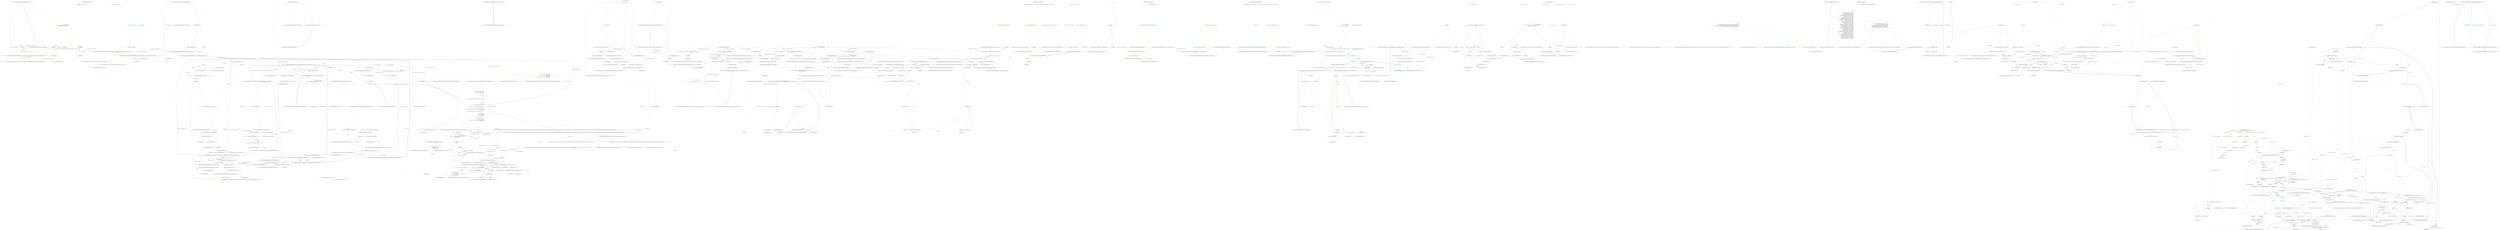 digraph  {
m1_9 [cluster="Nancy.Metadata.Module.DefaultMetadataModuleResolver.GetMetadataModule(Nancy.INancyModule)", file="DefaultMetadataModuleResolver.cs", label="Entry Nancy.Metadata.Module.DefaultMetadataModuleResolver.GetMetadataModule(Nancy.INancyModule)", span="43-43"];
m1_10 [cluster="Nancy.Metadata.Module.DefaultMetadataModuleResolver.GetMetadataModule(Nancy.INancyModule)", color=green, community=1, file="DefaultMetadataModuleResolver.cs", label="0: return this.conventions\r\n                .Select(convention => this.SafeInvokeConvention(convention, module))\r\n                .FirstOrDefault(metadataModule => metadataModule != null);", span="45-47"];
m1_11 [cluster="Nancy.Metadata.Module.DefaultMetadataModuleResolver.GetMetadataModule(Nancy.INancyModule)", file="DefaultMetadataModuleResolver.cs", label="Exit Nancy.Metadata.Module.DefaultMetadataModuleResolver.GetMetadataModule(Nancy.INancyModule)", span="43-43"];
m1_0 [cluster="Nancy.Metadata.Module.DefaultMetadataModuleResolver.DefaultMetadataModuleResolver(Nancy.Metadata.Module.DefaultMetadataModuleConventions, System.Collections.Generic.IEnumerable<IMetadataModule>)", file="DefaultMetadataModuleResolver.cs", label="Entry Nancy.Metadata.Module.DefaultMetadataModuleResolver.DefaultMetadataModuleResolver(Nancy.Metadata.Module.DefaultMetadataModuleConventions, System.Collections.Generic.IEnumerable<IMetadataModule>)", span="22-22"];
m1_1 [cluster="Nancy.Metadata.Module.DefaultMetadataModuleResolver.DefaultMetadataModuleResolver(Nancy.Metadata.Module.DefaultMetadataModuleConventions, System.Collections.Generic.IEnumerable<IMetadataModule>)", color=green, community=0, file="DefaultMetadataModuleResolver.cs", label="0: conventions == null", span="24-24"];
m1_2 [cluster="Nancy.Metadata.Module.DefaultMetadataModuleResolver.DefaultMetadataModuleResolver(Nancy.Metadata.Module.DefaultMetadataModuleConventions, System.Collections.Generic.IEnumerable<IMetadataModule>)", color=green, community=0, file="DefaultMetadataModuleResolver.cs", label="0: throw new InvalidOperationException(''Cannot create an instance of DefaultMetadataModuleResolver with conventions parameter having null value.'');", span="26-26"];
m1_3 [cluster="Nancy.Metadata.Module.DefaultMetadataModuleResolver.DefaultMetadataModuleResolver(Nancy.Metadata.Module.DefaultMetadataModuleConventions, System.Collections.Generic.IEnumerable<IMetadataModule>)", color=green, community=0, file="DefaultMetadataModuleResolver.cs", label="0: metadataModules == null", span="29-29"];
m1_4 [cluster="Nancy.Metadata.Module.DefaultMetadataModuleResolver.DefaultMetadataModuleResolver(Nancy.Metadata.Module.DefaultMetadataModuleConventions, System.Collections.Generic.IEnumerable<IMetadataModule>)", color=green, community=0, file="DefaultMetadataModuleResolver.cs", label="0: throw new InvalidOperationException(''Cannot create an instance of DefaultMetadataModuleResolver with metadataModules parameter having null value.'');", span="31-31"];
m1_5 [cluster="Nancy.Metadata.Module.DefaultMetadataModuleResolver.DefaultMetadataModuleResolver(Nancy.Metadata.Module.DefaultMetadataModuleConventions, System.Collections.Generic.IEnumerable<IMetadataModule>)", color=green, community=0, file="DefaultMetadataModuleResolver.cs", label="0: this.conventions = conventions", span="34-34"];
m1_6 [cluster="Nancy.Metadata.Module.DefaultMetadataModuleResolver.DefaultMetadataModuleResolver(Nancy.Metadata.Module.DefaultMetadataModuleConventions, System.Collections.Generic.IEnumerable<IMetadataModule>)", color=green, community=0, file="DefaultMetadataModuleResolver.cs", label="0: this.metadataModules = metadataModules", span="35-35"];
m1_7 [cluster="Nancy.Metadata.Module.DefaultMetadataModuleResolver.DefaultMetadataModuleResolver(Nancy.Metadata.Module.DefaultMetadataModuleConventions, System.Collections.Generic.IEnumerable<IMetadataModule>)", file="DefaultMetadataModuleResolver.cs", label="Exit Nancy.Metadata.Module.DefaultMetadataModuleResolver.DefaultMetadataModuleResolver(Nancy.Metadata.Module.DefaultMetadataModuleConventions, System.Collections.Generic.IEnumerable<IMetadataModule>)", span="22-22"];
m1_13 [cluster="Unk.FirstOrDefault", file="DefaultMetadataModuleResolver.cs", label="Entry Unk.FirstOrDefault", span=""];
m1_24 [cluster="System.Func<T1, T2, TResult>.Invoke(T1, T2)", file="DefaultMetadataModuleResolver.cs", label="Entry System.Func<T1, T2, TResult>.Invoke(T1, T2)", span="0-0"];
m1_18 [cluster="lambda expression", file="DefaultMetadataModuleResolver.cs", label="Entry lambda expression", span="47-47"];
m1_14 [cluster="lambda expression", file="DefaultMetadataModuleResolver.cs", label="Entry lambda expression", span="46-46"];
m1_15 [cluster="lambda expression", color=green, community=0, file="DefaultMetadataModuleResolver.cs", label="0: this.SafeInvokeConvention(convention, module)", span="46-46"];
m1_16 [cluster="lambda expression", file="DefaultMetadataModuleResolver.cs", label="Exit lambda expression", span="46-46"];
m1_19 [cluster="lambda expression", color=green, community=0, file="DefaultMetadataModuleResolver.cs", label="0: metadataModule != null", span="47-47"];
m1_20 [cluster="lambda expression", file="DefaultMetadataModuleResolver.cs", label="Exit lambda expression", span="47-47"];
m1_8 [cluster="System.InvalidOperationException.InvalidOperationException(string)", file="DefaultMetadataModuleResolver.cs", label="Entry System.InvalidOperationException.InvalidOperationException(string)", span="0-0"];
m1_17 [cluster="Nancy.Metadata.Module.DefaultMetadataModuleResolver.SafeInvokeConvention(System.Func<Nancy.INancyModule, System.Collections.Generic.IEnumerable<IMetadataModule>, IMetadataModule>, Nancy.INancyModule)", file="DefaultMetadataModuleResolver.cs", label="Entry Nancy.Metadata.Module.DefaultMetadataModuleResolver.SafeInvokeConvention(System.Func<Nancy.INancyModule, System.Collections.Generic.IEnumerable<IMetadataModule>, IMetadataModule>, Nancy.INancyModule)", span="50-50"];
m1_21 [cluster="Nancy.Metadata.Module.DefaultMetadataModuleResolver.SafeInvokeConvention(System.Func<Nancy.INancyModule, System.Collections.Generic.IEnumerable<IMetadataModule>, IMetadataModule>, Nancy.INancyModule)", color=green, community=0, file="DefaultMetadataModuleResolver.cs", label="0: return convention.Invoke(module, this.metadataModules);", span="54-54"];
m1_23 [cluster="Nancy.Metadata.Module.DefaultMetadataModuleResolver.SafeInvokeConvention(System.Func<Nancy.INancyModule, System.Collections.Generic.IEnumerable<IMetadataModule>, IMetadataModule>, Nancy.INancyModule)", color=green, community=0, file="DefaultMetadataModuleResolver.cs", label="0: return null;", span="58-58"];
m1_22 [cluster="Nancy.Metadata.Module.DefaultMetadataModuleResolver.SafeInvokeConvention(System.Func<Nancy.INancyModule, System.Collections.Generic.IEnumerable<IMetadataModule>, IMetadataModule>, Nancy.INancyModule)", file="DefaultMetadataModuleResolver.cs", label="Exit Nancy.Metadata.Module.DefaultMetadataModuleResolver.SafeInvokeConvention(System.Func<Nancy.INancyModule, System.Collections.Generic.IEnumerable<IMetadataModule>, IMetadataModule>, Nancy.INancyModule)", span="50-50"];
m1_12 [cluster="Unk.Select", file="DefaultMetadataModuleResolver.cs", label="Entry Unk.Select", span=""];
m1_25 [file="DefaultMetadataModuleResolver.cs", label="Nancy.Metadata.Module.DefaultMetadataModuleResolver", span=""];
m1_26 [file="DefaultMetadataModuleResolver.cs", label="Nancy.INancyModule", span=""];
m2_164 [cluster="Nancy.BeforePipeline.Invoke(Nancy.NancyContext, System.Threading.CancellationToken)", file="DiagnosticsHook.cs", label="Entry Nancy.BeforePipeline.Invoke(Nancy.NancyContext, System.Threading.CancellationToken)", span="52-52"];
m2_152 [cluster="Nancy.Diagnostics.DiagnosticsSession.GenerateRandomSalt()", file="DiagnosticsHook.cs", label="Entry Nancy.Diagnostics.DiagnosticsSession.GenerateRandomSalt()", span="15-15"];
m2_77 [cluster="Nancy.Diagnostics.DiagnosticsHook.GetSession(Nancy.NancyContext, Nancy.Diagnostics.DiagnosticsConfiguration, Nancy.DefaultObjectSerializer)", file="DiagnosticsHook.cs", label="Entry Nancy.Diagnostics.DiagnosticsHook.GetSession(Nancy.NancyContext, Nancy.Diagnostics.DiagnosticsConfiguration, Nancy.DefaultObjectSerializer)", span="180-180"];
m2_105 [cluster="Nancy.Diagnostics.DiagnosticsHook.GetSession(Nancy.NancyContext, Nancy.Diagnostics.DiagnosticsConfiguration, Nancy.DefaultObjectSerializer)", file="DiagnosticsHook.cs", label="context.Request == null", span="182-182"];
m2_107 [cluster="Nancy.Diagnostics.DiagnosticsHook.GetSession(Nancy.NancyContext, Nancy.Diagnostics.DiagnosticsConfiguration, Nancy.DefaultObjectSerializer)", file="DiagnosticsHook.cs", label="IsLoginRequest(context, diagnosticsConfiguration)", span="187-187"];
m2_108 [cluster="Nancy.Diagnostics.DiagnosticsHook.GetSession(Nancy.NancyContext, Nancy.Diagnostics.DiagnosticsConfiguration, Nancy.DefaultObjectSerializer)", file="DiagnosticsHook.cs", label="return ProcessLogin(context, diagnosticsConfiguration, serializer);", span="189-189"];
m2_109 [cluster="Nancy.Diagnostics.DiagnosticsHook.GetSession(Nancy.NancyContext, Nancy.Diagnostics.DiagnosticsConfiguration, Nancy.DefaultObjectSerializer)", file="DiagnosticsHook.cs", label="!context.Request.Cookies.ContainsKey(diagnosticsConfiguration.CookieName)", span="192-192"];
m2_111 [cluster="Nancy.Diagnostics.DiagnosticsHook.GetSession(Nancy.NancyContext, Nancy.Diagnostics.DiagnosticsConfiguration, Nancy.DefaultObjectSerializer)", file="DiagnosticsHook.cs", label="var encryptedValue = HttpUtility.UrlDecode(context.Request.Cookies[diagnosticsConfiguration.CookieName])", span="197-197"];
m2_112 [cluster="Nancy.Diagnostics.DiagnosticsHook.GetSession(Nancy.NancyContext, Nancy.Diagnostics.DiagnosticsConfiguration, Nancy.DefaultObjectSerializer)", file="DiagnosticsHook.cs", label="var hmacStringLength = Base64Helpers.GetBase64Length(diagnosticsConfiguration.CryptographyConfiguration.HmacProvider.HmacLength)", span="198-198"];
m2_116 [cluster="Nancy.Diagnostics.DiagnosticsHook.GetSession(Nancy.NancyContext, Nancy.Diagnostics.DiagnosticsConfiguration, Nancy.DefaultObjectSerializer)", file="DiagnosticsHook.cs", label="var newHmac = diagnosticsConfiguration.CryptographyConfiguration.HmacProvider.GenerateHmac(encryptedSession)", span="203-203"];
m2_117 [cluster="Nancy.Diagnostics.DiagnosticsHook.GetSession(Nancy.NancyContext, Nancy.Diagnostics.DiagnosticsConfiguration, Nancy.DefaultObjectSerializer)", file="DiagnosticsHook.cs", label="var hmacValid = HmacComparer.Compare(newHmac, hmacBytes, diagnosticsConfiguration.CryptographyConfiguration.HmacProvider.HmacLength)", span="204-204"];
m2_120 [cluster="Nancy.Diagnostics.DiagnosticsHook.GetSession(Nancy.NancyContext, Nancy.Diagnostics.DiagnosticsConfiguration, Nancy.DefaultObjectSerializer)", file="DiagnosticsHook.cs", label="var decryptedValue = diagnosticsConfiguration.CryptographyConfiguration.EncryptionProvider.Decrypt(encryptedSession)", span="211-211"];
m2_121 [cluster="Nancy.Diagnostics.DiagnosticsHook.GetSession(Nancy.NancyContext, Nancy.Diagnostics.DiagnosticsConfiguration, Nancy.DefaultObjectSerializer)", file="DiagnosticsHook.cs", label="var session = serializer.Deserialize(decryptedValue) as DiagnosticsSession", span="212-212"];
m2_122 [cluster="Nancy.Diagnostics.DiagnosticsHook.GetSession(Nancy.NancyContext, Nancy.Diagnostics.DiagnosticsConfiguration, Nancy.DefaultObjectSerializer)", file="DiagnosticsHook.cs", label="session == null || session.Expiry < DateTime.Now || !SessionPasswordValid(session, diagnosticsConfiguration.Password)", span="214-214"];
m2_106 [cluster="Nancy.Diagnostics.DiagnosticsHook.GetSession(Nancy.NancyContext, Nancy.Diagnostics.DiagnosticsConfiguration, Nancy.DefaultObjectSerializer)", file="DiagnosticsHook.cs", label="return null;", span="184-184"];
m2_110 [cluster="Nancy.Diagnostics.DiagnosticsHook.GetSession(Nancy.NancyContext, Nancy.Diagnostics.DiagnosticsConfiguration, Nancy.DefaultObjectSerializer)", file="DiagnosticsHook.cs", label="return null;", span="194-194"];
m2_113 [cluster="Nancy.Diagnostics.DiagnosticsHook.GetSession(Nancy.NancyContext, Nancy.Diagnostics.DiagnosticsConfiguration, Nancy.DefaultObjectSerializer)", file="DiagnosticsHook.cs", label="var encryptedSession = encryptedValue.Substring(hmacStringLength)", span="199-199"];
m2_114 [cluster="Nancy.Diagnostics.DiagnosticsHook.GetSession(Nancy.NancyContext, Nancy.Diagnostics.DiagnosticsConfiguration, Nancy.DefaultObjectSerializer)", file="DiagnosticsHook.cs", label="var hmacString = encryptedValue.Substring(0, hmacStringLength)", span="200-200"];
m2_115 [cluster="Nancy.Diagnostics.DiagnosticsHook.GetSession(Nancy.NancyContext, Nancy.Diagnostics.DiagnosticsConfiguration, Nancy.DefaultObjectSerializer)", file="DiagnosticsHook.cs", label="var hmacBytes = Convert.FromBase64String(hmacString)", span="202-202"];
m2_118 [cluster="Nancy.Diagnostics.DiagnosticsHook.GetSession(Nancy.NancyContext, Nancy.Diagnostics.DiagnosticsConfiguration, Nancy.DefaultObjectSerializer)", file="DiagnosticsHook.cs", label="!hmacValid", span="206-206"];
m2_119 [cluster="Nancy.Diagnostics.DiagnosticsHook.GetSession(Nancy.NancyContext, Nancy.Diagnostics.DiagnosticsConfiguration, Nancy.DefaultObjectSerializer)", file="DiagnosticsHook.cs", label="return null;", span="208-208"];
m2_124 [cluster="Nancy.Diagnostics.DiagnosticsHook.GetSession(Nancy.NancyContext, Nancy.Diagnostics.DiagnosticsConfiguration, Nancy.DefaultObjectSerializer)", file="DiagnosticsHook.cs", label="return session;", span="219-219"];
m2_123 [cluster="Nancy.Diagnostics.DiagnosticsHook.GetSession(Nancy.NancyContext, Nancy.Diagnostics.DiagnosticsConfiguration, Nancy.DefaultObjectSerializer)", file="DiagnosticsHook.cs", label="return null;", span="216-216"];
m2_125 [cluster="Nancy.Diagnostics.DiagnosticsHook.GetSession(Nancy.NancyContext, Nancy.Diagnostics.DiagnosticsConfiguration, Nancy.DefaultObjectSerializer)", file="DiagnosticsHook.cs", label="Exit Nancy.Diagnostics.DiagnosticsHook.GetSession(Nancy.NancyContext, Nancy.Diagnostics.DiagnosticsConfiguration, Nancy.DefaultObjectSerializer)", span="180-180"];
m2_99 [cluster="System.DateTime.AddMinutes(double)", file="DiagnosticsHook.cs", label="Entry System.DateTime.AddMinutes(double)", span="0-0"];
m2_137 [cluster="Nancy.Diagnostics.DiagnosticsHook.SessionPasswordValid(Nancy.Diagnostics.DiagnosticsSession, string)", file="DiagnosticsHook.cs", label="Entry Nancy.Diagnostics.DiagnosticsHook.SessionPasswordValid(Nancy.Diagnostics.DiagnosticsSession, string)", span="222-222"];
m2_138 [cluster="Nancy.Diagnostics.DiagnosticsHook.SessionPasswordValid(Nancy.Diagnostics.DiagnosticsSession, string)", file="DiagnosticsHook.cs", label="var newHash = DiagnosticsSession.GenerateSaltedHash(realPassword, session.Salt)", span="224-224"];
m2_139 [cluster="Nancy.Diagnostics.DiagnosticsHook.SessionPasswordValid(Nancy.Diagnostics.DiagnosticsSession, string)", file="DiagnosticsHook.cs", label="return (newHash.Length == session.Hash.Length && newHash.SequenceEqual(session.Hash));", span="226-226"];
m2_140 [cluster="Nancy.Diagnostics.DiagnosticsHook.SessionPasswordValid(Nancy.Diagnostics.DiagnosticsSession, string)", file="DiagnosticsHook.cs", label="Exit Nancy.Diagnostics.DiagnosticsHook.SessionPasswordValid(Nancy.Diagnostics.DiagnosticsSession, string)", span="222-222"];
m2_53 [cluster="Nancy.Diagnostics.DiagnosticsViewRenderer.DiagnosticsViewRenderer(Nancy.NancyContext)", file="DiagnosticsHook.cs", label="Entry Nancy.Diagnostics.DiagnosticsViewRenderer.DiagnosticsViewRenderer(Nancy.NancyContext)", span="25-25"];
m2_104 [cluster="string.Format(string, object, object)", file="DiagnosticsHook.cs", label="Entry string.Format(string, object, object)", span="0-0"];
m2_0 [cluster="Nancy.Diagnostics.DiagnosticsHook.Enable(Nancy.Diagnostics.DiagnosticsConfiguration, Nancy.Bootstrapper.IPipelines, System.Collections.Generic.IEnumerable<Nancy.Diagnostics.IDiagnosticsProvider>, Nancy.IRootPathProvider, Nancy.Diagnostics.IRequestTracing, Nancy.Bootstrapper.NancyInternalConfiguration, Nancy.ModelBinding.IModelBinderLocator, System.Collections.Generic.IEnumerable<Nancy.Responses.Negotiation.IResponseProcessor>, System.Collections.Generic.IEnumerable<Nancy.Routing.Constraints.IRouteSegmentConstraint>, Nancy.Culture.ICultureService, Nancy.Diagnostics.IRequestTraceFactory, System.Collections.Generic.IEnumerable<Nancy.Routing.IRouteMetadataProvider>)", file="DiagnosticsHook.cs", label="Entry Nancy.Diagnostics.DiagnosticsHook.Enable(Nancy.Diagnostics.DiagnosticsConfiguration, Nancy.Bootstrapper.IPipelines, System.Collections.Generic.IEnumerable<Nancy.Diagnostics.IDiagnosticsProvider>, Nancy.IRootPathProvider, Nancy.Diagnostics.IRequestTracing, Nancy.Bootstrapper.NancyInternalConfiguration, Nancy.ModelBinding.IModelBinderLocator, System.Collections.Generic.IEnumerable<Nancy.Responses.Negotiation.IResponseProcessor>, System.Collections.Generic.IEnumerable<Nancy.Routing.Constraints.IRouteSegmentConstraint>, Nancy.Culture.ICultureService, Nancy.Diagnostics.IRequestTraceFactory, System.Collections.Generic.IEnumerable<Nancy.Routing.IRouteMetadataProvider>)", span="30-30"];
m2_1 [cluster="Nancy.Diagnostics.DiagnosticsHook.Enable(Nancy.Diagnostics.DiagnosticsConfiguration, Nancy.Bootstrapper.IPipelines, System.Collections.Generic.IEnumerable<Nancy.Diagnostics.IDiagnosticsProvider>, Nancy.IRootPathProvider, Nancy.Diagnostics.IRequestTracing, Nancy.Bootstrapper.NancyInternalConfiguration, Nancy.ModelBinding.IModelBinderLocator, System.Collections.Generic.IEnumerable<Nancy.Responses.Negotiation.IResponseProcessor>, System.Collections.Generic.IEnumerable<Nancy.Routing.Constraints.IRouteSegmentConstraint>, Nancy.Culture.ICultureService, Nancy.Diagnostics.IRequestTraceFactory, System.Collections.Generic.IEnumerable<Nancy.Routing.IRouteMetadataProvider>)", file="DiagnosticsHook.cs", label="var diagnosticsModuleCatalog = new DiagnosticsModuleCatalog(providers, rootPathProvider, requestTracing, configuration, diagnosticsConfiguration)", span="44-44"];
m2_2 [cluster="Nancy.Diagnostics.DiagnosticsHook.Enable(Nancy.Diagnostics.DiagnosticsConfiguration, Nancy.Bootstrapper.IPipelines, System.Collections.Generic.IEnumerable<Nancy.Diagnostics.IDiagnosticsProvider>, Nancy.IRootPathProvider, Nancy.Diagnostics.IRequestTracing, Nancy.Bootstrapper.NancyInternalConfiguration, Nancy.ModelBinding.IModelBinderLocator, System.Collections.Generic.IEnumerable<Nancy.Responses.Negotiation.IResponseProcessor>, System.Collections.Generic.IEnumerable<Nancy.Routing.Constraints.IRouteSegmentConstraint>, Nancy.Culture.ICultureService, Nancy.Diagnostics.IRequestTraceFactory, System.Collections.Generic.IEnumerable<Nancy.Routing.IRouteMetadataProvider>)", color=green, community=0, file="DiagnosticsHook.cs", label="0: var diagnosticsRouteCache = new RouteCache(diagnosticsModuleCatalog, new DefaultNancyContextFactory(cultureService, requestTraceFactory), new DefaultRouteSegmentExtractor(), new DefaultRouteDescriptionProvider(), cultureService, routeMetadataProviders)", span="46-46"];
m2_3 [cluster="Nancy.Diagnostics.DiagnosticsHook.Enable(Nancy.Diagnostics.DiagnosticsConfiguration, Nancy.Bootstrapper.IPipelines, System.Collections.Generic.IEnumerable<Nancy.Diagnostics.IDiagnosticsProvider>, Nancy.IRootPathProvider, Nancy.Diagnostics.IRequestTracing, Nancy.Bootstrapper.NancyInternalConfiguration, Nancy.ModelBinding.IModelBinderLocator, System.Collections.Generic.IEnumerable<Nancy.Responses.Negotiation.IResponseProcessor>, System.Collections.Generic.IEnumerable<Nancy.Routing.Constraints.IRouteSegmentConstraint>, Nancy.Culture.ICultureService, Nancy.Diagnostics.IRequestTraceFactory, System.Collections.Generic.IEnumerable<Nancy.Routing.IRouteMetadataProvider>)", color=green, community=0, file="DiagnosticsHook.cs", label="0: var diagnosticsRouteResolver = new DefaultRouteResolver(\r\n                diagnosticsModuleCatalog,\r\n                new DiagnosticsModuleBuilder(rootPathProvider, modelBinderLocator),\r\n                diagnosticsRouteCache,\r\n                new RouteResolverTrie(new TrieNodeFactory(routeSegmentConstraints)))", span="48-52"];
m2_5 [cluster="Nancy.Diagnostics.DiagnosticsHook.Enable(Nancy.Diagnostics.DiagnosticsConfiguration, Nancy.Bootstrapper.IPipelines, System.Collections.Generic.IEnumerable<Nancy.Diagnostics.IDiagnosticsProvider>, Nancy.IRootPathProvider, Nancy.Diagnostics.IRequestTracing, Nancy.Bootstrapper.NancyInternalConfiguration, Nancy.ModelBinding.IModelBinderLocator, System.Collections.Generic.IEnumerable<Nancy.Responses.Negotiation.IResponseProcessor>, System.Collections.Generic.IEnumerable<Nancy.Routing.Constraints.IRouteSegmentConstraint>, Nancy.Culture.ICultureService, Nancy.Diagnostics.IRequestTraceFactory, System.Collections.Generic.IEnumerable<Nancy.Routing.IRouteMetadataProvider>)", file="DiagnosticsHook.cs", label="pipelines.BeforeRequest.AddItemToStartOfPipeline(\r\n                new PipelineItem<Func<NancyContext, Response>>(\r\n                    PipelineKey,\r\n                    ctx =>\r\n                    {\r\n                        if (!ctx.ControlPanelEnabled)\r\n                        {\r\n                            return null;\r\n                        }\r\n\r\n                        if (!ctx.Request.Path.StartsWith(diagnosticsConfiguration.Path, StringComparison.OrdinalIgnoreCase))\r\n                        {\r\n                            return null;\r\n                        }\r\n\r\n                        ctx.Items[ItemsKey] = true;\r\n\r\n                        var resourcePrefix =\r\n                            string.Concat(diagnosticsConfiguration.Path, ''/Resources/'');\r\n\r\n                        if (ctx.Request.Path.StartsWith(resourcePrefix, StringComparison.OrdinalIgnoreCase))\r\n                        {\r\n                            var resourceNamespace = ''Nancy.Diagnostics.Resources'';\r\n\r\n                            var path = Path.GetDirectoryName(ctx.Request.Url.Path.Replace(resourcePrefix, string.Empty)) ?? string.Empty;\r\n                            if (!string.IsNullOrEmpty(path))\r\n                            {\r\n                                resourceNamespace += string.Format(''.{0}'', path.Replace(Path.DirectorySeparatorChar, '.'));\r\n                            }\r\n\r\n                            return new EmbeddedFileResponse(\r\n                                typeof(DiagnosticsHook).Assembly,\r\n                                resourceNamespace,\r\n                                Path.GetFileName(ctx.Request.Url.Path));\r\n                        }\r\n\r\n                        RewriteDiagnosticsUrl(diagnosticsConfiguration, ctx);\r\n\r\n                        return diagnosticsConfiguration.Valid\r\n                                   ? ExecuteDiagnostics(ctx, diagnosticsRouteResolver, diagnosticsConfiguration, serializer)\r\n                                   : GetDiagnosticsHelpView(ctx);\r\n                    }))", span="56-97"];
m2_4 [cluster="Nancy.Diagnostics.DiagnosticsHook.Enable(Nancy.Diagnostics.DiagnosticsConfiguration, Nancy.Bootstrapper.IPipelines, System.Collections.Generic.IEnumerable<Nancy.Diagnostics.IDiagnosticsProvider>, Nancy.IRootPathProvider, Nancy.Diagnostics.IRequestTracing, Nancy.Bootstrapper.NancyInternalConfiguration, Nancy.ModelBinding.IModelBinderLocator, System.Collections.Generic.IEnumerable<Nancy.Responses.Negotiation.IResponseProcessor>, System.Collections.Generic.IEnumerable<Nancy.Routing.Constraints.IRouteSegmentConstraint>, Nancy.Culture.ICultureService, Nancy.Diagnostics.IRequestTraceFactory, System.Collections.Generic.IEnumerable<Nancy.Routing.IRouteMetadataProvider>)", file="DiagnosticsHook.cs", label="var serializer = new DefaultObjectSerializer()", span="54-54"];
m2_6 [cluster="Nancy.Diagnostics.DiagnosticsHook.Enable(Nancy.Diagnostics.DiagnosticsConfiguration, Nancy.Bootstrapper.IPipelines, System.Collections.Generic.IEnumerable<Nancy.Diagnostics.IDiagnosticsProvider>, Nancy.IRootPathProvider, Nancy.Diagnostics.IRequestTracing, Nancy.Bootstrapper.NancyInternalConfiguration, Nancy.ModelBinding.IModelBinderLocator, System.Collections.Generic.IEnumerable<Nancy.Responses.Negotiation.IResponseProcessor>, System.Collections.Generic.IEnumerable<Nancy.Routing.Constraints.IRouteSegmentConstraint>, Nancy.Culture.ICultureService, Nancy.Diagnostics.IRequestTraceFactory, System.Collections.Generic.IEnumerable<Nancy.Routing.IRouteMetadataProvider>)", file="DiagnosticsHook.cs", label="Exit Nancy.Diagnostics.DiagnosticsHook.Enable(Nancy.Diagnostics.DiagnosticsConfiguration, Nancy.Bootstrapper.IPipelines, System.Collections.Generic.IEnumerable<Nancy.Diagnostics.IDiagnosticsProvider>, Nancy.IRootPathProvider, Nancy.Diagnostics.IRequestTracing, Nancy.Bootstrapper.NancyInternalConfiguration, Nancy.ModelBinding.IModelBinderLocator, System.Collections.Generic.IEnumerable<Nancy.Responses.Negotiation.IResponseProcessor>, System.Collections.Generic.IEnumerable<Nancy.Routing.Constraints.IRouteSegmentConstraint>, Nancy.Culture.ICultureService, Nancy.Diagnostics.IRequestTraceFactory, System.Collections.Generic.IEnumerable<Nancy.Routing.IRouteMetadataProvider>)", span="30-30"];
m2_45 [cluster="Nancy.Diagnostics.DiagnosticsHook.ExecuteDiagnostics(Nancy.NancyContext, Nancy.Routing.IRouteResolver, Nancy.Diagnostics.DiagnosticsConfiguration, Nancy.DefaultObjectSerializer)", file="DiagnosticsHook.cs", label="Entry Nancy.Diagnostics.DiagnosticsHook.ExecuteDiagnostics(Nancy.NancyContext, Nancy.Routing.IRouteResolver, Nancy.Diagnostics.DiagnosticsConfiguration, Nancy.DefaultObjectSerializer)", span="119-119"];
m2_58 [cluster="Nancy.Diagnostics.DiagnosticsHook.ExecuteDiagnostics(Nancy.NancyContext, Nancy.Routing.IRouteResolver, Nancy.Diagnostics.DiagnosticsConfiguration, Nancy.DefaultObjectSerializer)", file="DiagnosticsHook.cs", label="var session = GetSession(ctx, diagnosticsConfiguration, serializer)", span="121-121"];
m2_60 [cluster="Nancy.Diagnostics.DiagnosticsHook.ExecuteDiagnostics(Nancy.NancyContext, Nancy.Routing.IRouteResolver, Nancy.Diagnostics.DiagnosticsConfiguration, Nancy.DefaultObjectSerializer)", file="DiagnosticsHook.cs", label="var view = GetDiagnosticsLoginView(ctx)", span="125-125"];
m2_61 [cluster="Nancy.Diagnostics.DiagnosticsHook.ExecuteDiagnostics(Nancy.NancyContext, Nancy.Routing.IRouteResolver, Nancy.Diagnostics.DiagnosticsConfiguration, Nancy.DefaultObjectSerializer)", file="DiagnosticsHook.cs", label="view.AddCookie(\r\n                    new NancyCookie(diagnosticsConfiguration.CookieName, String.Empty, true) { Expires = DateTime.Now.AddDays(-1) })", span="127-128"];
m2_63 [cluster="Nancy.Diagnostics.DiagnosticsHook.ExecuteDiagnostics(Nancy.NancyContext, Nancy.Routing.IRouteResolver, Nancy.Diagnostics.DiagnosticsConfiguration, Nancy.DefaultObjectSerializer)", file="DiagnosticsHook.cs", label="var resolveResult = routeResolver.Resolve(ctx)", span="133-133"];
m2_64 [cluster="Nancy.Diagnostics.DiagnosticsHook.ExecuteDiagnostics(Nancy.NancyContext, Nancy.Routing.IRouteResolver, Nancy.Diagnostics.DiagnosticsConfiguration, Nancy.DefaultObjectSerializer)", file="DiagnosticsHook.cs", label="ctx.Parameters = resolveResult.Parameters", span="135-135"];
m2_65 [cluster="Nancy.Diagnostics.DiagnosticsHook.ExecuteDiagnostics(Nancy.NancyContext, Nancy.Routing.IRouteResolver, Nancy.Diagnostics.DiagnosticsConfiguration, Nancy.DefaultObjectSerializer)", file="DiagnosticsHook.cs", label="ExecuteRoutePreReq(ctx, CancellationToken, resolveResult.Before)", span="136-136"];
m2_66 [cluster="Nancy.Diagnostics.DiagnosticsHook.ExecuteDiagnostics(Nancy.NancyContext, Nancy.Routing.IRouteResolver, Nancy.Diagnostics.DiagnosticsConfiguration, Nancy.DefaultObjectSerializer)", file="DiagnosticsHook.cs", label="ctx.Response == null", span="138-138"];
m2_69 [cluster="Nancy.Diagnostics.DiagnosticsHook.ExecuteDiagnostics(Nancy.NancyContext, Nancy.Routing.IRouteResolver, Nancy.Diagnostics.DiagnosticsConfiguration, Nancy.DefaultObjectSerializer)", file="DiagnosticsHook.cs", label="ctx.Response = task.Result", span="143-143"];
m2_70 [cluster="Nancy.Diagnostics.DiagnosticsHook.ExecuteDiagnostics(Nancy.NancyContext, Nancy.Routing.IRouteResolver, Nancy.Diagnostics.DiagnosticsConfiguration, Nancy.DefaultObjectSerializer)", file="DiagnosticsHook.cs", label="ctx.Request.Method.ToUpperInvariant() == ''HEAD''", span="146-146"];
m2_71 [cluster="Nancy.Diagnostics.DiagnosticsHook.ExecuteDiagnostics(Nancy.NancyContext, Nancy.Routing.IRouteResolver, Nancy.Diagnostics.DiagnosticsConfiguration, Nancy.DefaultObjectSerializer)", file="DiagnosticsHook.cs", label="ctx.Response = new HeadResponse(ctx.Response)", span="148-148"];
m2_73 [cluster="Nancy.Diagnostics.DiagnosticsHook.ExecuteDiagnostics(Nancy.NancyContext, Nancy.Routing.IRouteResolver, Nancy.Diagnostics.DiagnosticsConfiguration, Nancy.DefaultObjectSerializer)", file="DiagnosticsHook.cs", label="resolveResult.After.Invoke(ctx, CancellationToken)", span="153-153"];
m2_74 [cluster="Nancy.Diagnostics.DiagnosticsHook.ExecuteDiagnostics(Nancy.NancyContext, Nancy.Routing.IRouteResolver, Nancy.Diagnostics.DiagnosticsConfiguration, Nancy.DefaultObjectSerializer)", file="DiagnosticsHook.cs", label="AddUpdateSessionCookie(session, ctx, diagnosticsConfiguration, serializer)", span="156-156"];
m2_75 [cluster="Nancy.Diagnostics.DiagnosticsHook.ExecuteDiagnostics(Nancy.NancyContext, Nancy.Routing.IRouteResolver, Nancy.Diagnostics.DiagnosticsConfiguration, Nancy.DefaultObjectSerializer)", file="DiagnosticsHook.cs", label="return ctx.Response;", span="158-158"];
m2_59 [cluster="Nancy.Diagnostics.DiagnosticsHook.ExecuteDiagnostics(Nancy.NancyContext, Nancy.Routing.IRouteResolver, Nancy.Diagnostics.DiagnosticsConfiguration, Nancy.DefaultObjectSerializer)", file="DiagnosticsHook.cs", label="session == null", span="123-123"];
m2_62 [cluster="Nancy.Diagnostics.DiagnosticsHook.ExecuteDiagnostics(Nancy.NancyContext, Nancy.Routing.IRouteResolver, Nancy.Diagnostics.DiagnosticsConfiguration, Nancy.DefaultObjectSerializer)", file="DiagnosticsHook.cs", label="return view;", span="130-130"];
m2_67 [cluster="Nancy.Diagnostics.DiagnosticsHook.ExecuteDiagnostics(Nancy.NancyContext, Nancy.Routing.IRouteResolver, Nancy.Diagnostics.DiagnosticsConfiguration, Nancy.DefaultObjectSerializer)", file="DiagnosticsHook.cs", label="var task = resolveResult.Route.Invoke(resolveResult.Parameters, CancellationToken)", span="141-141"];
m2_72 [cluster="Nancy.Diagnostics.DiagnosticsHook.ExecuteDiagnostics(Nancy.NancyContext, Nancy.Routing.IRouteResolver, Nancy.Diagnostics.DiagnosticsConfiguration, Nancy.DefaultObjectSerializer)", file="DiagnosticsHook.cs", label="resolveResult.After != null", span="151-151"];
m2_68 [cluster="Nancy.Diagnostics.DiagnosticsHook.ExecuteDiagnostics(Nancy.NancyContext, Nancy.Routing.IRouteResolver, Nancy.Diagnostics.DiagnosticsConfiguration, Nancy.DefaultObjectSerializer)", file="DiagnosticsHook.cs", label="task.Wait()", span="142-142"];
m2_76 [cluster="Nancy.Diagnostics.DiagnosticsHook.ExecuteDiagnostics(Nancy.NancyContext, Nancy.Routing.IRouteResolver, Nancy.Diagnostics.DiagnosticsConfiguration, Nancy.DefaultObjectSerializer)", file="DiagnosticsHook.cs", label="Exit Nancy.Diagnostics.DiagnosticsHook.ExecuteDiagnostics(Nancy.NancyContext, Nancy.Routing.IRouteResolver, Nancy.Diagnostics.DiagnosticsConfiguration, Nancy.DefaultObjectSerializer)", span="119-119"];
m2_10 [cluster="Nancy.Routing.DefaultRouteSegmentExtractor.DefaultRouteSegmentExtractor()", file="DiagnosticsHook.cs", label="Entry Nancy.Routing.DefaultRouteSegmentExtractor.DefaultRouteSegmentExtractor()", span="7-7"];
m2_86 [cluster="Nancy.HeadResponse.HeadResponse(Nancy.Response)", file="DiagnosticsHook.cs", label="Entry Nancy.HeadResponse.HeadResponse(Nancy.Response)", span="19-19"];
m2_42 [cluster="Nancy.Responses.EmbeddedFileResponse.EmbeddedFileResponse(System.Reflection.Assembly, string, string)", file="DiagnosticsHook.cs", label="Entry Nancy.Responses.EmbeddedFileResponse.EmbeddedFileResponse(System.Reflection.Assembly, string, string)", span="18-18"];
m2_43 [cluster="System.IO.Path.GetFileName(string)", file="DiagnosticsHook.cs", label="Entry System.IO.Path.GetFileName(string)", span="0-0"];
m2_130 [cluster="Nancy.Cryptography.Base64Helpers.GetBase64Length(int)", file="DiagnosticsHook.cs", label="Entry Nancy.Cryptography.Base64Helpers.GetBase64Length(int)", span="11-11"];
m2_54 [cluster="Nancy.Diagnostics.DiagnosticsHook.GetDiagnosticsLoginView(Nancy.NancyContext)", file="DiagnosticsHook.cs", label="Entry Nancy.Diagnostics.DiagnosticsHook.GetDiagnosticsLoginView(Nancy.NancyContext)", span="112-112"];
m2_55 [cluster="Nancy.Diagnostics.DiagnosticsHook.GetDiagnosticsLoginView(Nancy.NancyContext)", file="DiagnosticsHook.cs", label="var renderer = new DiagnosticsViewRenderer(ctx)", span="114-114"];
m2_56 [cluster="Nancy.Diagnostics.DiagnosticsHook.GetDiagnosticsLoginView(Nancy.NancyContext)", file="DiagnosticsHook.cs", label="return renderer[''login''];", span="116-116"];
m2_57 [cluster="Nancy.Diagnostics.DiagnosticsHook.GetDiagnosticsLoginView(Nancy.NancyContext)", file="DiagnosticsHook.cs", label="Exit Nancy.Diagnostics.DiagnosticsHook.GetDiagnosticsLoginView(Nancy.NancyContext)", span="112-112"];
m2_41 [cluster="string.Format(string, object)", file="DiagnosticsHook.cs", label="Entry string.Format(string, object)", span="0-0"];
m2_78 [cluster="Nancy.Cookies.NancyCookie.NancyCookie(string, string, bool)", file="DiagnosticsHook.cs", label="Entry Nancy.Cookies.NancyCookie.NancyCookie(string, string, bool)", span="15-15"];
m2_136 [cluster="Nancy.DefaultObjectSerializer.Deserialize(string)", file="DiagnosticsHook.cs", label="Entry Nancy.DefaultObjectSerializer.Deserialize(string)", span="38-38"];
m2_37 [cluster="string.Replace(string, string)", file="DiagnosticsHook.cs", label="Entry string.Replace(string, string)", span="0-0"];
m2_129 [cluster="Nancy.Helpers.HttpUtility.UrlDecode(string)", file="DiagnosticsHook.cs", label="Entry Nancy.Helpers.HttpUtility.UrlDecode(string)", span="108-108"];
m2_38 [cluster="System.IO.Path.GetDirectoryName(string)", file="DiagnosticsHook.cs", label="Entry System.IO.Path.GetDirectoryName(string)", span="0-0"];
m2_40 [cluster="string.Replace(char, char)", file="DiagnosticsHook.cs", label="Entry string.Replace(char, char)", span="0-0"];
m2_157 [cluster="string.EndsWith(string)", file="DiagnosticsHook.cs", label="Entry string.EndsWith(string)", span="0-0"];
m2_16 [cluster="Nancy.DefaultObjectSerializer.DefaultObjectSerializer()", file="DiagnosticsHook.cs", label="Entry Nancy.DefaultObjectSerializer.DefaultObjectSerializer()", span="7-7"];
m2_82 [cluster="Nancy.Diagnostics.DiagnosticsHook.ExecuteRoutePreReq(Nancy.NancyContext, System.Threading.CancellationToken, Nancy.BeforePipeline)", file="DiagnosticsHook.cs", label="Entry Nancy.Diagnostics.DiagnosticsHook.ExecuteRoutePreReq(Nancy.NancyContext, System.Threading.CancellationToken, Nancy.BeforePipeline)", span="257-257"];
m2_158 [cluster="Nancy.Diagnostics.DiagnosticsHook.ExecuteRoutePreReq(Nancy.NancyContext, System.Threading.CancellationToken, Nancy.BeforePipeline)", file="DiagnosticsHook.cs", label="resolveResultPreReq == null", span="259-259"];
m2_160 [cluster="Nancy.Diagnostics.DiagnosticsHook.ExecuteRoutePreReq(Nancy.NancyContext, System.Threading.CancellationToken, Nancy.BeforePipeline)", file="DiagnosticsHook.cs", label="var resolveResultPreReqResponse = resolveResultPreReq.Invoke(context, cancellationToken).Result", span="264-264"];
m2_162 [cluster="Nancy.Diagnostics.DiagnosticsHook.ExecuteRoutePreReq(Nancy.NancyContext, System.Threading.CancellationToken, Nancy.BeforePipeline)", file="DiagnosticsHook.cs", label="context.Response = resolveResultPreReqResponse", span="268-268"];
m2_159 [cluster="Nancy.Diagnostics.DiagnosticsHook.ExecuteRoutePreReq(Nancy.NancyContext, System.Threading.CancellationToken, Nancy.BeforePipeline)", file="DiagnosticsHook.cs", label="return;", span="261-261"];
m2_161 [cluster="Nancy.Diagnostics.DiagnosticsHook.ExecuteRoutePreReq(Nancy.NancyContext, System.Threading.CancellationToken, Nancy.BeforePipeline)", file="DiagnosticsHook.cs", label="resolveResultPreReqResponse != null", span="266-266"];
m2_163 [cluster="Nancy.Diagnostics.DiagnosticsHook.ExecuteRoutePreReq(Nancy.NancyContext, System.Threading.CancellationToken, Nancy.BeforePipeline)", file="DiagnosticsHook.cs", label="Exit Nancy.Diagnostics.DiagnosticsHook.ExecuteRoutePreReq(Nancy.NancyContext, System.Threading.CancellationToken, Nancy.BeforePipeline)", span="257-257"];
m2_85 [cluster="string.ToUpperInvariant()", file="DiagnosticsHook.cs", label="Entry string.ToUpperInvariant()", span="0-0"];
m2_126 [cluster="Nancy.Diagnostics.DiagnosticsHook.IsLoginRequest(Nancy.NancyContext, Nancy.Diagnostics.DiagnosticsConfiguration)", file="DiagnosticsHook.cs", label="Entry Nancy.Diagnostics.DiagnosticsHook.IsLoginRequest(Nancy.NancyContext, Nancy.Diagnostics.DiagnosticsConfiguration)", span="250-250"];
m2_154 [cluster="Nancy.Diagnostics.DiagnosticsHook.IsLoginRequest(Nancy.NancyContext, Nancy.Diagnostics.DiagnosticsConfiguration)", file="DiagnosticsHook.cs", label="return context.Request.Method == ''POST'' &&\r\n                context.Request.Url.BasePath.TrimEnd(new[] { '/' }).EndsWith(diagnosticsConfiguration.Path) &&\r\n                context.Request.Url.Path == ''/'';", span="252-254"];
m2_155 [cluster="Nancy.Diagnostics.DiagnosticsHook.IsLoginRequest(Nancy.NancyContext, Nancy.Diagnostics.DiagnosticsConfiguration)", file="DiagnosticsHook.cs", label="Exit Nancy.Diagnostics.DiagnosticsHook.IsLoginRequest(Nancy.NancyContext, Nancy.Diagnostics.DiagnosticsConfiguration)", span="250-250"];
m2_127 [cluster="Nancy.Diagnostics.DiagnosticsHook.ProcessLogin(Nancy.NancyContext, Nancy.Diagnostics.DiagnosticsConfiguration, Nancy.DefaultObjectSerializer)", file="DiagnosticsHook.cs", label="Entry Nancy.Diagnostics.DiagnosticsHook.ProcessLogin(Nancy.NancyContext, Nancy.Diagnostics.DiagnosticsConfiguration, Nancy.DefaultObjectSerializer)", span="229-229"];
m2_143 [cluster="Nancy.Diagnostics.DiagnosticsHook.ProcessLogin(Nancy.NancyContext, Nancy.Diagnostics.DiagnosticsConfiguration, Nancy.DefaultObjectSerializer)", file="DiagnosticsHook.cs", label="string password = context.Request.Form.Password", span="231-231"];
m2_144 [cluster="Nancy.Diagnostics.DiagnosticsHook.ProcessLogin(Nancy.NancyContext, Nancy.Diagnostics.DiagnosticsConfiguration, Nancy.DefaultObjectSerializer)", file="DiagnosticsHook.cs", label="!string.Equals(password, diagnosticsConfiguration.Password, StringComparison.Ordinal)", span="233-233"];
m2_148 [cluster="Nancy.Diagnostics.DiagnosticsHook.ProcessLogin(Nancy.NancyContext, Nancy.Diagnostics.DiagnosticsConfiguration, Nancy.DefaultObjectSerializer)", file="DiagnosticsHook.cs", label="var session = new DiagnosticsSession\r\n            {\r\n                Hash = hash,\r\n                Salt = salt,\r\n                Expiry = DateTime.Now.AddMinutes(diagnosticsConfiguration.SlidingTimeout)\r\n            }", span="240-245"];
m2_147 [cluster="Nancy.Diagnostics.DiagnosticsHook.ProcessLogin(Nancy.NancyContext, Nancy.Diagnostics.DiagnosticsConfiguration, Nancy.DefaultObjectSerializer)", file="DiagnosticsHook.cs", label="var hash = DiagnosticsSession.GenerateSaltedHash(password, salt)", span="239-239"];
m2_145 [cluster="Nancy.Diagnostics.DiagnosticsHook.ProcessLogin(Nancy.NancyContext, Nancy.Diagnostics.DiagnosticsConfiguration, Nancy.DefaultObjectSerializer)", file="DiagnosticsHook.cs", label="return null;", span="235-235"];
m2_146 [cluster="Nancy.Diagnostics.DiagnosticsHook.ProcessLogin(Nancy.NancyContext, Nancy.Diagnostics.DiagnosticsConfiguration, Nancy.DefaultObjectSerializer)", file="DiagnosticsHook.cs", label="var salt = DiagnosticsSession.GenerateRandomSalt()", span="238-238"];
m2_149 [cluster="Nancy.Diagnostics.DiagnosticsHook.ProcessLogin(Nancy.NancyContext, Nancy.Diagnostics.DiagnosticsConfiguration, Nancy.DefaultObjectSerializer)", file="DiagnosticsHook.cs", label="return session;", span="247-247"];
m2_150 [cluster="Nancy.Diagnostics.DiagnosticsHook.ProcessLogin(Nancy.NancyContext, Nancy.Diagnostics.DiagnosticsConfiguration, Nancy.DefaultObjectSerializer)", file="DiagnosticsHook.cs", label="Exit Nancy.Diagnostics.DiagnosticsHook.ProcessLogin(Nancy.NancyContext, Nancy.Diagnostics.DiagnosticsConfiguration, Nancy.DefaultObjectSerializer)", span="229-229"];
m2_17 [cluster="Nancy.PipelineItem<TDelegate>.PipelineItem(string, TDelegate)", file="DiagnosticsHook.cs", label="Entry Nancy.PipelineItem<TDelegate>.PipelineItem(string, TDelegate)", span="8-8"];
m2_103 [cluster="System.Convert.ToBase64String(byte[])", file="DiagnosticsHook.cs", label="Entry System.Convert.ToBase64String(byte[])", span="0-0"];
m2_153 [cluster="Nancy.Diagnostics.DiagnosticsSession.DiagnosticsSession()", file="DiagnosticsHook.cs", label="Entry Nancy.Diagnostics.DiagnosticsSession.DiagnosticsSession()", span="7-7"];
m2_156 [cluster="string.TrimEnd(params char[])", file="DiagnosticsHook.cs", label="Entry string.TrimEnd(params char[])", span="0-0"];
m2_132 [cluster="string.Substring(int, int)", file="DiagnosticsHook.cs", label="Entry string.Substring(int, int)", span="0-0"];
m2_79 [cluster="System.DateTime.AddDays(double)", file="DiagnosticsHook.cs", label="Entry System.DateTime.AddDays(double)", span="0-0"];
m2_12 [cluster="Nancy.Routing.DefaultRouteResolver.DefaultRouteResolver(Nancy.INancyModuleCatalog, Nancy.Routing.INancyModuleBuilder, Nancy.Routing.IRouteCache, Nancy.Routing.Trie.IRouteResolverTrie)", file="DiagnosticsHook.cs", label="Entry Nancy.Routing.DefaultRouteResolver.DefaultRouteResolver(Nancy.INancyModuleCatalog, Nancy.Routing.INancyModuleBuilder, Nancy.Routing.IRouteCache, Nancy.Routing.Trie.IRouteResolverTrie)", span="30-30"];
m2_35 [cluster="string.StartsWith(string, System.StringComparison)", file="DiagnosticsHook.cs", label="Entry string.StartsWith(string, System.StringComparison)", span="0-0"];
m2_135 [cluster="Nancy.Cryptography.IEncryptionProvider.Decrypt(string)", file="DiagnosticsHook.cs", label="Entry Nancy.Cryptography.IEncryptionProvider.Decrypt(string)", span="19-19"];
m2_134 [cluster="Nancy.Cryptography.HmacComparer.Compare(byte[], byte[], int)", file="DiagnosticsHook.cs", label="Entry Nancy.Cryptography.HmacComparer.Compare(byte[], byte[], int)", span="15-15"];
m2_142 [cluster="Unk.SequenceEqual", file="DiagnosticsHook.cs", label="Entry Unk.SequenceEqual", span=""];
m2_15 [cluster="Nancy.Routing.Trie.TrieNodeFactory.TrieNodeFactory(System.Collections.Generic.IEnumerable<Nancy.Routing.Constraints.IRouteSegmentConstraint>)", file="DiagnosticsHook.cs", label="Entry Nancy.Routing.Trie.TrieNodeFactory.TrieNodeFactory(System.Collections.Generic.IEnumerable<Nancy.Routing.Constraints.IRouteSegmentConstraint>)", span="15-15"];
m2_50 [cluster="Nancy.AsyncNamedPipelineBase<TAsyncDelegate, TSyncDelegate>.RemoveByName(string)", file="DiagnosticsHook.cs", label="Entry Nancy.AsyncNamedPipelineBase<TAsyncDelegate, TSyncDelegate>.RemoveByName(string)", span="306-306"];
m2_18 [cluster="Nancy.AsyncNamedPipelineBase<TAsyncDelegate, TSyncDelegate>.AddItemToStartOfPipeline(Nancy.PipelineItem<TSyncDelegate>, bool)", file="DiagnosticsHook.cs", label="Entry Nancy.AsyncNamedPipelineBase<TAsyncDelegate, TSyncDelegate>.AddItemToStartOfPipeline(Nancy.PipelineItem<TSyncDelegate>, bool)", span="78-78"];
m2_44 [cluster="Nancy.Diagnostics.DiagnosticsHook.RewriteDiagnosticsUrl(Nancy.Diagnostics.DiagnosticsConfiguration, Nancy.NancyContext)", file="DiagnosticsHook.cs", label="Entry Nancy.Diagnostics.DiagnosticsHook.RewriteDiagnosticsUrl(Nancy.Diagnostics.DiagnosticsConfiguration, Nancy.NancyContext)", span="272-272"];
m2_165 [cluster="Nancy.Diagnostics.DiagnosticsHook.RewriteDiagnosticsUrl(Nancy.Diagnostics.DiagnosticsConfiguration, Nancy.NancyContext)", file="DiagnosticsHook.cs", label="ctx.Request.Url.BasePath =\r\n                string.Concat(ctx.Request.Url.BasePath, diagnosticsConfiguration.Path)", span="274-275"];
m2_166 [cluster="Nancy.Diagnostics.DiagnosticsHook.RewriteDiagnosticsUrl(Nancy.Diagnostics.DiagnosticsConfiguration, Nancy.NancyContext)", file="DiagnosticsHook.cs", label="ctx.Request.Url.Path =\r\n                ctx.Request.Url.Path.Substring(diagnosticsConfiguration.Path.Length)", span="277-278"];
m2_167 [cluster="Nancy.Diagnostics.DiagnosticsHook.RewriteDiagnosticsUrl(Nancy.Diagnostics.DiagnosticsConfiguration, Nancy.NancyContext)", file="DiagnosticsHook.cs", label="ctx.Request.Url.Path.Length.Equals(0)", span="280-280"];
m2_168 [cluster="Nancy.Diagnostics.DiagnosticsHook.RewriteDiagnosticsUrl(Nancy.Diagnostics.DiagnosticsConfiguration, Nancy.NancyContext)", file="DiagnosticsHook.cs", label="ctx.Request.Url.Path = ''/''", span="282-282"];
m2_169 [cluster="Nancy.Diagnostics.DiagnosticsHook.RewriteDiagnosticsUrl(Nancy.Diagnostics.DiagnosticsConfiguration, Nancy.NancyContext)", file="DiagnosticsHook.cs", label="Exit Nancy.Diagnostics.DiagnosticsHook.RewriteDiagnosticsUrl(Nancy.Diagnostics.DiagnosticsConfiguration, Nancy.NancyContext)", span="272-272"];
m2_84 [cluster="System.Threading.Tasks.Task.Wait()", file="DiagnosticsHook.cs", label="Entry System.Threading.Tasks.Task.Wait()", span="0-0"];
m2_13 [cluster="Nancy.Diagnostics.DiagnosticsModuleBuilder.DiagnosticsModuleBuilder(Nancy.IRootPathProvider, Nancy.ModelBinding.IModelBinderLocator)", file="DiagnosticsHook.cs", label="Entry Nancy.Diagnostics.DiagnosticsModuleBuilder.DiagnosticsModuleBuilder(Nancy.IRootPathProvider, Nancy.ModelBinding.IModelBinderLocator)", span="14-14"];
m2_11 [cluster="Nancy.Routing.DefaultRouteDescriptionProvider.DefaultRouteDescriptionProvider()", file="DiagnosticsHook.cs", label="Entry Nancy.Routing.DefaultRouteDescriptionProvider.DefaultRouteDescriptionProvider()", span="11-11"];
m2_101 [cluster="Nancy.Cryptography.IEncryptionProvider.Encrypt(string)", file="DiagnosticsHook.cs", label="Entry Nancy.Cryptography.IEncryptionProvider.Encrypt(string)", span="12-12"];
m2_39 [cluster="string.IsNullOrEmpty(string)", file="DiagnosticsHook.cs", label="Entry string.IsNullOrEmpty(string)", span="0-0"];
m2_102 [cluster="Nancy.Cryptography.IHmacProvider.GenerateHmac(string)", file="DiagnosticsHook.cs", label="Entry Nancy.Cryptography.IHmacProvider.GenerateHmac(string)", span="17-17"];
m2_36 [cluster="string.Concat(string, string)", file="DiagnosticsHook.cs", label="Entry string.Concat(string, string)", span="0-0"];
m2_100 [cluster="Nancy.DefaultObjectSerializer.Serialize(object)", file="DiagnosticsHook.cs", label="Entry Nancy.DefaultObjectSerializer.Serialize(object)", span="14-14"];
m2_14 [cluster="Nancy.Routing.Trie.RouteResolverTrie.RouteResolverTrie(Nancy.Routing.Trie.ITrieNodeFactory)", file="DiagnosticsHook.cs", label="Entry Nancy.Routing.Trie.RouteResolverTrie.RouteResolverTrie(Nancy.Routing.Trie.ITrieNodeFactory)", span="19-19"];
m2_88 [cluster="Nancy.Diagnostics.DiagnosticsHook.AddUpdateSessionCookie(Nancy.Diagnostics.DiagnosticsSession, Nancy.NancyContext, Nancy.Diagnostics.DiagnosticsConfiguration, Nancy.DefaultObjectSerializer)", file="DiagnosticsHook.cs", label="Entry Nancy.Diagnostics.DiagnosticsHook.AddUpdateSessionCookie(Nancy.Diagnostics.DiagnosticsSession, Nancy.NancyContext, Nancy.Diagnostics.DiagnosticsConfiguration, Nancy.DefaultObjectSerializer)", span="161-161"];
m2_89 [cluster="Nancy.Diagnostics.DiagnosticsHook.AddUpdateSessionCookie(Nancy.Diagnostics.DiagnosticsSession, Nancy.NancyContext, Nancy.Diagnostics.DiagnosticsConfiguration, Nancy.DefaultObjectSerializer)", file="DiagnosticsHook.cs", label="context.Response == null", span="163-163"];
m2_91 [cluster="Nancy.Diagnostics.DiagnosticsHook.AddUpdateSessionCookie(Nancy.Diagnostics.DiagnosticsSession, Nancy.NancyContext, Nancy.Diagnostics.DiagnosticsConfiguration, Nancy.DefaultObjectSerializer)", file="DiagnosticsHook.cs", label="session.Expiry = DateTime.Now.AddMinutes(diagnosticsConfiguration.SlidingTimeout)", span="168-168"];
m2_92 [cluster="Nancy.Diagnostics.DiagnosticsHook.AddUpdateSessionCookie(Nancy.Diagnostics.DiagnosticsSession, Nancy.NancyContext, Nancy.Diagnostics.DiagnosticsConfiguration, Nancy.DefaultObjectSerializer)", file="DiagnosticsHook.cs", label="var serializedSession = serializer.Serialize(session)", span="169-169"];
m2_93 [cluster="Nancy.Diagnostics.DiagnosticsHook.AddUpdateSessionCookie(Nancy.Diagnostics.DiagnosticsSession, Nancy.NancyContext, Nancy.Diagnostics.DiagnosticsConfiguration, Nancy.DefaultObjectSerializer)", file="DiagnosticsHook.cs", label="var encryptedSession = diagnosticsConfiguration.CryptographyConfiguration.EncryptionProvider.Encrypt(serializedSession)", span="171-171"];
m2_94 [cluster="Nancy.Diagnostics.DiagnosticsHook.AddUpdateSessionCookie(Nancy.Diagnostics.DiagnosticsSession, Nancy.NancyContext, Nancy.Diagnostics.DiagnosticsConfiguration, Nancy.DefaultObjectSerializer)", file="DiagnosticsHook.cs", label="var hmacBytes = diagnosticsConfiguration.CryptographyConfiguration.HmacProvider.GenerateHmac(encryptedSession)", span="172-172"];
m2_96 [cluster="Nancy.Diagnostics.DiagnosticsHook.AddUpdateSessionCookie(Nancy.Diagnostics.DiagnosticsSession, Nancy.NancyContext, Nancy.Diagnostics.DiagnosticsConfiguration, Nancy.DefaultObjectSerializer)", file="DiagnosticsHook.cs", label="var cookie = new NancyCookie(diagnosticsConfiguration.CookieName, String.Format(''{1}{0}'', encryptedSession, hmacString), true)", span="175-175"];
m2_97 [cluster="Nancy.Diagnostics.DiagnosticsHook.AddUpdateSessionCookie(Nancy.Diagnostics.DiagnosticsSession, Nancy.NancyContext, Nancy.Diagnostics.DiagnosticsConfiguration, Nancy.DefaultObjectSerializer)", file="DiagnosticsHook.cs", label="context.Response.AddCookie(cookie)", span="177-177"];
m2_90 [cluster="Nancy.Diagnostics.DiagnosticsHook.AddUpdateSessionCookie(Nancy.Diagnostics.DiagnosticsSession, Nancy.NancyContext, Nancy.Diagnostics.DiagnosticsConfiguration, Nancy.DefaultObjectSerializer)", file="DiagnosticsHook.cs", label="return;", span="165-165"];
m2_95 [cluster="Nancy.Diagnostics.DiagnosticsHook.AddUpdateSessionCookie(Nancy.Diagnostics.DiagnosticsSession, Nancy.NancyContext, Nancy.Diagnostics.DiagnosticsConfiguration, Nancy.DefaultObjectSerializer)", file="DiagnosticsHook.cs", label="var hmacString = Convert.ToBase64String(hmacBytes)", span="173-173"];
m2_98 [cluster="Nancy.Diagnostics.DiagnosticsHook.AddUpdateSessionCookie(Nancy.Diagnostics.DiagnosticsSession, Nancy.NancyContext, Nancy.Diagnostics.DiagnosticsConfiguration, Nancy.DefaultObjectSerializer)", file="DiagnosticsHook.cs", label="Exit Nancy.Diagnostics.DiagnosticsHook.AddUpdateSessionCookie(Nancy.Diagnostics.DiagnosticsSession, Nancy.NancyContext, Nancy.Diagnostics.DiagnosticsConfiguration, Nancy.DefaultObjectSerializer)", span="161-161"];
m2_128 [cluster="System.Collections.Generic.IDictionary<TKey, TValue>.ContainsKey(TKey)", file="DiagnosticsHook.cs", label="Entry System.Collections.Generic.IDictionary<TKey, TValue>.ContainsKey(TKey)", span="0-0"];
m2_7 [cluster="Nancy.Diagnostics.DiagnosticsModuleCatalog.DiagnosticsModuleCatalog(System.Collections.Generic.IEnumerable<Nancy.Diagnostics.IDiagnosticsProvider>, Nancy.IRootPathProvider, Nancy.Diagnostics.IRequestTracing, Nancy.Bootstrapper.NancyInternalConfiguration, Nancy.Diagnostics.DiagnosticsConfiguration)", file="DiagnosticsHook.cs", label="Entry Nancy.Diagnostics.DiagnosticsModuleCatalog.DiagnosticsModuleCatalog(System.Collections.Generic.IEnumerable<Nancy.Diagnostics.IDiagnosticsProvider>, Nancy.IRootPathProvider, Nancy.Diagnostics.IRequestTracing, Nancy.Bootstrapper.NancyInternalConfiguration, Nancy.Diagnostics.DiagnosticsConfiguration)", span="14-14"];
m2_19 [cluster="lambda expression", file="DiagnosticsHook.cs", label="Entry lambda expression", span="59-97"];
m2_22 [cluster="lambda expression", file="DiagnosticsHook.cs", label="!ctx.Request.Path.StartsWith(diagnosticsConfiguration.Path, StringComparison.OrdinalIgnoreCase)", span="66-66"];
m2_25 [cluster="lambda expression", file="DiagnosticsHook.cs", label="var resourcePrefix =\r\n                            string.Concat(diagnosticsConfiguration.Path, ''/Resources/'')", span="73-74"];
m2_32 [cluster="lambda expression", file="DiagnosticsHook.cs", label="RewriteDiagnosticsUrl(diagnosticsConfiguration, ctx)", span="92-92"];
m2_33 [cluster="lambda expression", file="DiagnosticsHook.cs", label="return diagnosticsConfiguration.Valid\r\n                                   ? ExecuteDiagnostics(ctx, diagnosticsRouteResolver, diagnosticsConfiguration, serializer)\r\n                                   : GetDiagnosticsHelpView(ctx);", span="94-96"];
m2_20 [cluster="lambda expression", file="DiagnosticsHook.cs", label="!ctx.ControlPanelEnabled", span="61-61"];
m2_24 [cluster="lambda expression", file="DiagnosticsHook.cs", label="ctx.Items[ItemsKey] = true", span="71-71"];
m2_26 [cluster="lambda expression", file="DiagnosticsHook.cs", label="ctx.Request.Path.StartsWith(resourcePrefix, StringComparison.OrdinalIgnoreCase)", span="76-76"];
m2_28 [cluster="lambda expression", file="DiagnosticsHook.cs", label="var path = Path.GetDirectoryName(ctx.Request.Url.Path.Replace(resourcePrefix, string.Empty)) ?? string.Empty", span="80-80"];
m2_31 [cluster="lambda expression", file="DiagnosticsHook.cs", label="return new EmbeddedFileResponse(\r\n                                typeof(DiagnosticsHook).Assembly,\r\n                                resourceNamespace,\r\n                                Path.GetFileName(ctx.Request.Url.Path));", span="86-89"];
m2_21 [cluster="lambda expression", file="DiagnosticsHook.cs", label="return null;", span="63-63"];
m2_23 [cluster="lambda expression", file="DiagnosticsHook.cs", label="return null;", span="68-68"];
m2_27 [cluster="lambda expression", file="DiagnosticsHook.cs", label="var resourceNamespace = ''Nancy.Diagnostics.Resources''", span="78-78"];
m2_30 [cluster="lambda expression", file="DiagnosticsHook.cs", label="resourceNamespace += string.Format(''.{0}'', path.Replace(Path.DirectorySeparatorChar, '.'))", span="83-83"];
m2_29 [cluster="lambda expression", file="DiagnosticsHook.cs", label="!string.IsNullOrEmpty(path)", span="81-81"];
m2_34 [cluster="lambda expression", file="DiagnosticsHook.cs", label="Exit lambda expression", span="59-97"];
m2_133 [cluster="System.Convert.FromBase64String(string)", file="DiagnosticsHook.cs", label="Entry System.Convert.FromBase64String(string)", span="0-0"];
m2_151 [cluster="string.Equals(string, string, System.StringComparison)", file="DiagnosticsHook.cs", label="Entry string.Equals(string, string, System.StringComparison)", span="0-0"];
m2_170 [cluster="int.Equals(int)", file="DiagnosticsHook.cs", label="Entry int.Equals(int)", span="0-0"];
m2_81 [cluster="Nancy.Routing.IRouteResolver.Resolve(Nancy.NancyContext)", file="DiagnosticsHook.cs", label="Entry Nancy.Routing.IRouteResolver.Resolve(Nancy.NancyContext)", span="12-12"];
m2_80 [cluster="Nancy.Response.AddCookie(Nancy.Cookies.INancyCookie)", file="DiagnosticsHook.cs", label="Entry Nancy.Response.AddCookie(Nancy.Cookies.INancyCookie)", span="113-113"];
m2_87 [cluster="Nancy.AfterPipeline.Invoke(Nancy.NancyContext, System.Threading.CancellationToken)", file="DiagnosticsHook.cs", label="Entry Nancy.AfterPipeline.Invoke(Nancy.NancyContext, System.Threading.CancellationToken)", span="61-61"];
m2_47 [cluster="Nancy.Diagnostics.DiagnosticsHook.Disable(Nancy.Bootstrapper.IPipelines)", file="DiagnosticsHook.cs", label="Entry Nancy.Diagnostics.DiagnosticsHook.Disable(Nancy.Bootstrapper.IPipelines)", span="100-100"];
m2_48 [cluster="Nancy.Diagnostics.DiagnosticsHook.Disable(Nancy.Bootstrapper.IPipelines)", file="DiagnosticsHook.cs", label="pipelines.BeforeRequest.RemoveByName(PipelineKey)", span="102-102"];
m2_49 [cluster="Nancy.Diagnostics.DiagnosticsHook.Disable(Nancy.Bootstrapper.IPipelines)", file="DiagnosticsHook.cs", label="Exit Nancy.Diagnostics.DiagnosticsHook.Disable(Nancy.Bootstrapper.IPipelines)", span="100-100"];
m2_83 [cluster="Nancy.Routing.Route.Invoke(Nancy.DynamicDictionary, System.Threading.CancellationToken)", file="DiagnosticsHook.cs", label="Entry Nancy.Routing.Route.Invoke(Nancy.DynamicDictionary, System.Threading.CancellationToken)", span="70-70"];
m2_8 [cluster="Nancy.Routing.RouteCache.RouteCache(Nancy.INancyModuleCatalog, Nancy.INancyContextFactory, Nancy.Routing.IRouteSegmentExtractor, Nancy.Routing.IRouteDescriptionProvider, Nancy.Culture.ICultureService, System.Collections.Generic.IEnumerable<Nancy.Routing.IRouteMetadataProvider>)", file="DiagnosticsHook.cs", label="Entry Nancy.Routing.RouteCache.RouteCache(Nancy.INancyModuleCatalog, Nancy.INancyContextFactory, Nancy.Routing.IRouteSegmentExtractor, Nancy.Routing.IRouteDescriptionProvider, Nancy.Culture.ICultureService, System.Collections.Generic.IEnumerable<Nancy.Routing.IRouteMetadataProvider>)", span="26-26"];
m2_141 [cluster="Nancy.Diagnostics.DiagnosticsSession.GenerateSaltedHash(string, byte[])", file="DiagnosticsHook.cs", label="Entry Nancy.Diagnostics.DiagnosticsSession.GenerateSaltedHash(string, byte[])", span="44-44"];
m2_46 [cluster="Nancy.Diagnostics.DiagnosticsHook.GetDiagnosticsHelpView(Nancy.NancyContext)", file="DiagnosticsHook.cs", label="Entry Nancy.Diagnostics.DiagnosticsHook.GetDiagnosticsHelpView(Nancy.NancyContext)", span="105-105"];
m2_51 [cluster="Nancy.Diagnostics.DiagnosticsHook.GetDiagnosticsHelpView(Nancy.NancyContext)", file="DiagnosticsHook.cs", label="return (StaticConfiguration.IsRunningDebug)\r\n                       ? new DiagnosticsViewRenderer(ctx)[''help'']\r\n                       : HttpStatusCode.NotFound;", span="107-109"];
m2_52 [cluster="Nancy.Diagnostics.DiagnosticsHook.GetDiagnosticsHelpView(Nancy.NancyContext)", file="DiagnosticsHook.cs", label="Exit Nancy.Diagnostics.DiagnosticsHook.GetDiagnosticsHelpView(Nancy.NancyContext)", span="105-105"];
m2_131 [cluster="string.Substring(int)", file="DiagnosticsHook.cs", label="Entry string.Substring(int)", span="0-0"];
m2_9 [cluster="Nancy.DefaultNancyContextFactory.DefaultNancyContextFactory(Nancy.Culture.ICultureService, Nancy.Diagnostics.IRequestTraceFactory)", file="DiagnosticsHook.cs", label="Entry Nancy.DefaultNancyContextFactory.DefaultNancyContextFactory(Nancy.Culture.ICultureService, Nancy.Diagnostics.IRequestTraceFactory)", span="18-18"];
m2_171 [file="DiagnosticsHook.cs", label="Nancy.Diagnostics.DiagnosticsConfiguration", span=""];
m2_172 [file="DiagnosticsHook.cs", label=diagnosticsRouteResolver, span=""];
m2_173 [file="DiagnosticsHook.cs", label=serializer, span=""];
m7_0 [cluster="Nancy.Routing.IRouteMetadataProvider.GetMetadata(Nancy.INancyModule, Nancy.Routing.RouteDescription)", file="IRouteMetadataProvider.cs", label="Entry Nancy.Routing.IRouteMetadataProvider.GetMetadata(Nancy.INancyModule, Nancy.Routing.RouteDescription)", span="21-21"];
m7_1 [cluster="Nancy.Routing.IRouteMetadataProvider.GetMetadata(Nancy.INancyModule, Nancy.Routing.RouteDescription)", file="IRouteMetadataProvider.cs", label="Exit Nancy.Routing.IRouteMetadataProvider.GetMetadata(Nancy.INancyModule, Nancy.Routing.RouteDescription)", span="21-21"];
m9_16 [cluster="Unk.MustHaveHappened", file="MainModule.cs", label="Entry Unk.MustHaveHappened", span=""];
m9_95 [cluster="Nancy.Authentication.Basic.IUserValidator.Validate(string, string)", file="MainModule.cs", label="Entry Nancy.Authentication.Basic.IUserValidator.Validate(string, string)", span="19-19"];
m9_122 [cluster="string.Format(string, object, object)", file="MainModule.cs", label="Entry string.Format(string, object, object)", span="0-0"];
m9_29 [cluster="Nancy.Authentication.Basic.Tests.BasicAuthenticationFixture.Should_throw_with_null_config_passed_to_enable_with_application()", file="MainModule.cs", label="Entry Nancy.Authentication.Basic.Tests.BasicAuthenticationFixture.Should_throw_with_null_config_passed_to_enable_with_application()", span="52-52"];
m9_30 [cluster="Nancy.Authentication.Basic.Tests.BasicAuthenticationFixture.Should_throw_with_null_config_passed_to_enable_with_application()", file="MainModule.cs", label="var result = Record.Exception(() => BasicAuthentication.Enable(A.Fake<IApplicationPipelines>(), null))", span="55-55"];
m9_31 [cluster="Nancy.Authentication.Basic.Tests.BasicAuthenticationFixture.Should_throw_with_null_config_passed_to_enable_with_application()", file="MainModule.cs", label="result.ShouldBeOfType(typeof(ArgumentNullException))", span="58-58"];
m9_32 [cluster="Nancy.Authentication.Basic.Tests.BasicAuthenticationFixture.Should_throw_with_null_config_passed_to_enable_with_application()", file="MainModule.cs", label="Exit Nancy.Authentication.Basic.Tests.BasicAuthenticationFixture.Should_throw_with_null_config_passed_to_enable_with_application()", span="52-52"];
m9_72 [cluster="string.ShouldContain(string)", file="MainModule.cs", label="Entry string.ShouldContain(string)", span="55-55"];
m9_45 [cluster="Nancy.Authentication.Basic.Tests.BasicAuthenticationFixture.Pre_request_hook_should_not_set_auth_details_with_no_auth_headers()", file="MainModule.cs", label="Entry Nancy.Authentication.Basic.Tests.BasicAuthenticationFixture.Pre_request_hook_should_not_set_auth_details_with_no_auth_headers()", span="72-72"];
m9_46 [cluster="Nancy.Authentication.Basic.Tests.BasicAuthenticationFixture.Pre_request_hook_should_not_set_auth_details_with_no_auth_headers()", file="MainModule.cs", label="var context = new NancyContext()\r\n            {\r\n                Request = new FakeRequest(''GET'', ''/'')\r\n            }", span="75-78"];
m9_47 [cluster="Nancy.Authentication.Basic.Tests.BasicAuthenticationFixture.Pre_request_hook_should_not_set_auth_details_with_no_auth_headers()", file="MainModule.cs", label="var result = this.hooks.BeforeRequest.Invoke(context)", span="81-81"];
m9_49 [cluster="Nancy.Authentication.Basic.Tests.BasicAuthenticationFixture.Pre_request_hook_should_not_set_auth_details_with_no_auth_headers()", file="MainModule.cs", label="context.CurrentUser.ShouldBeNull()", span="85-85"];
m9_48 [cluster="Nancy.Authentication.Basic.Tests.BasicAuthenticationFixture.Pre_request_hook_should_not_set_auth_details_with_no_auth_headers()", file="MainModule.cs", label="result.ShouldBeNull()", span="84-84"];
m9_50 [cluster="Nancy.Authentication.Basic.Tests.BasicAuthenticationFixture.Pre_request_hook_should_not_set_auth_details_with_no_auth_headers()", file="MainModule.cs", label="Exit Nancy.Authentication.Basic.Tests.BasicAuthenticationFixture.Pre_request_hook_should_not_set_auth_details_with_no_auth_headers()", span="72-72"];
m9_34 [cluster="Unk.ShouldBeOfType", file="MainModule.cs", label="Entry Unk.ShouldBeOfType", span=""];
m9_81 [cluster="Nancy.Authentication.Basic.Tests.BasicAuthenticationFixture.Pre_request_hook_should_not_authenticate_when_invalid_encoded_username_in_auth_header()", file="MainModule.cs", label="Entry Nancy.Authentication.Basic.Tests.BasicAuthenticationFixture.Pre_request_hook_should_not_authenticate_when_invalid_encoded_username_in_auth_header()", span="127-127"];
m9_82 [cluster="Nancy.Authentication.Basic.Tests.BasicAuthenticationFixture.Pre_request_hook_should_not_authenticate_when_invalid_encoded_username_in_auth_header()", file="MainModule.cs", label="var context = CreateContextWithHeader(\r\n               ''Authorization'', new[] { ''Basic'' + '' '' + ''some credentials'' })", span="130-131"];
m9_83 [cluster="Nancy.Authentication.Basic.Tests.BasicAuthenticationFixture.Pre_request_hook_should_not_authenticate_when_invalid_encoded_username_in_auth_header()", file="MainModule.cs", label="var result = this.hooks.BeforeRequest.Invoke(context)", span="134-134"];
m9_85 [cluster="Nancy.Authentication.Basic.Tests.BasicAuthenticationFixture.Pre_request_hook_should_not_authenticate_when_invalid_encoded_username_in_auth_header()", file="MainModule.cs", label="context.CurrentUser.ShouldBeNull()", span="138-138"];
m9_84 [cluster="Nancy.Authentication.Basic.Tests.BasicAuthenticationFixture.Pre_request_hook_should_not_authenticate_when_invalid_encoded_username_in_auth_header()", file="MainModule.cs", label="result.ShouldBeNull()", span="137-137"];
m9_86 [cluster="Nancy.Authentication.Basic.Tests.BasicAuthenticationFixture.Pre_request_hook_should_not_authenticate_when_invalid_encoded_username_in_auth_header()", file="MainModule.cs", label="Exit Nancy.Authentication.Basic.Tests.BasicAuthenticationFixture.Pre_request_hook_should_not_authenticate_when_invalid_encoded_username_in_auth_header()", span="127-127"];
m9_129 [cluster="Nancy.AfterPipeline.AfterPipeline()", file="MainModule.cs", label="Entry Nancy.AfterPipeline.AfterPipeline()", span="14-14"];
m9_117 [cluster="Nancy.Tests.Fakes.FakeRequest.FakeRequest(string, string, System.Collections.Generic.IDictionary<string, System.Collections.Generic.IEnumerable<string>>)", file="MainModule.cs", label="Entry Nancy.Tests.Fakes.FakeRequest.FakeRequest(string, string, System.Collections.Generic.IDictionary<string, System.Collections.Generic.IEnumerable<string>>)", span="13-13"];
m9_112 [cluster="Unk.Validate", file="MainModule.cs", label="Entry Unk.Validate", span=""];
m9_67 [cluster="Nancy.AfterPipeline.Invoke(Nancy.NancyContext)", file="MainModule.cs", label="Entry Nancy.AfterPipeline.Invoke(Nancy.NancyContext)", span="44-44"];
m9_69 [cluster="object.ShouldEqual(object)", file="MainModule.cs", label="Entry object.ShouldEqual(object)", span="80-80"];
m9_6 [cluster="Unk.>", file="MainModule.cs", label="Entry Unk.>", span=""];
m9_128 [cluster="Nancy.BeforePipeline.BeforePipeline()", file="MainModule.cs", label="Entry Nancy.BeforePipeline.BeforePipeline()", span="16-16"];
m9_5 [cluster="BasicAuthenticationConfiguration.cstr", file="MainModule.cs", label="Entry BasicAuthenticationConfiguration.cstr", span=""];
m9_28 [cluster="System.Collections.Generic.IEnumerable<T>.ShouldHaveCount<T>(int)", file="MainModule.cs", label="Entry System.Collections.Generic.IEnumerable<T>.ShouldHaveCount<T>(int)", span="65-65"];
m9_7 [cluster="Nancy.Authentication.Basic.Tests.BasicAuthenticationFixture.FakeApplicationPipelines.FakeApplicationPipelines()", file="MainModule.cs", label="Entry Nancy.Authentication.Basic.Tests.BasicAuthenticationFixture.FakeApplicationPipelines.FakeApplicationPipelines()", span="213-213"];
m9_125 [cluster="Nancy.Authentication.Basic.Tests.BasicAuthenticationFixture.FakeApplicationPipelines.FakeApplicationPipelines()", file="MainModule.cs", label="this.BeforeRequest = new BeforePipeline()", span="215-215"];
m9_126 [cluster="Nancy.Authentication.Basic.Tests.BasicAuthenticationFixture.FakeApplicationPipelines.FakeApplicationPipelines()", file="MainModule.cs", label="this.AfterRequest = new AfterPipeline()", span="216-216"];
m9_127 [cluster="Nancy.Authentication.Basic.Tests.BasicAuthenticationFixture.FakeApplicationPipelines.FakeApplicationPipelines()", file="MainModule.cs", label="Exit Nancy.Authentication.Basic.Tests.BasicAuthenticationFixture.FakeApplicationPipelines.FakeApplicationPipelines()", span="213-213"];
m9_124 [cluster="System.Convert.ToBase64String(byte[])", file="MainModule.cs", label="Entry System.Convert.ToBase64String(byte[])", span="0-0"];
m9_14 [cluster="Unk.Enable", file="MainModule.cs", label="Entry Unk.Enable", span=""];
m9_55 [cluster="Nancy.Authentication.Basic.Tests.BasicAuthenticationFixture.Post_request_hook_should_return_challenge_when_unauthorized_returned_from_route()", file="MainModule.cs", label="Entry Nancy.Authentication.Basic.Tests.BasicAuthenticationFixture.Post_request_hook_should_return_challenge_when_unauthorized_returned_from_route()", span="89-89"];
m9_56 [cluster="Nancy.Authentication.Basic.Tests.BasicAuthenticationFixture.Post_request_hook_should_return_challenge_when_unauthorized_returned_from_route()", file="MainModule.cs", label="var context = new NancyContext()\r\n            {\r\n                Request = new FakeRequest(''GET'', ''/'')\r\n            }", span="92-95"];
m9_57 [cluster="Nancy.Authentication.Basic.Tests.BasicAuthenticationFixture.Post_request_hook_should_return_challenge_when_unauthorized_returned_from_route()", file="MainModule.cs", label="string wwwAuthenticate", span="97-97"];
m9_58 [cluster="Nancy.Authentication.Basic.Tests.BasicAuthenticationFixture.Post_request_hook_should_return_challenge_when_unauthorized_returned_from_route()", file="MainModule.cs", label="context.Response = new Response { StatusCode = HttpStatusCode.Unauthorized }", span="98-98"];
m9_59 [cluster="Nancy.Authentication.Basic.Tests.BasicAuthenticationFixture.Post_request_hook_should_return_challenge_when_unauthorized_returned_from_route()", file="MainModule.cs", label="this.hooks.AfterRequest.Invoke(context)", span="101-101"];
m9_60 [cluster="Nancy.Authentication.Basic.Tests.BasicAuthenticationFixture.Post_request_hook_should_return_challenge_when_unauthorized_returned_from_route()", file="MainModule.cs", label="context.Response.Headers.TryGetValue(''WWW-Authenticate'', out wwwAuthenticate)", span="104-104"];
m9_61 [cluster="Nancy.Authentication.Basic.Tests.BasicAuthenticationFixture.Post_request_hook_should_return_challenge_when_unauthorized_returned_from_route()", file="MainModule.cs", label="context.Response.StatusCode.ShouldEqual(HttpStatusCode.Unauthorized)", span="105-105"];
m9_62 [cluster="Nancy.Authentication.Basic.Tests.BasicAuthenticationFixture.Post_request_hook_should_return_challenge_when_unauthorized_returned_from_route()", file="MainModule.cs", label="context.Response.Headers.ContainsKey(''WWW-Authenticate'').ShouldBeTrue()", span="106-106"];
m9_63 [cluster="Nancy.Authentication.Basic.Tests.BasicAuthenticationFixture.Post_request_hook_should_return_challenge_when_unauthorized_returned_from_route()", file="MainModule.cs", label="context.Response.Headers[''WWW-Authenticate''].ShouldContain(''Basic'')", span="107-107"];
m9_64 [cluster="Nancy.Authentication.Basic.Tests.BasicAuthenticationFixture.Post_request_hook_should_return_challenge_when_unauthorized_returned_from_route()", file="MainModule.cs", label="context.Response.Headers[''WWW-Authenticate''].ShouldContain(''realm=\'''' + this.config.Realm + ''\'''')", span="108-108"];
m9_65 [cluster="Nancy.Authentication.Basic.Tests.BasicAuthenticationFixture.Post_request_hook_should_return_challenge_when_unauthorized_returned_from_route()", file="MainModule.cs", label="Exit Nancy.Authentication.Basic.Tests.BasicAuthenticationFixture.Post_request_hook_should_return_challenge_when_unauthorized_returned_from_route()", span="89-89"];
m9_79 [cluster="Nancy.Authentication.Basic.Tests.BasicAuthenticationFixture.EncodeCredentials(string, string)", file="MainModule.cs", label="Entry Nancy.Authentication.Basic.Tests.BasicAuthenticationFixture.EncodeCredentials(string, string)", span="192-192"];
m9_118 [cluster="Nancy.Authentication.Basic.Tests.BasicAuthenticationFixture.EncodeCredentials(string, string)", file="MainModule.cs", label="var credentials = string.Format(''{0}:{1}'', username, password)", span="194-194"];
m9_119 [cluster="Nancy.Authentication.Basic.Tests.BasicAuthenticationFixture.EncodeCredentials(string, string)", file="MainModule.cs", label="var encodedCredentials = Convert.ToBase64String(Encoding.UTF8.GetBytes(credentials))", span="196-196"];
m9_120 [cluster="Nancy.Authentication.Basic.Tests.BasicAuthenticationFixture.EncodeCredentials(string, string)", file="MainModule.cs", label="return encodedCredentials;", span="198-198"];
m9_121 [cluster="Nancy.Authentication.Basic.Tests.BasicAuthenticationFixture.EncodeCredentials(string, string)", file="MainModule.cs", label="Exit Nancy.Authentication.Basic.Tests.BasicAuthenticationFixture.EncodeCredentials(string, string)", span="192-192"];
m9_21 [cluster="Nancy.Authentication.Basic.Tests.BasicAuthenticationFixture.Should_add_both_basic_and_requires_auth_pre_and_post_hooks_in_module_when_enabled()", file="MainModule.cs", label="Entry Nancy.Authentication.Basic.Tests.BasicAuthenticationFixture.Should_add_both_basic_and_requires_auth_pre_and_post_hooks_in_module_when_enabled()", span="39-39"];
m9_22 [cluster="Nancy.Authentication.Basic.Tests.BasicAuthenticationFixture.Should_add_both_basic_and_requires_auth_pre_and_post_hooks_in_module_when_enabled()", file="MainModule.cs", label="var module = new FakeModule()", span="42-42"];
m9_23 [cluster="Nancy.Authentication.Basic.Tests.BasicAuthenticationFixture.Should_add_both_basic_and_requires_auth_pre_and_post_hooks_in_module_when_enabled()", file="MainModule.cs", label="BasicAuthentication.Enable(module, this.config)", span="45-45"];
m9_24 [cluster="Nancy.Authentication.Basic.Tests.BasicAuthenticationFixture.Should_add_both_basic_and_requires_auth_pre_and_post_hooks_in_module_when_enabled()", file="MainModule.cs", label="module.Before.PipelineDelegates.ShouldHaveCount(2)", span="48-48"];
m9_25 [cluster="Nancy.Authentication.Basic.Tests.BasicAuthenticationFixture.Should_add_both_basic_and_requires_auth_pre_and_post_hooks_in_module_when_enabled()", file="MainModule.cs", label="Exit Nancy.Authentication.Basic.Tests.BasicAuthenticationFixture.Should_add_both_basic_and_requires_auth_pre_and_post_hooks_in_module_when_enabled()", span="39-39"];
m9_52 [cluster="Nancy.Tests.Fakes.FakeRequest.FakeRequest(string, string)", file="MainModule.cs", label="Entry Nancy.Tests.Fakes.FakeRequest.FakeRequest(string, string)", span="8-8"];
m9_71 [cluster="bool.ShouldBeTrue()", file="MainModule.cs", label="Entry bool.ShouldBeTrue()", span="70-70"];
m9_54 [cluster="object.ShouldBeNull()", file="MainModule.cs", label="Entry object.ShouldBeNull()", span="120-120"];
m9_116 [cluster="System.Collections.Generic.Dictionary<TKey, TValue>.Dictionary()", file="MainModule.cs", label="Entry System.Collections.Generic.Dictionary<TKey, TValue>.Dictionary()", span="0-0"];
m9_0 [cluster="Nancy.Authentication.Basic.Tests.BasicAuthenticationFixture.BasicAuthenticationFixture()", file="MainModule.cs", label="Entry Nancy.Authentication.Basic.Tests.BasicAuthenticationFixture.BasicAuthenticationFixture()", span="17-17"];
m9_1 [cluster="Nancy.Authentication.Basic.Tests.BasicAuthenticationFixture.BasicAuthenticationFixture()", file="MainModule.cs", label="this.config = new BasicAuthenticationConfiguration(A.Fake<IUserValidator>(), ''realm'')", span="19-19"];
m9_2 [cluster="Nancy.Authentication.Basic.Tests.BasicAuthenticationFixture.BasicAuthenticationFixture()", file="MainModule.cs", label="this.hooks = new FakeApplicationPipelines()", span="20-20"];
m9_3 [cluster="Nancy.Authentication.Basic.Tests.BasicAuthenticationFixture.BasicAuthenticationFixture()", file="MainModule.cs", label="BasicAuthentication.Enable(this.hooks, this.config)", span="21-21"];
m9_4 [cluster="Nancy.Authentication.Basic.Tests.BasicAuthenticationFixture.BasicAuthenticationFixture()", file="MainModule.cs", label="Exit Nancy.Authentication.Basic.Tests.BasicAuthenticationFixture.BasicAuthenticationFixture()", span="17-17"];
m9_87 [cluster="Nancy.Authentication.Basic.Tests.BasicAuthenticationFixture.Pre_request_hook_should_call_user_validator_with_username_in_auth_header()", file="MainModule.cs", label="Entry Nancy.Authentication.Basic.Tests.BasicAuthenticationFixture.Pre_request_hook_should_call_user_validator_with_username_in_auth_header()", span="142-142"];
m9_88 [cluster="Nancy.Authentication.Basic.Tests.BasicAuthenticationFixture.Pre_request_hook_should_call_user_validator_with_username_in_auth_header()", file="MainModule.cs", label="var context = CreateContextWithHeader(\r\n               ''Authorization'', new[] { ''Basic'' + '' '' + EncodeCredentials(''foo'', ''bar'') })", span="145-146"];
m9_89 [cluster="Nancy.Authentication.Basic.Tests.BasicAuthenticationFixture.Pre_request_hook_should_call_user_validator_with_username_in_auth_header()", file="MainModule.cs", label="this.hooks.BeforeRequest.Invoke(context)", span="149-149"];
m9_90 [cluster="Nancy.Authentication.Basic.Tests.BasicAuthenticationFixture.Pre_request_hook_should_call_user_validator_with_username_in_auth_header()", file="MainModule.cs", label="A.CallTo(() => config.UserValidator.Validate(''foo'', ''bar'')).MustHaveHappened()", span="152-152"];
m9_91 [cluster="Nancy.Authentication.Basic.Tests.BasicAuthenticationFixture.Pre_request_hook_should_call_user_validator_with_username_in_auth_header()", file="MainModule.cs", label="Exit Nancy.Authentication.Basic.Tests.BasicAuthenticationFixture.Pre_request_hook_should_call_user_validator_with_username_in_auth_header()", span="142-142"];
m9_15 [cluster="Unk.CallTo", file="MainModule.cs", label="Entry Unk.CallTo", span=""];
m9_70 [cluster="System.Collections.Generic.IDictionary<TKey, TValue>.ContainsKey(TKey)", file="MainModule.cs", label="Entry System.Collections.Generic.IDictionary<TKey, TValue>.ContainsKey(TKey)", span="0-0"];
m9_51 [cluster="Nancy.NancyContext.NancyContext()", file="MainModule.cs", label="Entry Nancy.NancyContext.NancyContext()", span="16-16"];
m9_73 [cluster="Nancy.Authentication.Basic.Tests.BasicAuthenticationFixture.Pre_request_hook_should_not_set_auth_details_when_invalid_scheme_in_auth_header()", file="MainModule.cs", label="Entry Nancy.Authentication.Basic.Tests.BasicAuthenticationFixture.Pre_request_hook_should_not_set_auth_details_when_invalid_scheme_in_auth_header()", span="112-112"];
m9_74 [cluster="Nancy.Authentication.Basic.Tests.BasicAuthenticationFixture.Pre_request_hook_should_not_set_auth_details_when_invalid_scheme_in_auth_header()", file="MainModule.cs", label="var context = CreateContextWithHeader(\r\n                ''Authorization'', new[] { ''FooScheme'' + '' '' + EncodeCredentials(''foo'', ''bar'') })", span="115-116"];
m9_75 [cluster="Nancy.Authentication.Basic.Tests.BasicAuthenticationFixture.Pre_request_hook_should_not_set_auth_details_when_invalid_scheme_in_auth_header()", file="MainModule.cs", label="var result = this.hooks.BeforeRequest.Invoke(context)", span="119-119"];
m9_77 [cluster="Nancy.Authentication.Basic.Tests.BasicAuthenticationFixture.Pre_request_hook_should_not_set_auth_details_when_invalid_scheme_in_auth_header()", file="MainModule.cs", label="context.CurrentUser.ShouldBeNull()", span="123-123"];
m9_76 [cluster="Nancy.Authentication.Basic.Tests.BasicAuthenticationFixture.Pre_request_hook_should_not_set_auth_details_when_invalid_scheme_in_auth_header()", file="MainModule.cs", label="result.ShouldBeNull()", span="122-122"];
m9_78 [cluster="Nancy.Authentication.Basic.Tests.BasicAuthenticationFixture.Pre_request_hook_should_not_set_auth_details_when_invalid_scheme_in_auth_header()", file="MainModule.cs", label="Exit Nancy.Authentication.Basic.Tests.BasicAuthenticationFixture.Pre_request_hook_should_not_set_auth_details_when_invalid_scheme_in_auth_header()", span="112-112"];
m9_80 [cluster="Nancy.Authentication.Basic.Tests.BasicAuthenticationFixture.CreateContextWithHeader(string, System.Collections.Generic.IEnumerable<string>)", file="MainModule.cs", label="Entry Nancy.Authentication.Basic.Tests.BasicAuthenticationFixture.CreateContextWithHeader(string, System.Collections.Generic.IEnumerable<string>)", span="179-179"];
m9_113 [cluster="Nancy.Authentication.Basic.Tests.BasicAuthenticationFixture.CreateContextWithHeader(string, System.Collections.Generic.IEnumerable<string>)", file="MainModule.cs", label="var header = new Dictionary<string, IEnumerable<string>>\r\n            {\r\n                { name, values }\r\n            }", span="181-184"];
m9_114 [cluster="Nancy.Authentication.Basic.Tests.BasicAuthenticationFixture.CreateContextWithHeader(string, System.Collections.Generic.IEnumerable<string>)", file="MainModule.cs", label="return new NancyContext()\r\n            {\r\n                Request = new FakeRequest(''GET'', ''/'', header)\r\n            };", span="186-189"];
m9_115 [cluster="Nancy.Authentication.Basic.Tests.BasicAuthenticationFixture.CreateContextWithHeader(string, System.Collections.Generic.IEnumerable<string>)", file="MainModule.cs", label="Exit Nancy.Authentication.Basic.Tests.BasicAuthenticationFixture.CreateContextWithHeader(string, System.Collections.Generic.IEnumerable<string>)", span="179-179"];
m9_108 [cluster="Unk.ShouldBeSameAs", file="MainModule.cs", label="Entry Unk.ShouldBeSameAs", span=""];
m9_109 [cluster="lambda expression", file="MainModule.cs", label="Entry lambda expression", span="163-163"];
m9_18 [cluster="lambda expression", file="MainModule.cs", label="pipelines.BeforeRequest.AddItemToStartOfPipeline(A<Func<NancyContext, Response>>.Ignored)", span="34-34"];
m9_17 [cluster="lambda expression", file="MainModule.cs", label="Entry lambda expression", span="34-34"];
m9_19 [cluster="lambda expression", file="MainModule.cs", label="Exit lambda expression", span="34-34"];
m9_35 [cluster="lambda expression", file="MainModule.cs", label="Entry lambda expression", span="55-55"];
m9_36 [cluster="lambda expression", file="MainModule.cs", label="BasicAuthentication.Enable(A.Fake<IApplicationPipelines>(), null)", span="55-55"];
m9_37 [cluster="lambda expression", file="MainModule.cs", label="Exit lambda expression", span="55-55"];
m9_42 [cluster="lambda expression", file="MainModule.cs", label="Entry lambda expression", span="65-65"];
m9_43 [cluster="lambda expression", file="MainModule.cs", label="BasicAuthentication.Enable(new FakeModule(), null)", span="65-65"];
m9_44 [cluster="lambda expression", file="MainModule.cs", label="Exit lambda expression", span="65-65"];
m9_92 [cluster="lambda expression", file="MainModule.cs", label="Entry lambda expression", span="152-152"];
m9_93 [cluster="lambda expression", file="MainModule.cs", label="config.UserValidator.Validate(''foo'', ''bar'')", span="152-152"];
m9_94 [cluster="lambda expression", file="MainModule.cs", label="Exit lambda expression", span="152-152"];
m9_110 [cluster="lambda expression", file="MainModule.cs", label="validator.Validate(''foo'', ''bar'')", span="163-163"];
m9_111 [cluster="lambda expression", file="MainModule.cs", label="Exit lambda expression", span="163-163"];
m9_96 [cluster="Nancy.Authentication.Basic.Tests.BasicAuthenticationFixture.Should_set_user_in_context_with_valid_username_in_auth_header()", file="MainModule.cs", label="Entry Nancy.Authentication.Basic.Tests.BasicAuthenticationFixture.Should_set_user_in_context_with_valid_username_in_auth_header()", span="156-156"];
m9_97 [cluster="Nancy.Authentication.Basic.Tests.BasicAuthenticationFixture.Should_set_user_in_context_with_valid_username_in_auth_header()", file="MainModule.cs", label="var fakePipelines = new FakeApplicationPipelines()", span="159-159"];
m9_98 [cluster="Nancy.Authentication.Basic.Tests.BasicAuthenticationFixture.Should_set_user_in_context_with_valid_username_in_auth_header()", file="MainModule.cs", label="var validator = A.Fake<IUserValidator>()", span="161-161"];
m9_103 [cluster="Nancy.Authentication.Basic.Tests.BasicAuthenticationFixture.Should_set_user_in_context_with_valid_username_in_auth_header()", file="MainModule.cs", label="BasicAuthentication.Enable(fakePipelines, cfg)", span="170-170"];
m9_104 [cluster="Nancy.Authentication.Basic.Tests.BasicAuthenticationFixture.Should_set_user_in_context_with_valid_username_in_auth_header()", file="MainModule.cs", label="fakePipelines.BeforeRequest.Invoke(context)", span="173-173"];
m9_99 [cluster="Nancy.Authentication.Basic.Tests.BasicAuthenticationFixture.Should_set_user_in_context_with_valid_username_in_auth_header()", file="MainModule.cs", label="var fakeUser = A.Fake<IUserIdentity>()", span="162-162"];
m9_100 [cluster="Nancy.Authentication.Basic.Tests.BasicAuthenticationFixture.Should_set_user_in_context_with_valid_username_in_auth_header()", file="MainModule.cs", label="A.CallTo(() => validator.Validate(''foo'', ''bar'')).Returns(fakeUser)", span="163-163"];
m9_101 [cluster="Nancy.Authentication.Basic.Tests.BasicAuthenticationFixture.Should_set_user_in_context_with_valid_username_in_auth_header()", file="MainModule.cs", label="var cfg = new BasicAuthenticationConfiguration(validator, ''realm'')", span="165-165"];
m9_105 [cluster="Nancy.Authentication.Basic.Tests.BasicAuthenticationFixture.Should_set_user_in_context_with_valid_username_in_auth_header()", file="MainModule.cs", label="context.CurrentUser.ShouldBeSameAs(fakeUser)", span="176-176"];
m9_102 [cluster="Nancy.Authentication.Basic.Tests.BasicAuthenticationFixture.Should_set_user_in_context_with_valid_username_in_auth_header()", file="MainModule.cs", label="var context = CreateContextWithHeader(\r\n               ''Authorization'', new [] { ''Basic'' + '' '' + EncodeCredentials(''foo'', ''bar'') })", span="167-168"];
m9_106 [cluster="Nancy.Authentication.Basic.Tests.BasicAuthenticationFixture.Should_set_user_in_context_with_valid_username_in_auth_header()", file="MainModule.cs", label="Exit Nancy.Authentication.Basic.Tests.BasicAuthenticationFixture.Should_set_user_in_context_with_valid_username_in_auth_header()", span="156-156"];
m9_53 [cluster="Nancy.BeforePipeline.Invoke(Nancy.NancyContext)", file="MainModule.cs", label="Entry Nancy.BeforePipeline.Invoke(Nancy.NancyContext)", span="56-56"];
m9_27 [cluster="Nancy.Authentication.Basic.BasicAuthentication.Enable(Nancy.NancyModule, Nancy.Authentication.Basic.BasicAuthenticationConfiguration)", file="MainModule.cs", label="Entry Nancy.Authentication.Basic.BasicAuthentication.Enable(Nancy.NancyModule, Nancy.Authentication.Basic.BasicAuthenticationConfiguration)", span="42-42"];
m9_26 [cluster="Nancy.Authentication.Basic.Tests.BasicAuthenticationFixture.FakeModule.FakeModule()", file="MainModule.cs", label="Entry Nancy.Authentication.Basic.Tests.BasicAuthenticationFixture.FakeModule.FakeModule()", span="201-201"];
m9_33 [cluster="Unk.Exception", file="MainModule.cs", label="Entry Unk.Exception", span=""];
m9_68 [cluster="System.Collections.Generic.IDictionary<TKey, TValue>.TryGetValue(TKey, out TValue)", file="MainModule.cs", label="Entry System.Collections.Generic.IDictionary<TKey, TValue>.TryGetValue(TKey, out TValue)", span="0-0"];
m9_123 [cluster="System.Text.Encoding.GetBytes(string)", file="MainModule.cs", label="Entry System.Text.Encoding.GetBytes(string)", span="0-0"];
m9_8 [cluster="Nancy.Authentication.Basic.BasicAuthentication.Enable(Nancy.Bootstrapper.IApplicationPipelines, Nancy.Authentication.Basic.BasicAuthenticationConfiguration)", file="MainModule.cs", label="Entry Nancy.Authentication.Basic.BasicAuthentication.Enable(Nancy.Bootstrapper.IApplicationPipelines, Nancy.Authentication.Basic.BasicAuthenticationConfiguration)", span="21-21"];
m9_20 [cluster="Unk.AddItemToStartOfPipeline", file="MainModule.cs", label="Entry Unk.AddItemToStartOfPipeline", span=""];
m9_9 [cluster="Nancy.Authentication.Basic.Tests.BasicAuthenticationFixture.Should_add_a_pre_and_post_hook_in_application_when_enabled()", file="MainModule.cs", label="Entry Nancy.Authentication.Basic.Tests.BasicAuthenticationFixture.Should_add_a_pre_and_post_hook_in_application_when_enabled()", span="25-25"];
m9_10 [cluster="Nancy.Authentication.Basic.Tests.BasicAuthenticationFixture.Should_add_a_pre_and_post_hook_in_application_when_enabled()", file="MainModule.cs", label="var pipelines = A.Fake<IApplicationPipelines>()", span="28-28"];
m9_11 [cluster="Nancy.Authentication.Basic.Tests.BasicAuthenticationFixture.Should_add_a_pre_and_post_hook_in_application_when_enabled()", file="MainModule.cs", label="BasicAuthentication.Enable(pipelines, this.config)", span="31-31"];
m9_12 [cluster="Nancy.Authentication.Basic.Tests.BasicAuthenticationFixture.Should_add_a_pre_and_post_hook_in_application_when_enabled()", file="MainModule.cs", label="A.CallTo(() => pipelines.BeforeRequest.AddItemToStartOfPipeline(A<Func<NancyContext, Response>>.Ignored))\r\n                .MustHaveHappened(Repeated.Exactly.Once)", span="34-35"];
m9_13 [cluster="Nancy.Authentication.Basic.Tests.BasicAuthenticationFixture.Should_add_a_pre_and_post_hook_in_application_when_enabled()", file="MainModule.cs", label="Exit Nancy.Authentication.Basic.Tests.BasicAuthenticationFixture.Should_add_a_pre_and_post_hook_in_application_when_enabled()", span="25-25"];
m9_107 [cluster="Unk.Returns", file="MainModule.cs", label="Entry Unk.Returns", span=""];
m9_38 [cluster="Nancy.Authentication.Basic.Tests.BasicAuthenticationFixture.Should_throw_with_null_config_passed_to_enable_with_module()", file="MainModule.cs", label="Entry Nancy.Authentication.Basic.Tests.BasicAuthenticationFixture.Should_throw_with_null_config_passed_to_enable_with_module()", span="62-62"];
m9_39 [cluster="Nancy.Authentication.Basic.Tests.BasicAuthenticationFixture.Should_throw_with_null_config_passed_to_enable_with_module()", file="MainModule.cs", label="var result = Record.Exception(() => BasicAuthentication.Enable(new FakeModule(), null))", span="65-65"];
m9_40 [cluster="Nancy.Authentication.Basic.Tests.BasicAuthenticationFixture.Should_throw_with_null_config_passed_to_enable_with_module()", file="MainModule.cs", label="result.ShouldBeOfType(typeof(ArgumentNullException))", span="68-68"];
m9_41 [cluster="Nancy.Authentication.Basic.Tests.BasicAuthenticationFixture.Should_throw_with_null_config_passed_to_enable_with_module()", file="MainModule.cs", label="Exit Nancy.Authentication.Basic.Tests.BasicAuthenticationFixture.Should_throw_with_null_config_passed_to_enable_with_module()", span="62-62"];
m9_66 [cluster="Nancy.Response.Response()", file="MainModule.cs", label="Entry Nancy.Response.Response()", span="15-15"];
m9_130 [file="MainModule.cs", label="Nancy.Authentication.Basic.Tests.BasicAuthenticationFixture", span=""];
m9_131 [file="MainModule.cs", label=pipelines, span=""];
m9_132 [file="MainModule.cs", label=validator, span=""];
m9_133 [file="MainModule.cs", label="Nancy.Authentication.Basic.Tests.BasicAuthenticationFixture.FakeApplicationPipelines", span=""];
m11_15 [cluster="Unk.ShouldEqual", file="MetadataModuleFixture.cs", label="Entry Unk.ShouldEqual", span=""];
m11_9 [cluster="Nancy.Metadata.Module.Tests.MetadataModuleFixture.Adds_metadata_when_describe_invoked()", file="MetadataModuleFixture.cs", label="Entry Nancy.Metadata.Module.Tests.MetadataModuleFixture.Adds_metadata_when_describe_invoked()", span="20-20"];
m11_10 [cluster="Nancy.Metadata.Module.Tests.MetadataModuleFixture.Adds_metadata_when_describe_invoked()", color=green, community=0, file="MetadataModuleFixture.cs", label="0: string Metadata = ''metadata''", span="23-23"];
m11_11 [cluster="Nancy.Metadata.Module.Tests.MetadataModuleFixture.Adds_metadata_when_describe_invoked()", color=green, community=0, file="MetadataModuleFixture.cs", label="0: this.metadataModule.Describe[this.route.Name] = desc => { return Metadata; }", span="26-26"];
m11_12 [cluster="Nancy.Metadata.Module.Tests.MetadataModuleFixture.Adds_metadata_when_describe_invoked()", color=green, community=0, file="MetadataModuleFixture.cs", label="0: this.metadataModule.GetMetadata(this.route).ShouldEqual(Metadata)", span="29-29"];
m11_13 [cluster="Nancy.Metadata.Module.Tests.MetadataModuleFixture.Adds_metadata_when_describe_invoked()", file="MetadataModuleFixture.cs", label="Exit Nancy.Metadata.Module.Tests.MetadataModuleFixture.Adds_metadata_when_describe_invoked()", span="20-20"];
m11_0 [cluster="Nancy.Metadata.Module.Tests.MetadataModuleFixture.MetadataModuleFixture()", file="MetadataModuleFixture.cs", label="Entry Nancy.Metadata.Module.Tests.MetadataModuleFixture.MetadataModuleFixture()", span="13-13"];
m11_1 [cluster="Nancy.Metadata.Module.Tests.MetadataModuleFixture.MetadataModuleFixture()", color=green, community=0, file="MetadataModuleFixture.cs", label="0: this.route = new RouteDescription(''NamedDescription'', ''GET'', ''/things'', ctx => true)", span="15-15"];
m11_2 [cluster="Nancy.Metadata.Module.Tests.MetadataModuleFixture.MetadataModuleFixture()", color=green, community=0, file="MetadataModuleFixture.cs", label="1: this.metadataModule = new FakeNancyMetadataModule()", span="16-16"];
m11_3 [cluster="Nancy.Metadata.Module.Tests.MetadataModuleFixture.MetadataModuleFixture()", file="MetadataModuleFixture.cs", label="Exit Nancy.Metadata.Module.Tests.MetadataModuleFixture.MetadataModuleFixture()", span="13-13"];
m11_19 [cluster="Nancy.Metadata.Module.Tests.MetadataModuleFixture.Returns_null_if_no_metadata_found()", file="MetadataModuleFixture.cs", label="Entry Nancy.Metadata.Module.Tests.MetadataModuleFixture.Returns_null_if_no_metadata_found()", span="33-33"];
m11_20 [cluster="Nancy.Metadata.Module.Tests.MetadataModuleFixture.Returns_null_if_no_metadata_found()", color=green, community=0, file="MetadataModuleFixture.cs", label="0: this.metadataModule.GetMetadata(this.route).ShouldBeNull()", span="36-36"];
m11_21 [cluster="Nancy.Metadata.Module.Tests.MetadataModuleFixture.Returns_null_if_no_metadata_found()", file="MetadataModuleFixture.cs", label="Exit Nancy.Metadata.Module.Tests.MetadataModuleFixture.Returns_null_if_no_metadata_found()", span="33-33"];
m11_23 [cluster="Nancy.Metadata.Module.Tests.MetadataModuleFixture.Returns_correct_metadata_type()", file="MetadataModuleFixture.cs", label="Entry Nancy.Metadata.Module.Tests.MetadataModuleFixture.Returns_correct_metadata_type()", span="40-40"];
m11_24 [cluster="Nancy.Metadata.Module.Tests.MetadataModuleFixture.Returns_correct_metadata_type()", color=green, community=0, file="MetadataModuleFixture.cs", label="1: this.metadataModule.MetadataType.ShouldEqual(typeof(string))", span="42-42"];
m11_25 [cluster="Nancy.Metadata.Module.Tests.MetadataModuleFixture.Returns_correct_metadata_type()", file="MetadataModuleFixture.cs", label="Exit Nancy.Metadata.Module.Tests.MetadataModuleFixture.Returns_correct_metadata_type()", span="40-40"];
m11_5 [cluster="Nancy.Metadata.Module.Tests.FakeNancyMetadataModule.FakeNancyMetadataModule()", file="MetadataModuleFixture.cs", label="Entry Nancy.Metadata.Module.Tests.FakeNancyMetadataModule.FakeNancyMetadataModule()", span="4-4"];
m11_4 [cluster="Nancy.Routing.RouteDescription.RouteDescription(string, string, string, System.Func<Nancy.NancyContext, bool>)", file="MetadataModuleFixture.cs", label="Entry Nancy.Routing.RouteDescription.RouteDescription(string, string, string, System.Func<Nancy.NancyContext, bool>)", span="17-17"];
m11_22 [cluster="Unk.ShouldBeNull", file="MetadataModuleFixture.cs", label="Entry Unk.ShouldBeNull", span=""];
m11_16 [cluster="lambda expression", file="MetadataModuleFixture.cs", label="Entry lambda expression", span="26-26"];
m11_7 [cluster="lambda expression", color=green, community=0, file="MetadataModuleFixture.cs", label="0: true", span="15-15"];
m11_6 [cluster="lambda expression", file="MetadataModuleFixture.cs", label="Entry lambda expression", span="15-15"];
m11_8 [cluster="lambda expression", file="MetadataModuleFixture.cs", label="Exit lambda expression", span="15-15"];
m11_17 [cluster="lambda expression", color=green, community=0, file="MetadataModuleFixture.cs", label="0: return Metadata;", span="26-26"];
m11_18 [cluster="lambda expression", file="MetadataModuleFixture.cs", label="Exit lambda expression", span="26-26"];
m11_14 [cluster="Unk.GetMetadata", file="MetadataModuleFixture.cs", label="Entry Unk.GetMetadata", span=""];
m11_26 [file="MetadataModuleFixture.cs", label="Nancy.Metadata.Module.Tests.MetadataModuleFixture", span=""];
m11_27 [file="MetadataModuleFixture.cs", label=Metadata, span=""];
m12_7 [cluster="Nancy.Bootstrapper.Registrations.RegisterWithDefault<TRegistration>(System.Type, Nancy.Bootstrapper.Lifetime)", file="MetadataModuleRegistrations.cs", label="Entry Nancy.Bootstrapper.Registrations.RegisterWithDefault<TRegistration>(System.Type, Nancy.Bootstrapper.Lifetime)", span="114-114"];
m12_6 [cluster="Nancy.Bootstrapper.Registrations.RegisterAll<TRegistration>(Nancy.Bootstrapper.Lifetime)", file="MetadataModuleRegistrations.cs", label="Entry Nancy.Bootstrapper.Registrations.RegisterAll<TRegistration>(Nancy.Bootstrapper.Lifetime)", span="58-58"];
m12_5 [cluster="Nancy.Bootstrapper.Registrations.Register<TRegistration>(Nancy.Bootstrapper.Lifetime)", file="MetadataModuleRegistrations.cs", label="Entry Nancy.Bootstrapper.Registrations.Register<TRegistration>(Nancy.Bootstrapper.Lifetime)", span="44-44"];
m12_0 [cluster="Nancy.Metadata.Module.MetadataModuleRegistrations.MetadataModuleRegistrations()", file="MetadataModuleRegistrations.cs", label="Entry Nancy.Metadata.Module.MetadataModuleRegistrations.MetadataModuleRegistrations()", span="14-14"];
m12_1 [cluster="Nancy.Metadata.Module.MetadataModuleRegistrations.MetadataModuleRegistrations()", color=green, community=0, file="MetadataModuleRegistrations.cs", label="0: this.Register<DefaultMetadataModuleConventions>()", span="16-16"];
m12_2 [cluster="Nancy.Metadata.Module.MetadataModuleRegistrations.MetadataModuleRegistrations()", color=green, community=0, file="MetadataModuleRegistrations.cs", label="0: this.RegisterAll<IMetadataModule>()", span="17-17"];
m12_3 [cluster="Nancy.Metadata.Module.MetadataModuleRegistrations.MetadataModuleRegistrations()", color=green, community=0, file="MetadataModuleRegistrations.cs", label="1: this.RegisterWithDefault<IMetadataModuleResolver>(typeof(DefaultMetadataModuleResolver))", span="18-18"];
m12_4 [cluster="Nancy.Metadata.Module.MetadataModuleRegistrations.MetadataModuleRegistrations()", file="MetadataModuleRegistrations.cs", label="Exit Nancy.Metadata.Module.MetadataModuleRegistrations.MetadataModuleRegistrations()", span="14-14"];
m12_8 [file="MetadataModuleRegistrations.cs", label="Nancy.Metadata.Module.MetadataModuleRegistrations", span=""];
m13_7 [cluster="Nancy.Metadata.Module.IMetadataModuleResolver.GetMetadataModule(Nancy.INancyModule)", file="MetadataModuleRouteMetadataProvider.cs", label="Entry Nancy.Metadata.Module.IMetadataModuleResolver.GetMetadataModule(Nancy.INancyModule)", span="14-14"];
m13_3 [cluster="Nancy.Metadata.Module.MetadataModuleRouteMetadataProvider.GetMetadataType(Nancy.INancyModule, Nancy.Routing.RouteDescription)", file="MetadataModuleRouteMetadataProvider.cs", label="Entry Nancy.Metadata.Module.MetadataModuleRouteMetadataProvider.GetMetadataType(Nancy.INancyModule, Nancy.Routing.RouteDescription)", span="28-28"];
m13_4 [cluster="Nancy.Metadata.Module.MetadataModuleRouteMetadataProvider.GetMetadataType(Nancy.INancyModule, Nancy.Routing.RouteDescription)", color=green, community=0, file="MetadataModuleRouteMetadataProvider.cs", label="1: var metadataModule = this.resolver.GetMetadataModule(module)", span="30-30"];
m13_5 [cluster="Nancy.Metadata.Module.MetadataModuleRouteMetadataProvider.GetMetadataType(Nancy.INancyModule, Nancy.Routing.RouteDescription)", color=green, community=0, file="MetadataModuleRouteMetadataProvider.cs", label="0: return metadataModule != null ? metadataModule.MetadataType : null;", span="32-32"];
m13_6 [cluster="Nancy.Metadata.Module.MetadataModuleRouteMetadataProvider.GetMetadataType(Nancy.INancyModule, Nancy.Routing.RouteDescription)", file="MetadataModuleRouteMetadataProvider.cs", label="Exit Nancy.Metadata.Module.MetadataModuleRouteMetadataProvider.GetMetadataType(Nancy.INancyModule, Nancy.Routing.RouteDescription)", span="28-28"];
m13_0 [cluster="Nancy.Metadata.Module.MetadataModuleRouteMetadataProvider.MetadataModuleRouteMetadataProvider(Nancy.Metadata.Module.IMetadataModuleResolver)", file="MetadataModuleRouteMetadataProvider.cs", label="Entry Nancy.Metadata.Module.MetadataModuleRouteMetadataProvider.MetadataModuleRouteMetadataProvider(Nancy.Metadata.Module.IMetadataModuleResolver)", span="17-17"];
m13_1 [cluster="Nancy.Metadata.Module.MetadataModuleRouteMetadataProvider.MetadataModuleRouteMetadataProvider(Nancy.Metadata.Module.IMetadataModuleResolver)", color=green, community=0, file="MetadataModuleRouteMetadataProvider.cs", label="0: this.resolver = resolver", span="19-19"];
m13_2 [cluster="Nancy.Metadata.Module.MetadataModuleRouteMetadataProvider.MetadataModuleRouteMetadataProvider(Nancy.Metadata.Module.IMetadataModuleResolver)", file="MetadataModuleRouteMetadataProvider.cs", label="Exit Nancy.Metadata.Module.MetadataModuleRouteMetadataProvider.MetadataModuleRouteMetadataProvider(Nancy.Metadata.Module.IMetadataModuleResolver)", span="17-17"];
m13_8 [cluster="Nancy.Metadata.Module.MetadataModuleRouteMetadataProvider.GetMetadata(Nancy.INancyModule, Nancy.Routing.RouteDescription)", file="MetadataModuleRouteMetadataProvider.cs", label="Entry Nancy.Metadata.Module.MetadataModuleRouteMetadataProvider.GetMetadata(Nancy.INancyModule, Nancy.Routing.RouteDescription)", span="41-41"];
m13_9 [cluster="Nancy.Metadata.Module.MetadataModuleRouteMetadataProvider.GetMetadata(Nancy.INancyModule, Nancy.Routing.RouteDescription)", color=green, community=0, file="MetadataModuleRouteMetadataProvider.cs", label="0: var metadataModule = this.resolver.GetMetadataModule(module)", span="43-43"];
m13_10 [cluster="Nancy.Metadata.Module.MetadataModuleRouteMetadataProvider.GetMetadata(Nancy.INancyModule, Nancy.Routing.RouteDescription)", color=green, community=0, file="MetadataModuleRouteMetadataProvider.cs", label="0: return metadataModule != null ? metadataModule.GetMetadata(routeDescription) : null;", span="45-45"];
m13_11 [cluster="Nancy.Metadata.Module.MetadataModuleRouteMetadataProvider.GetMetadata(Nancy.INancyModule, Nancy.Routing.RouteDescription)", file="MetadataModuleRouteMetadataProvider.cs", label="Exit Nancy.Metadata.Module.MetadataModuleRouteMetadataProvider.GetMetadata(Nancy.INancyModule, Nancy.Routing.RouteDescription)", span="41-41"];
m13_12 [cluster="Unk.GetMetadata", file="MetadataModuleRouteMetadataProvider.cs", label="Entry Unk.GetMetadata", span=""];
m13_13 [file="MetadataModuleRouteMetadataProvider.cs", label="Nancy.Metadata.Module.MetadataModuleRouteMetadataProvider", span=""];
m14_9 [cluster="System.Text.RegularExpressions.Regex.Match(string)", file="MetadataModuleRouteMetadataProviderFixture.cs", label="Entry System.Text.RegularExpressions.Regex.Match(string)", span="0-0"];
m14_6 [cluster="System.Collections.Concurrent.ConcurrentDictionary<TKey, TValue>.GetOrAdd(TKey, System.Func<TKey, TValue>)", file="MetadataModuleRouteMetadataProviderFixture.cs", label="Entry System.Collections.Concurrent.ConcurrentDictionary<TKey, TValue>.GetOrAdd(TKey, System.Func<TKey, TValue>)", span="0-0"];
m14_51 [cluster="string.Format(System.IFormatProvider, string, object)", file="MetadataModuleRouteMetadataProviderFixture.cs", label="Entry string.Format(System.IFormatProvider, string, object)", span="0-0"];
m14_49 [cluster="string.IsParameterized()", file="MetadataModuleRouteMetadataProviderFixture.cs", label="Entry string.IsParameterized()", span="44-44"];
m14_15 [cluster="Nancy.Routing.DefaultRoutePatternMatcher.BuildRegexMatcher(string)", file="MetadataModuleRouteMetadataProviderFixture.cs", label="Entry Nancy.Routing.DefaultRoutePatternMatcher.BuildRegexMatcher(string)", span="39-39"];
m14_22 [cluster="Nancy.Routing.DefaultRoutePatternMatcher.BuildRegexMatcher(string)", color=green, community=0, file="MetadataModuleRouteMetadataProviderFixture.cs", label="0: var segments =\r\n                path.Split(new[] { ''/'' }, StringSplitOptions.RemoveEmptyEntries)", span="41-42"];
m14_23 [cluster="Nancy.Routing.DefaultRoutePatternMatcher.BuildRegexMatcher(string)", color=green, community=0, file="MetadataModuleRouteMetadataProviderFixture.cs", label="0: var parameterizedSegments =\r\n                GetParameterizedSegments(segments)", span="44-45"];
m14_24 [cluster="Nancy.Routing.DefaultRoutePatternMatcher.BuildRegexMatcher(string)", color=green, community=0, file="MetadataModuleRouteMetadataProviderFixture.cs", label="0: var pattern =\r\n                string.Concat(@''^/'', string.Join(''/'', parameterizedSegments), @''$'')", span="47-48"];
m14_25 [cluster="Nancy.Routing.DefaultRoutePatternMatcher.BuildRegexMatcher(string)", color=green, community=0, file="MetadataModuleRouteMetadataProviderFixture.cs", label="0: return new Regex(pattern, RegexOptions.Compiled | RegexOptions.IgnoreCase);", span="50-50"];
m14_26 [cluster="Nancy.Routing.DefaultRoutePatternMatcher.BuildRegexMatcher(string)", file="MetadataModuleRouteMetadataProviderFixture.cs", label="Exit Nancy.Routing.DefaultRoutePatternMatcher.BuildRegexMatcher(string)", span="39-39"];
m14_11 [cluster="Nancy.Routing.DefaultRoutePatternMatcher.GetParameters(System.Text.RegularExpressions.Regex, System.Text.RegularExpressions.GroupCollection)", file="MetadataModuleRouteMetadataProviderFixture.cs", label="Entry Nancy.Routing.DefaultRoutePatternMatcher.GetParameters(System.Text.RegularExpressions.Regex, System.Text.RegularExpressions.GroupCollection)", span="53-53"];
m14_32 [cluster="Nancy.Routing.DefaultRoutePatternMatcher.GetParameters(System.Text.RegularExpressions.Regex, System.Text.RegularExpressions.GroupCollection)", color=green, community=0, file="MetadataModuleRouteMetadataProviderFixture.cs", label="0: dynamic data = new DynamicDictionary()", span="55-55"];
m14_33 [cluster="Nancy.Routing.DefaultRoutePatternMatcher.GetParameters(System.Text.RegularExpressions.Regex, System.Text.RegularExpressions.GroupCollection)", color=green, community=0, file="MetadataModuleRouteMetadataProviderFixture.cs", label="0: int i = 1", span="57-57"];
m14_35 [cluster="Nancy.Routing.DefaultRoutePatternMatcher.GetParameters(System.Text.RegularExpressions.Regex, System.Text.RegularExpressions.GroupCollection)", color=green, community=0, file="MetadataModuleRouteMetadataProviderFixture.cs", label="0: data[regex.GroupNameFromNumber(i)] = Uri.UnescapeDataString(groups[i].Value)", span="59-59"];
m14_37 [cluster="Nancy.Routing.DefaultRoutePatternMatcher.GetParameters(System.Text.RegularExpressions.Regex, System.Text.RegularExpressions.GroupCollection)", color=green, community=0, file="MetadataModuleRouteMetadataProviderFixture.cs", label="0: return data;", span="62-62"];
m14_34 [cluster="Nancy.Routing.DefaultRoutePatternMatcher.GetParameters(System.Text.RegularExpressions.Regex, System.Text.RegularExpressions.GroupCollection)", color=green, community=0, file="MetadataModuleRouteMetadataProviderFixture.cs", label="0: i <= groups.Count", span="57-57"];
m14_36 [cluster="Nancy.Routing.DefaultRoutePatternMatcher.GetParameters(System.Text.RegularExpressions.Regex, System.Text.RegularExpressions.GroupCollection)", color=green, community=0, file="MetadataModuleRouteMetadataProviderFixture.cs", label="0: i++", span="57-57"];
m14_38 [cluster="Nancy.Routing.DefaultRoutePatternMatcher.GetParameters(System.Text.RegularExpressions.Regex, System.Text.RegularExpressions.GroupCollection)", file="MetadataModuleRouteMetadataProviderFixture.cs", label="Exit Nancy.Routing.DefaultRoutePatternMatcher.GetParameters(System.Text.RegularExpressions.Regex, System.Text.RegularExpressions.GroupCollection)", span="53-53"];
m14_8 [cluster="Nancy.Helpers.HttpUtility.UrlDecode(string)", file="MetadataModuleRouteMetadataProviderFixture.cs", label="Entry Nancy.Helpers.HttpUtility.UrlDecode(string)", span="103-103"];
m14_20 [cluster="string.Equals(string)", file="MetadataModuleRouteMetadataProviderFixture.cs", label="Entry string.Equals(string)", span="0-0"];
m14_41 [cluster="System.Uri.UnescapeDataString(string)", file="MetadataModuleRouteMetadataProviderFixture.cs", label="Entry System.Uri.UnescapeDataString(string)", span="0-0"];
m14_52 [cluster="string.Replace(string, string)", file="MetadataModuleRouteMetadataProviderFixture.cs", label="Entry string.Replace(string, string)", span="0-0"];
m14_27 [cluster="string.Split(string[], System.StringSplitOptions)", file="MetadataModuleRouteMetadataProviderFixture.cs", label="Entry string.Split(string[], System.StringSplitOptions)", span="0-0"];
m14_21 [cluster="string.TrimEnd(params char[])", file="MetadataModuleRouteMetadataProviderFixture.cs", label="Entry string.TrimEnd(params char[])", span="0-0"];
m14_29 [cluster="string.Join(string, System.Collections.Generic.IEnumerable<string>)", file="MetadataModuleRouteMetadataProviderFixture.cs", label="Entry string.Join(string, System.Collections.Generic.IEnumerable<string>)", span="0-0"];
m14_50 [cluster="string.GetParameterName()", file="MetadataModuleRouteMetadataProviderFixture.cs", label="Entry string.GetParameterName()", span="24-24"];
m14_40 [cluster="System.Text.RegularExpressions.Regex.GroupNameFromNumber(int)", file="MetadataModuleRouteMetadataProviderFixture.cs", label="Entry System.Text.RegularExpressions.Regex.GroupNameFromNumber(int)", span="0-0"];
m14_10 [cluster="Nancy.Routing.RoutePatternMatchResult.RoutePatternMatchResult(bool, Nancy.DynamicDictionary)", file="MetadataModuleRouteMetadataProviderFixture.cs", label="Entry Nancy.Routing.RoutePatternMatchResult.RoutePatternMatchResult(bool, Nancy.DynamicDictionary)", span="12-12"];
m14_12 [cluster="lambda expression", file="MetadataModuleRouteMetadataProviderFixture.cs", label="Entry lambda expression", span="19-19"];
m14_13 [cluster="lambda expression", color=green, community=0, file="MetadataModuleRouteMetadataProviderFixture.cs", label="0: BuildRegexMatcher(routePath)", span="19-19"];
m14_14 [cluster="lambda expression", file="MetadataModuleRouteMetadataProviderFixture.cs", label="Exit lambda expression", span="19-19"];
m14_31 [cluster="System.Text.RegularExpressions.Regex.Regex(string, System.Text.RegularExpressions.RegexOptions)", file="MetadataModuleRouteMetadataProviderFixture.cs", label="Entry System.Text.RegularExpressions.Regex.Regex(string, System.Text.RegularExpressions.RegexOptions)", span="0-0"];
m14_30 [cluster="string.Concat(string, string, string)", file="MetadataModuleRouteMetadataProviderFixture.cs", label="Entry string.Concat(string, string, string)", span="0-0"];
m14_0 [cluster="Nancy.Routing.DefaultRoutePatternMatcher.Match(string, string)", file="MetadataModuleRouteMetadataProviderFixture.cs", label="Entry Nancy.Routing.DefaultRoutePatternMatcher.Match(string, string)", span="17-17"];
m14_1 [cluster="Nancy.Routing.DefaultRoutePatternMatcher.Match(string, string)", color=green, community=0, file="MetadataModuleRouteMetadataProviderFixture.cs", label="0: var routePathPattern = this.matcherCache.GetOrAdd(routePath, (s) => BuildRegexMatcher(routePath))", span="19-19"];
m14_2 [cluster="Nancy.Routing.DefaultRoutePatternMatcher.Match(string, string)", color=green, community=0, file="MetadataModuleRouteMetadataProviderFixture.cs", label="0: requestedPath = TrimTrailingSlashFromRequestedPath(requestedPath)", span="21-21"];
m14_3 [cluster="Nancy.Routing.DefaultRoutePatternMatcher.Match(string, string)", color=green, community=0, file="MetadataModuleRouteMetadataProviderFixture.cs", label="0: var match = routePathPattern.Match(HttpUtility.UrlDecode(requestedPath))", span="22-22"];
m14_4 [cluster="Nancy.Routing.DefaultRoutePatternMatcher.Match(string, string)", color=green, community=0, file="MetadataModuleRouteMetadataProviderFixture.cs", label="0: return new RoutePatternMatchResult(\r\n                match.Success,\r\n                GetParameters(routePathPattern, match.Groups));", span="24-26"];
m14_5 [cluster="Nancy.Routing.DefaultRoutePatternMatcher.Match(string, string)", file="MetadataModuleRouteMetadataProviderFixture.cs", label="Exit Nancy.Routing.DefaultRoutePatternMatcher.Match(string, string)", span="17-17"];
m14_39 [cluster="Nancy.DynamicDictionary.DynamicDictionary()", file="MetadataModuleRouteMetadataProviderFixture.cs", label="Entry Nancy.DynamicDictionary.DynamicDictionary()", span="6-6"];
m14_7 [cluster="Nancy.Routing.DefaultRoutePatternMatcher.TrimTrailingSlashFromRequestedPath(string)", file="MetadataModuleRouteMetadataProviderFixture.cs", label="Entry Nancy.Routing.DefaultRoutePatternMatcher.TrimTrailingSlashFromRequestedPath(string)", span="29-29"];
m14_16 [cluster="Nancy.Routing.DefaultRoutePatternMatcher.TrimTrailingSlashFromRequestedPath(string)", color=green, community=0, file="MetadataModuleRouteMetadataProviderFixture.cs", label="0: !requestedPath.Equals(''/'')", span="31-31"];
m14_17 [cluster="Nancy.Routing.DefaultRoutePatternMatcher.TrimTrailingSlashFromRequestedPath(string)", color=green, community=0, file="MetadataModuleRouteMetadataProviderFixture.cs", label="0: requestedPath = requestedPath.TrimEnd('/')", span="33-33"];
m14_18 [cluster="Nancy.Routing.DefaultRoutePatternMatcher.TrimTrailingSlashFromRequestedPath(string)", color=green, community=0, file="MetadataModuleRouteMetadataProviderFixture.cs", label="0: return requestedPath;", span="36-36"];
m14_19 [cluster="Nancy.Routing.DefaultRoutePatternMatcher.TrimTrailingSlashFromRequestedPath(string)", file="MetadataModuleRouteMetadataProviderFixture.cs", label="Exit Nancy.Routing.DefaultRoutePatternMatcher.TrimTrailingSlashFromRequestedPath(string)", span="29-29"];
m14_28 [cluster="Nancy.Routing.DefaultRoutePatternMatcher.GetParameterizedSegments(System.Collections.Generic.IEnumerable<string>)", file="MetadataModuleRouteMetadataProviderFixture.cs", label="Entry Nancy.Routing.DefaultRoutePatternMatcher.GetParameterizedSegments(System.Collections.Generic.IEnumerable<string>)", span="65-65"];
m14_42 [cluster="Nancy.Routing.DefaultRoutePatternMatcher.GetParameterizedSegments(System.Collections.Generic.IEnumerable<string>)", color=green, community=0, file="MetadataModuleRouteMetadataProviderFixture.cs", label="0: segments", span="67-67"];
m14_47 [cluster="Nancy.Routing.DefaultRoutePatternMatcher.GetParameterizedSegments(System.Collections.Generic.IEnumerable<string>)", file="MetadataModuleRouteMetadataProviderFixture.cs", label="yield return current;", span="78-78"];
m14_43 [cluster="Nancy.Routing.DefaultRoutePatternMatcher.GetParameterizedSegments(System.Collections.Generic.IEnumerable<string>)", color=green, community=0, file="MetadataModuleRouteMetadataProviderFixture.cs", label="0: var current = segment", span="69-69"];
m14_45 [cluster="Nancy.Routing.DefaultRoutePatternMatcher.GetParameterizedSegments(System.Collections.Generic.IEnumerable<string>)", file="MetadataModuleRouteMetadataProviderFixture.cs", label="var replacement =\r\n                        string.Format(CultureInfo.InvariantCulture, @''(?<{0}>(.+?))'', segment.GetParameterName())", span="72-73"];
m14_46 [cluster="Nancy.Routing.DefaultRoutePatternMatcher.GetParameterizedSegments(System.Collections.Generic.IEnumerable<string>)", file="MetadataModuleRouteMetadataProviderFixture.cs", label="current = segment.Replace(segment, replacement)", span="75-75"];
m14_44 [cluster="Nancy.Routing.DefaultRoutePatternMatcher.GetParameterizedSegments(System.Collections.Generic.IEnumerable<string>)", file="MetadataModuleRouteMetadataProviderFixture.cs", label="current.IsParameterized()", span="70-70"];
m14_48 [cluster="Nancy.Routing.DefaultRoutePatternMatcher.GetParameterizedSegments(System.Collections.Generic.IEnumerable<string>)", file="MetadataModuleRouteMetadataProviderFixture.cs", label="Exit Nancy.Routing.DefaultRoutePatternMatcher.GetParameterizedSegments(System.Collections.Generic.IEnumerable<string>)", span="65-65"];
m14_53 [file="MetadataModuleRouteMetadataProviderFixture.cs", label="Nancy.Routing.DefaultRoutePatternMatcher", span=""];
m14_54 [file="MetadataModuleRouteMetadataProviderFixture.cs", label=string, span=""];
m16_21 [cluster="Nancy.Conventions.IConvention.Validate(Nancy.Conventions.NancyConventions)", file="NancyConventions.cs", label="Entry Nancy.Conventions.IConvention.Validate(Nancy.Conventions.NancyConventions)", span="20-20"];
m16_29 [cluster="Nancy.Conventions.ViewLocationConventions.ViewLocationConventions(System.Collections.Generic.IEnumerable<System.Func<string, object, Nancy.ViewEngines.ViewLocationContext, string>>)", file="NancyConventions.cs", label="Entry Nancy.Conventions.ViewLocationConventions.ViewLocationConventions(System.Collections.Generic.IEnumerable<System.Func<string, object, Nancy.ViewEngines.ViewLocationContext, string>>)", span="17-17"];
m16_44 [cluster="System.Activator.CreateInstance(System.Type)", file="NancyConventions.cs", label="Entry System.Activator.CreateInstance(System.Type)", span="0-0"];
m16_40 [cluster="Nancy.Conventions.IConvention.Initialise(Nancy.Conventions.NancyConventions)", file="NancyConventions.cs", label="Entry Nancy.Conventions.IConvention.Initialise(Nancy.Conventions.NancyConventions)", span="13-13"];
m16_25 [cluster="Nancy.Conventions.NancyConventions.GetInstanceRegistrations()", file="NancyConventions.cs", label="Entry Nancy.Conventions.NancyConventions.GetInstanceRegistrations()", span="72-72"];
m16_26 [cluster="Nancy.Conventions.NancyConventions.GetInstanceRegistrations()", color=green, community=0, file="NancyConventions.cs", label="1: return new[]\r\n            {\r\n                new InstanceRegistration(typeof(ViewLocationConventions), new ViewLocationConventions(this.ViewLocationConventions)),\r\n                new InstanceRegistration(typeof(StaticContentsConventions), new StaticContentsConventions(this.StaticContentsConventions)), \r\n                new InstanceRegistration(typeof(AcceptHeaderCoercionConventions), new AcceptHeaderCoercionConventions(this.AcceptHeaderCoercionConventions)), \r\n                new InstanceRegistration(typeof(CultureConventions), new CultureConventions(this.CultureConventions))\r\n            };", span="75-81"];
m16_27 [cluster="Nancy.Conventions.NancyConventions.GetInstanceRegistrations()", file="NancyConventions.cs", label="Exit Nancy.Conventions.NancyConventions.GetInstanceRegistrations()", span="72-72"];
m16_12 [cluster="System.Text.StringBuilder.StringBuilder()", file="NancyConventions.cs", label="Entry System.Text.StringBuilder.StringBuilder()", span="0-0"];
m16_17 [cluster="System.Text.StringBuilder.ToString()", file="NancyConventions.cs", label="Entry System.Text.StringBuilder.ToString()", span="0-0"];
m16_32 [cluster="Nancy.Conventions.CultureConventions.CultureConventions(System.Collections.Generic.IEnumerable<System.Func<Nancy.NancyContext, System.Globalization.CultureInfo>>)", file="NancyConventions.cs", label="Entry Nancy.Conventions.CultureConventions.CultureConventions(System.Collections.Generic.IEnumerable<System.Func<Nancy.NancyContext, System.Globalization.CultureInfo>>)", span="20-20"];
m16_4 [cluster="Nancy.Conventions.NancyConventions.Validate()", file="NancyConventions.cs", label="Entry Nancy.Conventions.NancyConventions.Validate()", span="54-54"];
m16_5 [cluster="Nancy.Conventions.NancyConventions.Validate()", file="NancyConventions.cs", label="var isValid = true", span="56-56"];
m16_6 [cluster="Nancy.Conventions.NancyConventions.Validate()", file="NancyConventions.cs", label="var errorMessageBuilder = new StringBuilder()", span="57-57"];
m16_10 [cluster="Nancy.Conventions.NancyConventions.Validate()", file="NancyConventions.cs", label="return new Tuple<bool, string>(isValid, errorMessageBuilder.ToString());", span="65-65"];
m16_7 [cluster="Nancy.Conventions.NancyConventions.Validate()", file="NancyConventions.cs", label="this.conventions.Select(convention => convention.Validate(this)).Where(result => !result.Item1)", span="59-59"];
m16_9 [cluster="Nancy.Conventions.NancyConventions.Validate()", file="NancyConventions.cs", label="errorMessageBuilder.AppendLine(result.Item2)", span="62-62"];
m16_8 [cluster="Nancy.Conventions.NancyConventions.Validate()", file="NancyConventions.cs", label="isValid = false", span="61-61"];
m16_11 [cluster="Nancy.Conventions.NancyConventions.Validate()", file="NancyConventions.cs", label="Exit Nancy.Conventions.NancyConventions.Validate()", span="54-54"];
m16_38 [cluster="Nancy.Bootstrapper.AppDomainAssemblyTypeScanner.TypesOf<TType>(Nancy.Bootstrapper.ScanMode)", file="NancyConventions.cs", label="Entry Nancy.Bootstrapper.AppDomainAssemblyTypeScanner.TypesOf<TType>(Nancy.Bootstrapper.ScanMode)", span="315-315"];
m16_14 [cluster="Unk.Where", file="NancyConventions.cs", label="Entry Unk.Where", span=""];
m16_15 [cluster="Unk.AppendLine", file="NancyConventions.cs", label="Entry Unk.AppendLine", span=""];
m16_16 [cluster="System.Tuple<T1, T2>.Tuple(T1, T2)", file="NancyConventions.cs", label="Entry System.Tuple<T1, T2>.Tuple(T1, T2)", span="0-0"];
m16_31 [cluster="Nancy.Conventions.AcceptHeaderCoercionConventions.AcceptHeaderCoercionConventions(System.Collections.Generic.IList<System.Func<System.Collections.Generic.IEnumerable<System.Tuple<string, decimal>>, Nancy.NancyContext, System.Collections.Generic.IEnumerable<System.Tuple<string, decimal>>>>)", file="NancyConventions.cs", label="Entry Nancy.Conventions.AcceptHeaderCoercionConventions.AcceptHeaderCoercionConventions(System.Collections.Generic.IList<System.Func<System.Collections.Generic.IEnumerable<System.Tuple<string, decimal>>, Nancy.NancyContext, System.Collections.Generic.IEnumerable<System.Tuple<string, decimal>>>>)", span="13-13"];
m16_28 [cluster="Nancy.Bootstrapper.InstanceRegistration.InstanceRegistration(System.Type, object)", file="NancyConventions.cs", label="Entry Nancy.Bootstrapper.InstanceRegistration.InstanceRegistration(System.Type, object)", span="14-14"];
m16_3 [cluster="Nancy.Conventions.NancyConventions.BuildDefaultConventions()", file="NancyConventions.cs", label="Entry Nancy.Conventions.NancyConventions.BuildDefaultConventions()", span="87-87"];
m16_33 [cluster="Nancy.Conventions.NancyConventions.BuildDefaultConventions()", file="NancyConventions.cs", label="var defaultConventions =\r\n                AppDomainAssemblyTypeScanner.TypesOf<IConvention>(ScanMode.OnlyNancy)", span="89-90"];
m16_34 [cluster="Nancy.Conventions.NancyConventions.BuildDefaultConventions()", file="NancyConventions.cs", label="this.conventions = defaultConventions\r\n                .Union(AppDomainAssemblyTypeScanner.TypesOf<IConvention>(ScanMode.ExcludeNancy))\r\n                .Select(t => (IConvention)Activator.CreateInstance(t))", span="92-94"];
m16_35 [cluster="Nancy.Conventions.NancyConventions.BuildDefaultConventions()", file="NancyConventions.cs", label="this.conventions", span="96-96"];
m16_36 [cluster="Nancy.Conventions.NancyConventions.BuildDefaultConventions()", file="NancyConventions.cs", label="convention.Initialise(this)", span="98-98"];
m16_37 [cluster="Nancy.Conventions.NancyConventions.BuildDefaultConventions()", file="NancyConventions.cs", label="Exit Nancy.Conventions.NancyConventions.BuildDefaultConventions()", span="87-87"];
m16_41 [cluster="lambda expression", file="NancyConventions.cs", label="Entry lambda expression", span="94-94"];
m16_18 [cluster="lambda expression", file="NancyConventions.cs", label="Entry lambda expression", span="59-59"];
m16_22 [cluster="lambda expression", file="NancyConventions.cs", label="Entry lambda expression", span="59-59"];
m16_19 [cluster="lambda expression", file="NancyConventions.cs", label="convention.Validate(this)", span="59-59"];
m16_20 [cluster="lambda expression", file="NancyConventions.cs", label="Exit lambda expression", span="59-59"];
m16_23 [cluster="lambda expression", file="NancyConventions.cs", label="!result.Item1", span="59-59"];
m16_24 [cluster="lambda expression", file="NancyConventions.cs", label="Exit lambda expression", span="59-59"];
m16_42 [cluster="lambda expression", file="NancyConventions.cs", label="(IConvention)Activator.CreateInstance(t)", span="94-94"];
m16_43 [cluster="lambda expression", file="NancyConventions.cs", label="Exit lambda expression", span="94-94"];
m16_13 [cluster="Unk.Select", file="NancyConventions.cs", label="Entry Unk.Select", span=""];
m16_39 [cluster="System.Collections.Generic.IEnumerable<TSource>.Union<TSource>(System.Collections.Generic.IEnumerable<TSource>)", file="NancyConventions.cs", label="Entry System.Collections.Generic.IEnumerable<TSource>.Union<TSource>(System.Collections.Generic.IEnumerable<TSource>)", span="0-0"];
m16_30 [cluster="Nancy.Conventions.StaticContentsConventions.StaticContentsConventions(System.Collections.Generic.IEnumerable<System.Func<Nancy.NancyContext, string, Nancy.Response>>)", file="NancyConventions.cs", label="Entry Nancy.Conventions.StaticContentsConventions.StaticContentsConventions(System.Collections.Generic.IEnumerable<System.Func<Nancy.NancyContext, string, Nancy.Response>>)", span="13-13"];
m16_0 [cluster="Nancy.Conventions.NancyConventions.NancyConventions()", file="NancyConventions.cs", label="Entry Nancy.Conventions.NancyConventions.NancyConventions()", span="23-23"];
m16_1 [cluster="Nancy.Conventions.NancyConventions.NancyConventions()", file="NancyConventions.cs", label="this.BuildDefaultConventions()", span="25-25"];
m16_2 [cluster="Nancy.Conventions.NancyConventions.NancyConventions()", file="NancyConventions.cs", label="Exit Nancy.Conventions.NancyConventions.NancyConventions()", span="23-23"];
m16_45 [file="NancyConventions.cs", label="Nancy.Conventions.NancyConventions", span=""];
m17_9 [cluster="Nancy.Bootstrapper.NancyInternalConfiguration.GetTypeRegistations()", file="NancyInternalConfiguration.cs", label="Entry Nancy.Bootstrapper.NancyInternalConfiguration.GetTypeRegistations()", span="202-202"];
m17_10 [cluster="Nancy.Bootstrapper.NancyInternalConfiguration.GetTypeRegistations()", color=green, community=0, file="NancyInternalConfiguration.cs", label="1: return new[]\r\n            {\r\n                new TypeRegistration(typeof(IRouteResolver), this.RouteResolver),\r\n                new TypeRegistration(typeof(INancyEngine), this.NancyEngine),\r\n                new TypeRegistration(typeof(IRouteCache), this.RouteCache),\r\n                new TypeRegistration(typeof(IRouteCacheProvider), this.RouteCacheProvider),\r\n                new TypeRegistration(typeof(IRoutePatternMatcher), this.RoutePatternMatcher),\r\n                new TypeRegistration(typeof(IViewLocator), this.ViewLocator),\r\n                new TypeRegistration(typeof(IViewFactory), this.ViewFactory),\r\n                new TypeRegistration(typeof(INancyContextFactory), this.ContextFactory),\r\n                new TypeRegistration(typeof(INancyModuleBuilder), this.NancyModuleBuilder),\r\n                new TypeRegistration(typeof(IResponseFormatterFactory), this.ResponseFormatterFactory),\r\n                new TypeRegistration(typeof(IModelBinderLocator), this.ModelBinderLocator), \r\n                new TypeRegistration(typeof(IBinder), this.Binder), \r\n                new TypeRegistration(typeof(BindingDefaults), this.BindingDefaults), \r\n                new TypeRegistration(typeof(IFieldNameConverter), this.FieldNameConverter), \r\n                new TypeRegistration(typeof(IViewResolver), this.ViewResolver),\r\n                new TypeRegistration(typeof(IViewCache), this.ViewCache),\r\n                new TypeRegistration(typeof(IRenderContextFactory), this.RenderContextFactory),\r\n                new TypeRegistration(typeof(IViewLocationProvider), this.ViewLocationProvider),\r\n                new TypeRegistration(typeof(ICsrfTokenValidator), this.CsrfTokenValidator), \r\n                new TypeRegistration(typeof(IObjectSerializer), this.ObjectSerializer), \r\n                new TypeRegistration(typeof(IModelValidatorLocator), this.ModelValidatorLocator),\r\n                new TypeRegistration(typeof(IRequestTracing), this.RequestTracing),\r\n                new TypeRegistration(typeof(IRouteInvoker), this.RouteInvoker),\r\n                new TypeRegistration(typeof(IRequestDispatcher), this.RequestDispatcher),\r\n                new TypeRegistration(typeof(IDiagnostics), this.Diagnostics), \r\n                new TypeRegistration(typeof(IRouteSegmentExtractor), this.RouteSegmentExtractor),\r\n                new TypeRegistration(typeof(IRouteDescriptionProvider), this.RouteDescriptionProvider),\r\n                new TypeRegistration(typeof(ICultureService), this.CultureService),\r\n                new TypeRegistration(typeof(ITextResource), this.TextResource), \r\n                new TypeRegistration(typeof(IResourceAssemblyProvider), this.ResourceAssemblyProvider), \r\n                new TypeRegistration(typeof(IResourceReader), this.ResourceReader), \r\n                new TypeRegistration(typeof(IStaticContentProvider), this.StaticContentProvider), \r\n                new TypeRegistration(typeof(IRouteResolverTrie), this.RouteResolverTrie), \r\n                new TypeRegistration(typeof(ITrieNodeFactory), this.TrieNodeFactory), \r\n                new TypeRegistration(typeof(IRequestTraceFactory), this.RequestTraceFactory), \r\n                new TypeRegistration(typeof(IResponseNegotiator), this.ResponseNegotiator)\r\n            };", span="204-242"];
m17_11 [cluster="Nancy.Bootstrapper.NancyInternalConfiguration.GetTypeRegistations()", file="NancyInternalConfiguration.cs", label="Exit Nancy.Bootstrapper.NancyInternalConfiguration.GetTypeRegistations()", span="202-202"];
m17_16 [cluster="Nancy.Bootstrapper.CollectionTypeRegistration.CollectionTypeRegistration(System.Type, System.Collections.Generic.IEnumerable<System.Type>, Nancy.Bootstrapper.Lifetime)", file="NancyInternalConfiguration.cs", label="Entry Nancy.Bootstrapper.CollectionTypeRegistration.CollectionTypeRegistration(System.Type, System.Collections.Generic.IEnumerable<System.Type>, Nancy.Bootstrapper.Lifetime)", span="21-21"];
m17_13 [cluster="Nancy.Bootstrapper.NancyInternalConfiguration.GetCollectionTypeRegistrations()", file="NancyInternalConfiguration.cs", label="Entry Nancy.Bootstrapper.NancyInternalConfiguration.GetCollectionTypeRegistrations()", span="249-249"];
m17_14 [cluster="Nancy.Bootstrapper.NancyInternalConfiguration.GetCollectionTypeRegistrations()", file="NancyInternalConfiguration.cs", label="return new[]\r\n            {\r\n                new CollectionTypeRegistration(typeof(IResponseProcessor), this.ResponseProcessors), \r\n                new CollectionTypeRegistration(typeof(ISerializer), this.Serializers), \r\n                new CollectionTypeRegistration(typeof(IStatusCodeHandler), this.StatusCodeHandlers), \r\n                new CollectionTypeRegistration(typeof(IDiagnosticsProvider), this.InteractiveDiagnosticProviders),\r\n                new CollectionTypeRegistration(typeof(IRouteSegmentConstraint), this.RouteSegmentConstraints), \r\n                new CollectionTypeRegistration(typeof(IRouteMetadataProvider), this.RouteMetadataProviders), \r\n            };", span="251-259"];
m17_15 [cluster="Nancy.Bootstrapper.NancyInternalConfiguration.GetCollectionTypeRegistrations()", file="NancyInternalConfiguration.cs", label="Exit Nancy.Bootstrapper.NancyInternalConfiguration.GetCollectionTypeRegistrations()", span="249-249"];
m17_3 [cluster="Nancy.Bootstrapper.NancyInternalConfiguration.WithOverrides(System.Action<Nancy.Bootstrapper.NancyInternalConfiguration>)", file="NancyInternalConfiguration.cs", label="Entry Nancy.Bootstrapper.NancyInternalConfiguration.WithOverrides(System.Action<Nancy.Bootstrapper.NancyInternalConfiguration>)", span="189-189"];
m17_4 [cluster="Nancy.Bootstrapper.NancyInternalConfiguration.WithOverrides(System.Action<Nancy.Bootstrapper.NancyInternalConfiguration>)", file="NancyInternalConfiguration.cs", label="var configuration = Default", span="191-191"];
m17_5 [cluster="Nancy.Bootstrapper.NancyInternalConfiguration.WithOverrides(System.Action<Nancy.Bootstrapper.NancyInternalConfiguration>)", file="NancyInternalConfiguration.cs", label="configurationBuilder.Invoke(configuration)", span="193-193"];
m17_6 [cluster="Nancy.Bootstrapper.NancyInternalConfiguration.WithOverrides(System.Action<Nancy.Bootstrapper.NancyInternalConfiguration>)", file="NancyInternalConfiguration.cs", label="return configuration;", span="195-195"];
m17_7 [cluster="Nancy.Bootstrapper.NancyInternalConfiguration.WithOverrides(System.Action<Nancy.Bootstrapper.NancyInternalConfiguration>)", file="NancyInternalConfiguration.cs", label="Exit Nancy.Bootstrapper.NancyInternalConfiguration.WithOverrides(System.Action<Nancy.Bootstrapper.NancyInternalConfiguration>)", span="189-189"];
m17_8 [cluster="System.Action<T>.Invoke(T)", file="NancyInternalConfiguration.cs", label="Entry System.Action<T>.Invoke(T)", span="0-0"];
m17_0 [cluster="lambda expression", file="NancyInternalConfiguration.cs", label="Entry lambda expression", span="175-175"];
m17_1 [cluster="lambda expression", file="NancyInternalConfiguration.cs", label="tr.RegistrationType != null", span="175-175"];
m17_2 [cluster="lambda expression", file="NancyInternalConfiguration.cs", label="Exit lambda expression", span="175-175"];
m17_12 [cluster="Nancy.Bootstrapper.TypeRegistration.TypeRegistration(System.Type, System.Type, Nancy.Bootstrapper.Lifetime)", file="NancyInternalConfiguration.cs", label="Entry Nancy.Bootstrapper.TypeRegistration.TypeRegistration(System.Type, System.Type, Nancy.Bootstrapper.Lifetime)", span="15-15"];
m17_17 [file="NancyInternalConfiguration.cs", label="Nancy.Bootstrapper.NancyInternalConfiguration", span=""];
m18_35 [cluster="Unk.GetRouteMetadata", file="RouteCache.cs", label="Entry Unk.GetRouteMetadata", span=""];
m18_8 [cluster="Nancy.BeforePipeline.BeforePipeline()", file="RouteCache.cs", label="Entry Nancy.BeforePipeline.BeforePipeline()", span="16-16"];
m18_52 [cluster="System.Collections.Generic.Dictionary<TKey, TValue>.Add(TKey, TValue)", file="RouteCache.cs", label="Entry System.Collections.Generic.Dictionary<TKey, TValue>.Add(TKey, TValue)", span="0-0"];
m18_60 [cluster="System.Collections.Generic.List<T>.List()", file="RouteCache.cs", label="Entry System.Collections.Generic.List<T>.List()", span="0-0"];
m18_28 [cluster="Nancy.Routing.RouteCache.BuildCache(System.Collections.Generic.IEnumerable<Nancy.INancyModule>)", file="RouteCache.cs", label="Exit Nancy.Routing.RouteCache.BuildCache(System.Collections.Generic.IEnumerable<Nancy.INancyModule>)", span="49-49"];
m18_10 [cluster="Nancy.BeforePipeline.operator +(Nancy.BeforePipeline, System.Func<Nancy.NancyContext, Nancy.Response>)", file="RouteCache.cs", label="Entry Nancy.BeforePipeline.operator +(Nancy.BeforePipeline, System.Func<Nancy.NancyContext, Nancy.Response>)", span="30-30"];
m18_29 [cluster="System.Func<T, TResult>.Invoke(T)", file="RouteCache.cs", label="Entry System.Func<T, TResult>.Invoke(T)", span="0-0"];
m18_11 [cluster="Nancy.BeforePipeline.operator +(Nancy.BeforePipeline, System.Func<Nancy.NancyContext, Nancy.Response>)", file="RouteCache.cs", label="pipeline.AddItemToEndOfPipeline(func)", span="32-32"];
m18_24 [cluster="Nancy.BeforePipeline.Invoke(Nancy.NancyContext)", file="RouteCache.cs", label="returnValue = enumerator.Current.Invoke(context)", span="64-64"];
m18_25 [cluster="Nancy.BeforePipeline.Invoke(Nancy.NancyContext)", file="RouteCache.cs", label="return returnValue;", span="68-68"];
m18_26 [cluster="Nancy.BeforePipeline.Invoke(Nancy.NancyContext)", file="RouteCache.cs", label="Exit Nancy.BeforePipeline.Invoke(Nancy.NancyContext)", span="56-56"];
m18_27 [cluster="System.Collections.Generic.IEnumerable<T>.GetEnumerator()", file="RouteCache.cs", label="Entry System.Collections.Generic.IEnumerable<T>.GetEnumerator()", span="0-0"];
m18_20 [cluster="Nancy.BeforePipeline.Invoke(Nancy.NancyContext)", file="RouteCache.cs", label="Entry Nancy.BeforePipeline.Invoke(Nancy.NancyContext)", span="56-56"];
m18_23 [cluster="Nancy.BeforePipeline.Invoke(Nancy.NancyContext)", file="RouteCache.cs", label="returnValue == null && enumerator.MoveNext()", span="62-62"];
m18_21 [cluster="Nancy.BeforePipeline.Invoke(Nancy.NancyContext)", file="RouteCache.cs", label="Response returnValue = null", span="58-58"];
m18_22 [cluster="Nancy.BeforePipeline.Invoke(Nancy.NancyContext)", file="RouteCache.cs", label="var enumerator = this.PipelineDelegates.GetEnumerator()", span="60-60"];
m18_14 [cluster="Nancy.Routing.RouteCache.IsEmpty()", file="RouteCache.cs", label="Exit Nancy.Routing.RouteCache.IsEmpty()", span="44-44"];
m18_15 [cluster="System.Collections.Generic.IEnumerable<TSource>.SelectMany<TSource, TResult>(System.Func<TSource, System.Collections.Generic.IEnumerable<TResult>>)", file="RouteCache.cs", label="Entry System.Collections.Generic.IEnumerable<TSource>.SelectMany<TSource, TResult>(System.Func<TSource, System.Collections.Generic.IEnumerable<TResult>>)", span="0-0"];
m18_16 [cluster="System.Collections.Generic.IEnumerable<TSource>.Any<TSource>()", file="RouteCache.cs", label="Entry System.Collections.Generic.IEnumerable<TSource>.Any<TSource>()", span="0-0"];
m18_17 [cluster="lambda expression", file="RouteCache.cs", label="Entry lambda expression", span="46-46"];
m18_18 [cluster="lambda expression", file="RouteCache.cs", label=r, span="46-46"];
m18_59 [cluster="System.Collections.Generic.Dictionary<TKey, TValue>.ContainsKey(TKey)", file="RouteCache.cs", label="Entry System.Collections.Generic.Dictionary<TKey, TValue>.ContainsKey(TKey)", span="0-0"];
m18_40 [cluster="Nancy.Routing.RouteCache.GetRouteMetadata(Nancy.INancyModule, Nancy.Routing.RouteDescription)", file="RouteCache.cs", label="Entry Nancy.Routing.RouteCache.GetRouteMetadata(Nancy.INancyModule, Nancy.Routing.RouteDescription)", span="69-69"];
m18_44 [cluster="Nancy.Routing.RouteCache.GetRouteMetadata(Nancy.INancyModule, Nancy.Routing.RouteDescription)", color=green, community=0, file="RouteCache.cs", label="0: var metadata = provider.GetMetadata(module, routeDescription)", span="76-76"];
m18_43 [cluster="Nancy.Routing.RouteCache.GetRouteMetadata(Nancy.INancyModule, Nancy.Routing.RouteDescription)", file="RouteCache.cs", label="var type = provider.GetMetadataType(module, routeDescription)", span="75-75"];
m18_42 [cluster="Nancy.Routing.RouteCache.GetRouteMetadata(Nancy.INancyModule, Nancy.Routing.RouteDescription)", file="RouteCache.cs", label="this.routeMetadataProviders", span="73-73"];
m18_45 [cluster="Nancy.Routing.RouteCache.GetRouteMetadata(Nancy.INancyModule, Nancy.Routing.RouteDescription)", color=green, community=0, file="RouteCache.cs", label="0: type != null && metadata != null", span="78-78"];
m18_46 [cluster="Nancy.Routing.RouteCache.GetRouteMetadata(Nancy.INancyModule, Nancy.Routing.RouteDescription)", color=green, community=0, file="RouteCache.cs", label="0: data.Add(type, metadata)", span="80-80"];
m18_41 [cluster="Nancy.Routing.RouteCache.GetRouteMetadata(Nancy.INancyModule, Nancy.Routing.RouteDescription)", file="RouteCache.cs", label="var data = new Dictionary<Type, object>()", span="71-71"];
m18_47 [cluster="Nancy.Routing.RouteCache.GetRouteMetadata(Nancy.INancyModule, Nancy.Routing.RouteDescription)", color=green, community=0, file="RouteCache.cs", label="0: return new RouteMetadata(data);", span="84-84"];
m18_48 [cluster="Nancy.Routing.RouteCache.GetRouteMetadata(Nancy.INancyModule, Nancy.Routing.RouteDescription)", file="RouteCache.cs", label="Exit Nancy.Routing.RouteCache.GetRouteMetadata(Nancy.INancyModule, Nancy.Routing.RouteDescription)", span="69-69"];
m18_0 [cluster="Nancy.Routing.RouteCache.RouteCache(Nancy.INancyModuleCatalog, Nancy.INancyContextFactory, Nancy.Routing.IRouteSegmentExtractor, Nancy.Routing.IRouteDescriptionProvider, Nancy.Culture.ICultureService, System.Collections.Generic.IEnumerable<Nancy.Routing.IRouteMetadataProvider>)", file="RouteCache.cs", label="Entry Nancy.Routing.RouteCache.RouteCache(Nancy.INancyModuleCatalog, Nancy.INancyContextFactory, Nancy.Routing.IRouteSegmentExtractor, Nancy.Routing.IRouteDescriptionProvider, Nancy.Culture.ICultureService, System.Collections.Generic.IEnumerable<Nancy.Routing.IRouteMetadataProvider>)", span="26-26"];
m18_1 [cluster="Nancy.Routing.RouteCache.RouteCache(Nancy.INancyModuleCatalog, Nancy.INancyContextFactory, Nancy.Routing.IRouteSegmentExtractor, Nancy.Routing.IRouteDescriptionProvider, Nancy.Culture.ICultureService, System.Collections.Generic.IEnumerable<Nancy.Routing.IRouteMetadataProvider>)", color=green, community=0, file="RouteCache.cs", label="0: this.routeSegmentExtractor = routeSegmentExtractor", span="28-28"];
m18_2 [cluster="Nancy.Routing.RouteCache.RouteCache(Nancy.INancyModuleCatalog, Nancy.INancyContextFactory, Nancy.Routing.IRouteSegmentExtractor, Nancy.Routing.IRouteDescriptionProvider, Nancy.Culture.ICultureService, System.Collections.Generic.IEnumerable<Nancy.Routing.IRouteMetadataProvider>)", color=green, community=0, file="RouteCache.cs", label="0: this.routeDescriptionProvider = routeDescriptionProvider", span="29-29"];
m18_51 [cluster="Nancy.Routing.IRouteMetadataProvider.GetMetadata(Nancy.INancyModule, Nancy.Routing.RouteDescription)", file="RouteCache.cs", label="Entry Nancy.Routing.IRouteMetadataProvider.GetMetadata(Nancy.INancyModule, Nancy.Routing.RouteDescription)", span="23-23"];
m18_9 [cluster="Nancy.NamedPipelineBase<TDelegate>.AddItemToEndOfPipeline(TDelegate)", file="RouteCache.cs", label="Entry Nancy.NamedPipelineBase<TDelegate>.AddItemToEndOfPipeline(TDelegate)", span="60-60"];
m18_61 [cluster="Unk.AddRange", file="RouteCache.cs", label="Entry Unk.AddRange", span=""];
m18_31 [cluster="Unk.ToArray", file="RouteCache.cs", label="Entry Unk.ToArray", span=""];
m18_50 [cluster="Nancy.Routing.IRouteMetadataProvider.GetMetadataType(Nancy.INancyModule, Nancy.Routing.RouteDescription)", file="RouteCache.cs", label="Entry Nancy.Routing.IRouteMetadataProvider.GetMetadataType(Nancy.INancyModule, Nancy.Routing.RouteDescription)", span="15-15"];
m18_19 [cluster="lambda expression", file="RouteCache.cs", label="Exit lambda expression", span="46-46"];
m18_49 [cluster="System.Collections.Generic.Dictionary<TKey, TValue>.Dictionary()", file="RouteCache.cs", label="Entry System.Collections.Generic.Dictionary<TKey, TValue>.Dictionary()", span="0-0"];
m18_32 [cluster="Unk.GetDescription", file="RouteCache.cs", label="Entry Unk.GetDescription", span=""];
m18_65 [cluster="System.Tuple<T1, T2>.Tuple(T1, T2)", file="RouteCache.cs", label="Entry System.Tuple<T1, T2>.Tuple(T1, T2)", span="0-0"];
m18_12 [cluster="Nancy.Routing.RouteCache.IsEmpty()", file="RouteCache.cs", label="Entry Nancy.Routing.RouteCache.IsEmpty()", span="44-44"];
m18_13 [cluster="Nancy.Routing.RouteCache.IsEmpty()", file="RouteCache.cs", label="return !this.Values.SelectMany(r => r).Any();", span="46-46"];
m18_37 [cluster="lambda expression", file="RouteCache.cs", label="Entry lambda expression", span="56-56"];
m18_62 [cluster="lambda expression", file="RouteCache.cs", label="Entry lambda expression", span="94-94"];
m18_64 [cluster="lambda expression", file="RouteCache.cs", label="Exit lambda expression", span="94-94"];
m18_63 [cluster="lambda expression", file="RouteCache.cs", label="new Tuple<int, RouteDescription>(i, r)", span="94-94"];
m18_38 [cluster="lambda expression", file="RouteCache.cs", label="r.Description", span="56-56"];
m18_39 [cluster="lambda expression", file="RouteCache.cs", label="Exit lambda expression", span="56-56"];
m18_30 [cluster="Unk.Select", file="RouteCache.cs", label="Nancy.BeforePipeline", span=""];
m18_36 [cluster="Unk.AddRoutesToCache", file="RouteCache.cs", label="Entry Unk.AddRoutesToCache", span=""];
m18_3 [cluster="Nancy.BeforePipeline.implicit operator Nancy.BeforePipeline(System.Func<Nancy.NancyContext, Nancy.Response>)", color=green, community=0, file="RouteCache.cs", label="0: Entry Nancy.BeforePipeline.implicit operator Nancy.BeforePipeline(System.Func<Nancy.NancyContext, Nancy.Response>)", span="23-23"];
m18_4 [cluster="Nancy.BeforePipeline.implicit operator Nancy.BeforePipeline(System.Func<Nancy.NancyContext, Nancy.Response>)", file="RouteCache.cs", label="var pipeline = new BeforePipeline()", span="25-25"];
m18_6 [cluster="Nancy.BeforePipeline.implicit operator Nancy.BeforePipeline(System.Func<Nancy.NancyContext, Nancy.Response>)", file="RouteCache.cs", label="return pipeline;", span="27-27"];
m18_5 [cluster="Nancy.BeforePipeline.implicit operator Nancy.BeforePipeline(System.Func<Nancy.NancyContext, Nancy.Response>)", color=red, community=0, file="RouteCache.cs", label="0: pipeline.AddItemToEndOfPipeline(func)", span="26-26"];
m18_7 [cluster="Nancy.BeforePipeline.implicit operator Nancy.BeforePipeline(System.Func<Nancy.NancyContext, Nancy.Response>)", file="RouteCache.cs", label="Exit Nancy.BeforePipeline.implicit operator Nancy.BeforePipeline(System.Func<Nancy.NancyContext, Nancy.Response>)", span="23-23"];
m18_33 [cluster="Unk.Extract", file="RouteCache.cs", label="Entry Unk.Extract", span=""];
m18_53 [cluster="Nancy.Routing.RouteMetadata.RouteMetadata(System.Collections.Generic.IDictionary<System.Type, object>)", file="RouteCache.cs", label="Entry Nancy.Routing.RouteMetadata.RouteMetadata(System.Collections.Generic.IDictionary<System.Type, object>)", span="14-14"];
m18_34 [cluster="System.Collections.Generic.IEnumerable<TSource>.ToArray<TSource>()", file="RouteCache.cs", label="Entry System.Collections.Generic.IEnumerable<TSource>.ToArray<TSource>()", span="0-0"];
m18_54 [cluster="Nancy.Routing.RouteCache.AddRoutesToCache(System.Collections.Generic.IEnumerable<Nancy.Routing.RouteDescription>, System.Type)", file="RouteCache.cs", label="Entry Nancy.Routing.RouteCache.AddRoutesToCache(System.Collections.Generic.IEnumerable<Nancy.Routing.RouteDescription>, System.Type)", span="87-87"];
m18_55 [cluster="Nancy.Routing.RouteCache.AddRoutesToCache(System.Collections.Generic.IEnumerable<Nancy.Routing.RouteDescription>, System.Type)", file="RouteCache.cs", label="!this.ContainsKey(moduleType)", span="89-89"];
m18_56 [cluster="Nancy.Routing.RouteCache.AddRoutesToCache(System.Collections.Generic.IEnumerable<Nancy.Routing.RouteDescription>, System.Type)", file="RouteCache.cs", label="this[moduleType] = new List<Tuple<int, RouteDescription>>()", span="91-91"];
m18_57 [cluster="Nancy.Routing.RouteCache.AddRoutesToCache(System.Collections.Generic.IEnumerable<Nancy.Routing.RouteDescription>, System.Type)", file="RouteCache.cs", label="this[moduleType].AddRange(routes.Select((r, i) => new Tuple<int, RouteDescription>(i, r)))", span="94-94"];
m18_58 [cluster="Nancy.Routing.RouteCache.AddRoutesToCache(System.Collections.Generic.IEnumerable<Nancy.Routing.RouteDescription>, System.Type)", file="RouteCache.cs", label="Exit Nancy.Routing.RouteCache.AddRoutesToCache(System.Collections.Generic.IEnumerable<Nancy.Routing.RouteDescription>, System.Type)", span="87-87"];
m18_66 [file="RouteCache.cs", label="Nancy.Routing.RouteCache", span=""];
m19_43 [cluster="Nancy.Tests.Unit.Routing.RouteCacheFixture.Filter_Is_Null_If_Not_Specified()", file="RouteCacheFixture.cs", label="var filteredRoute = routes.First()", span="83-83"];
m19_78 [cluster="lambda expression", file="RouteCacheFixture.cs", label="Entry lambda expression", span="101-105"];
m19_86 [cluster="Unk.GetAllModules", file="RouteCacheFixture.cs", label="Entry Unk.GetAllModules", span=""];
m19_35 [cluster="System.IO.MemoryStream.MemoryStream()", file="RouteCacheFixture.cs", label="Entry System.IO.MemoryStream.MemoryStream()", span="0-0"];
m19_34 [cluster="Nancy.Testing.Tests.BrowserFixture.Should_be_able_to_send_stream_in_body()", file="RouteCacheFixture.cs", label="Exit Nancy.Testing.Tests.BrowserFixture.Should_be_able_to_send_stream_in_body()", span="41-41"];
m19_36 [cluster="System.IO.StreamWriter.StreamWriter(System.IO.Stream)", file="RouteCacheFixture.cs", label="Entry System.IO.StreamWriter.StreamWriter(System.IO.Stream)", span="0-0"];
m19_37 [cluster="System.IO.StreamWriter.Write(string)", file="RouteCacheFixture.cs", label="Entry System.IO.StreamWriter.Write(string)", span="0-0"];
m19_38 [cluster="System.IO.StreamWriter.Flush()", file="RouteCacheFixture.cs", label="Entry System.IO.StreamWriter.Flush()", span="0-0"];
m19_24 [cluster="Nancy.Testing.BrowserContext.HttpRequest()", file="RouteCacheFixture.cs", label="Entry Nancy.Testing.BrowserContext.HttpRequest()", span="116-116"];
m19_82 [cluster="Nancy.Tests.Fakes.FakeNancyModule.FakeNancyModuleConfigurator.AddGetRoute(string)", file="RouteCacheFixture.cs", label="Entry Nancy.Tests.Fakes.FakeNancyModule.FakeNancyModuleConfigurator.AddGetRoute(string)", span="36-36"];
m19_83 [cluster="lambda expression", file="RouteCacheFixture.cs", label="Entry lambda expression", span="130-130"];
m19_84 [cluster="lambda expression", file="RouteCacheFixture.cs", label="catalog.GetAllModules(A<NancyContext>._)", span="130-130"];
m19_85 [cluster="lambda expression", file="RouteCacheFixture.cs", label="Exit lambda expression", span="130-130"];
m19_11 [cluster="Nancy.Testing.ConfigurableBootstrapper.ConfigurableBoostrapperConfigurator.Modules(params System.Type[])", file="RouteCacheFixture.cs", label="Entry Nancy.Testing.ConfigurableBootstrapper.ConfigurableBoostrapperConfigurator.Modules(params System.Type[])", span="543-543"];
m19_10 [cluster="lambda expression", file="RouteCacheFixture.cs", label="Exit lambda expression", span="16-16"];
m19_12 [cluster="Nancy.Testing.Tests.BrowserFixture.Should_be_able_to_send_string_in_body()", file="RouteCacheFixture.cs", label="Entry Nancy.Testing.Tests.BrowserFixture.Should_be_able_to_send_string_in_body()", span="24-24"];
m19_13 [cluster="Nancy.Testing.Tests.BrowserFixture.Should_be_able_to_send_string_in_body()", file="RouteCacheFixture.cs", label="string thisIsMyRequestBody = ''This is my request body''", span="27-27"];
m19_14 [cluster="Nancy.Testing.Tests.BrowserFixture.Should_be_able_to_send_string_in_body()", color=green, community=0, file="RouteCacheFixture.cs", label="0: var result = browser.Post(''/'', with =>\r\n                                           {\r\n                                               with.HttpRequest();\r\n                                               with.Body(thisIsMyRequestBody);\r\n                                           })", span="30-34"];
m19_48 [cluster="Nancy.Testing.Tests.BrowserFixture.Should_be_able_to_send_json_in_body()", file="RouteCacheFixture.cs", label="actualModel.ShouldNotBeNull()", span="75-75"];
m19_47 [cluster="Nancy.Testing.Tests.BrowserFixture.Should_be_able_to_send_json_in_body()", file="RouteCacheFixture.cs", label="var actualModel = result.Body.DeserializeJson<EchoModel>()", span="73-73"];
m19_49 [cluster="Nancy.Testing.Tests.BrowserFixture.Should_be_able_to_send_json_in_body()", file="RouteCacheFixture.cs", label="actualModel.SomeString.ShouldEqual(model.SomeString)", span="76-76"];
m19_50 [cluster="Nancy.Testing.Tests.BrowserFixture.Should_be_able_to_send_json_in_body()", file="RouteCacheFixture.cs", label="actualModel.SomeInt.ShouldEqual(model.SomeInt)", span="77-77"];
m19_62 [cluster="Nancy.Testing.Tests.BrowserFixture.Should_be_able_to_continue_with_another_request()", file="RouteCacheFixture.cs", label="string SecondRequestBody = ''This is my second request body''", span="86-86"];
m19_17 [cluster="bool.ShouldBeTrue()", file="RouteCacheFixture.cs", label="Entry bool.ShouldBeTrue()", span="95-95"];
m19_8 [cluster="lambda expression", file="RouteCacheFixture.cs", label="Entry lambda expression", span="16-16"];
m19_19 [cluster="Nancy.Tests.Unit.Routing.RouteCacheFixture.Should_Contain_Entries_For_All_Routes()", file="RouteCacheFixture.cs", label="var total = this.fakeModuleCatalog.GetAllModules(new NancyContext()).Sum(nm => nm.Routes.Count())", span="48-48"];
m19_26 [cluster="Nancy.Testing.Tests.BrowserFixture.Should_be_able_to_send_stream_in_body()", file="RouteCacheFixture.cs", label="Entry Nancy.Testing.Tests.BrowserFixture.Should_be_able_to_send_stream_in_body()", span="41-41"];
m19_7 [cluster="Nancy.Testing.Browser.Browser(Nancy.Bootstrapper.INancyBootstrapper)", file="RouteCacheFixture.cs", label="Entry Nancy.Testing.Browser.Browser(Nancy.Bootstrapper.INancyBootstrapper)", span="26-26"];
m19_0 [cluster="Nancy.Testing.Tests.BrowserFixture.BrowserFixture()", file="RouteCacheFixture.cs", label="Entry Nancy.Testing.Tests.BrowserFixture.BrowserFixture()", span="13-13"];
m19_1 [cluster="Nancy.Testing.Tests.BrowserFixture.BrowserFixture()", file="RouteCacheFixture.cs", label="var bootstrapper =\r\n                new ConfigurableBootstrapper(config => config.Modules(typeof(EchoModule)))", span="15-16"];
m19_2 [cluster="Nancy.Testing.Tests.BrowserFixture.BrowserFixture()", file="RouteCacheFixture.cs", label="CookieBasedSessions.Enable(bootstrapper)", span="18-18"];
m19_3 [cluster="Nancy.Testing.Tests.BrowserFixture.BrowserFixture()", file="RouteCacheFixture.cs", label="browser = new Browser(bootstrapper)", span="20-20"];
m19_4 [cluster="Nancy.Testing.Tests.BrowserFixture.BrowserFixture()", file="RouteCacheFixture.cs", label="Exit Nancy.Testing.Tests.BrowserFixture.BrowserFixture()", span="13-13"];
m19_5 [cluster="Nancy.Testing.ConfigurableBootstrapper.ConfigurableBootstrapper(System.Action<Nancy.Testing.ConfigurableBootstrapper.ConfigurableBoostrapperConfigurator>)", color=red, community=0, file="RouteCacheFixture.cs", label="1: Entry Nancy.Testing.ConfigurableBootstrapper.ConfigurableBootstrapper(System.Action<Nancy.Testing.ConfigurableBootstrapper.ConfigurableBoostrapperConfigurator>)", span="38-38"];
m19_6 [cluster="Nancy.Session.CookieBasedSessions.Enable(Nancy.Bootstrapper.IApplicationPipelines)", file="RouteCacheFixture.cs", label="Entry Nancy.Session.CookieBasedSessions.Enable(Nancy.Bootstrapper.IApplicationPipelines)", span="79-79"];
m19_75 [cluster="lambda expression", file="RouteCacheFixture.cs", label="with.HttpRequest()", span="99-99"];
m19_93 [cluster="Nancy.Tests.Unit.Routing.RouteCacheFixture.Should_invoke_route_description_provider_with_path_of_route()", file="RouteCacheFixture.cs", label="var module = new FakeNancyModule(with =>\r\n            {\r\n                with.AddGetRoute(expectedPath);\r\n            })", span="154-157"];
m19_94 [cluster="Nancy.Tests.Unit.Routing.RouteCacheFixture.Should_invoke_route_description_provider_with_path_of_route()", file="RouteCacheFixture.cs", label="var catalog = A.Fake<INancyModuleCatalog>()", span="159-159"];
m19_95 [cluster="Nancy.Tests.Unit.Routing.RouteCacheFixture.Should_invoke_route_description_provider_with_path_of_route()", file="RouteCacheFixture.cs", label="A.CallTo(() => catalog.GetAllModules(A<NancyContext>._)).Returns(new[] { module })", span="160-160"];
m19_96 [cluster="Nancy.Tests.Unit.Routing.RouteCacheFixture.Should_invoke_route_description_provider_with_path_of_route()", file="RouteCacheFixture.cs", label="var descriptionProvider =\r\n                A.Fake<IRouteDescriptionProvider>()", span="162-163"];
m19_18 [cluster="Nancy.Tests.Unit.Routing.RouteCacheFixture.Should_Contain_Entries_For_All_Routes()", file="RouteCacheFixture.cs", label="Entry Nancy.Tests.Unit.Routing.RouteCacheFixture.Should_Contain_Entries_For_All_Routes()", span="45-45"];
m19_110 [cluster="Nancy.Testing.Tests.BrowserFixture.EchoModule.EchoModule()", file="RouteCacheFixture.cs", label=catalog, span=""];
m19_113 [cluster="Nancy.Testing.Tests.BrowserFixture.EchoModule.EchoModule()", color=green, community=0, file="RouteCacheFixture.cs", label="0: expectedPath", span=""];
m19_112 [cluster="Nancy.Testing.Tests.BrowserFixture.EchoModule.EchoModule()", file="RouteCacheFixture.cs", label=descriptionProvider, span=""];
m19_114 [cluster="Nancy.Testing.Tests.BrowserFixture.EchoModule.EchoModule()", color=green, community=0, file="RouteCacheFixture.cs", label="0: catalog", span=""];
m19_111 [cluster="Nancy.Testing.Tests.BrowserFixture.EchoModule.EchoModule()", file="RouteCacheFixture.cs", label=module, span=""];
m19_115 [cluster="Nancy.Testing.Tests.BrowserFixture.EchoModule.EchoModule()", file="RouteCacheFixture.cs", label=descriptionProvider, span=""];
m19_40 [cluster="lambda expression", file="RouteCacheFixture.cs", label="with.HttpRequest()", span="52-52"];
m19_20 [cluster="lambda expression", file="RouteCacheFixture.cs", label="Entry lambda expression", span="30-34"];
m19_21 [cluster="lambda expression", color=green, community=0, file="RouteCacheFixture.cs", label="0: with.HttpRequest()", span="32-32"];
m19_22 [cluster="lambda expression", color=green, community=0, file="RouteCacheFixture.cs", label="0: with.Body(thisIsMyRequestBody)", span="33-33"];
m19_9 [cluster="lambda expression", file="RouteCacheFixture.cs", label="config.Modules(typeof(EchoModule))", span="16-16"];
m19_32 [cluster="lambda expression", file="RouteCacheFixture.cs", label="c.Count()", span="51-51"];
m19_27 [cluster="lambda expression", file="RouteCacheFixture.cs", label="Entry lambda expression", span="48-48"];
m19_28 [cluster="lambda expression", file="RouteCacheFixture.cs", label="nm.Routes.Count()", span="48-48"];
m19_31 [cluster="lambda expression", file="RouteCacheFixture.cs", label="Entry lambda expression", span="51-51"];
m19_33 [cluster="lambda expression", file="RouteCacheFixture.cs", label="Exit lambda expression", span="51-51"];
m19_30 [cluster="System.Collections.Generic.IEnumerable<TSource>.Count<TSource>()", file="RouteCacheFixture.cs", label="Entry System.Collections.Generic.IEnumerable<TSource>.Count<TSource>()", span="0-0"];
m19_29 [cluster="lambda expression", file="RouteCacheFixture.cs", label="Exit lambda expression", span="48-48"];
m19_25 [cluster="Nancy.Testing.BrowserContext.Body(string)", file="RouteCacheFixture.cs", label="Entry Nancy.Testing.BrowserContext.Body(string)", span="60-60"];
m19_122 [cluster="Nancy.Response.Response()", file="RouteCacheFixture.cs", label="Entry Nancy.Response.Response()", span="15-15"];
m19_90 [cluster="lambda expression", file="RouteCacheFixture.cs", label="Entry lambda expression", span="122-122"];
m19_15 [cluster="Unk.ToList", file="RouteCacheFixture.cs", label="Entry Unk.ToList", span=""];
m19_16 [cluster="Unk.Contains", file="RouteCacheFixture.cs", label="Entry Unk.Contains", span=""];
m19_91 [cluster="lambda expression", file="RouteCacheFixture.cs", label="with.HttpRequest()", span="122-122"];
m19_92 [cluster="lambda expression", file="RouteCacheFixture.cs", label="Exit lambda expression", span="122-122"];
m19_98 [cluster="lambda expression", file="RouteCacheFixture.cs", label="with.HttpRequest()", span="134-134"];
m19_97 [cluster="lambda expression", file="RouteCacheFixture.cs", label="Entry lambda expression", span="134-134"];
m19_99 [cluster="lambda expression", file="RouteCacheFixture.cs", label="Exit lambda expression", span="134-134"];
m19_140 [cluster="string.IsNullOrEmpty(string)", file="RouteCacheFixture.cs", label="Entry string.IsNullOrEmpty(string)", span="0-0"];
m19_44 [cluster="Nancy.Tests.Unit.Routing.RouteCacheFixture.Filter_Is_Null_If_Not_Specified()", file="RouteCacheFixture.cs", label="filteredRoute.Condition.ShouldBeNull()", span="86-86"];
m19_46 [cluster="Unk.ShouldBeNull", file="RouteCacheFixture.cs", label="Entry Unk.ShouldBeNull", span=""];
m19_45 [cluster="Nancy.Tests.Unit.Routing.RouteCacheFixture.Filter_Is_Null_If_Not_Specified()", file="RouteCacheFixture.cs", label="Exit Nancy.Tests.Unit.Routing.RouteCacheFixture.Filter_Is_Null_If_Not_Specified()", span="74-74"];
m19_51 [cluster="Unk.Distinct", file="RouteCacheFixture.cs", label="Entry Unk.Distinct", span=""];
m19_52 [cluster="Unk.Count", file="RouteCacheFixture.cs", label="Entry Unk.Count", span=""];
m19_67 [cluster="Nancy.Testing.Tests.BrowserFixture.Should_be_able_to_continue_with_another_request()", file="RouteCacheFixture.cs", label="var secondRequestStream = new MemoryStream()", span="91-91"];
m19_68 [cluster="Nancy.Testing.Tests.BrowserFixture.Should_be_able_to_continue_with_another_request()", file="RouteCacheFixture.cs", label="var secondRequestWriter = new StreamWriter(secondRequestStream)", span="92-92"];
m19_69 [cluster="Nancy.Testing.Tests.BrowserFixture.Should_be_able_to_continue_with_another_request()", file="RouteCacheFixture.cs", label="secondRequestWriter.Write(SecondRequestBody)", span="93-93"];
m19_70 [cluster="Nancy.Testing.Tests.BrowserFixture.Should_be_able_to_continue_with_another_request()", file="RouteCacheFixture.cs", label="secondRequestWriter.Flush()", span="94-94"];
m19_73 [cluster="Nancy.Testing.Tests.BrowserFixture.Should_be_able_to_continue_with_another_request()", file="RouteCacheFixture.cs", label="Exit Nancy.Testing.Tests.BrowserFixture.Should_be_able_to_continue_with_another_request()", span="82-82"];
m19_72 [cluster="Nancy.Testing.Tests.BrowserFixture.Should_be_able_to_continue_with_another_request()", file="RouteCacheFixture.cs", label="result.Body.AsString().ShouldEqual(SecondRequestBody)", span="108-108"];
m19_71 [cluster="Nancy.Testing.Tests.BrowserFixture.Should_be_able_to_continue_with_another_request()", file="RouteCacheFixture.cs", label="var result = browser.Post(''/'', with =>\r\n            {\r\n                with.HttpRequest();\r\n                with.Body(firstRequestStream, ''text/plain'');\r\n            }).Then.Post(''/'', with =>\r\n            {\r\n                with.HttpRequest();\r\n                with.Body(secondRequestStream, ''text/plain'');\r\n            })", span="97-105"];
m19_74 [cluster="lambda expression", file="RouteCacheFixture.cs", label="Entry lambda expression", span="97-101"];
m19_76 [cluster="lambda expression", file="RouteCacheFixture.cs", label="with.Body(firstRequestStream, ''text/plain'')", span="100-100"];
m19_59 [cluster="Nancy.Tests.Unit.Routing.RouteCacheFixture.Index_Set_Correctly_In_Cache()", file="RouteCacheFixture.cs", label="Exit Nancy.Tests.Unit.Routing.RouteCacheFixture.Index_Set_Correctly_In_Cache()", span="102-102"];
m19_63 [cluster="Nancy.Testing.Tests.BrowserFixture.Should_be_able_to_continue_with_another_request()", file="RouteCacheFixture.cs", label="var firstRequestStream = new MemoryStream()", span="87-87"];
m19_23 [cluster="lambda expression", file="RouteCacheFixture.cs", label="Exit lambda expression", span="30-34"];
m19_42 [cluster="lambda expression", file="RouteCacheFixture.cs", label="Exit lambda expression", span="50-54"];
m19_41 [cluster="lambda expression", file="RouteCacheFixture.cs", label="with.Body(stream, ''text/plain'')", span="53-53"];
m19_39 [cluster="lambda expression", file="RouteCacheFixture.cs", label="Entry lambda expression", span="50-54"];
m19_123 [cluster="lambda expression", file="RouteCacheFixture.cs", label="Entry lambda expression", span="172-177"];
m19_64 [cluster="Nancy.Testing.Tests.BrowserFixture.Should_be_able_to_continue_with_another_request()", file="RouteCacheFixture.cs", label="var firstRequestWriter = new StreamWriter(firstRequestStream)", span="88-88"];
m19_65 [cluster="Nancy.Testing.Tests.BrowserFixture.Should_be_able_to_continue_with_another_request()", file="RouteCacheFixture.cs", label="firstRequestWriter.Write(FirstRequestBody)", span="89-89"];
m19_66 [cluster="Nancy.Testing.Tests.BrowserFixture.Should_be_able_to_continue_with_another_request()", file="RouteCacheFixture.cs", label="firstRequestWriter.Flush()", span="90-90"];
m19_80 [cluster="lambda expression", file="RouteCacheFixture.cs", label="with.Body(secondRequestStream, ''text/plain'')", span="104-104"];
m19_88 [cluster="lambda expression", file="RouteCacheFixture.cs", label="with.HttpRequest()", span="118-118"];
m19_87 [cluster="lambda expression", file="RouteCacheFixture.cs", label="Entry lambda expression", span="118-118"];
m19_79 [cluster="lambda expression", file="RouteCacheFixture.cs", label="with.HttpRequest()", span="103-103"];
m19_81 [cluster="lambda expression", file="RouteCacheFixture.cs", label="Exit lambda expression", span="101-105"];
m19_89 [cluster="lambda expression", file="RouteCacheFixture.cs", label="Exit lambda expression", span="118-118"];
m19_101 [cluster="lambda expression", file="RouteCacheFixture.cs", label="with.HttpRequest()", span="138-138"];
m19_107 [cluster="Nancy.Testing.Tests.BrowserFixture.Should_be_able_to_not_specify_delegate_for_basic_http_request()", file="RouteCacheFixture.cs", label="var result = browser.Get(''/type'')", span="150-150"];
m19_104 [cluster="lambda expression", file="RouteCacheFixture.cs", label="with.HttpRequest()", span="142-142"];
m19_103 [cluster="lambda expression", file="RouteCacheFixture.cs", label="Entry lambda expression", span="142-142"];
m19_106 [cluster="Nancy.Testing.Tests.BrowserFixture.Should_be_able_to_not_specify_delegate_for_basic_http_request()", file="RouteCacheFixture.cs", label="Entry Nancy.Testing.Tests.BrowserFixture.Should_be_able_to_not_specify_delegate_for_basic_http_request()", span="148-148"];
m19_100 [cluster="lambda expression", file="RouteCacheFixture.cs", label="Entry lambda expression", span="138-138"];
m19_102 [cluster="lambda expression", file="RouteCacheFixture.cs", label="Exit lambda expression", span="138-138"];
m19_105 [cluster="lambda expression", file="RouteCacheFixture.cs", label="Exit lambda expression", span="142-142"];
m19_108 [cluster="Nancy.Testing.Tests.BrowserFixture.Should_be_able_to_not_specify_delegate_for_basic_http_request()", file="RouteCacheFixture.cs", label="result.Body.AsString().ShouldEqual(''http'')", span="152-152"];
m19_132 [cluster="lambda expression", color=green, community=0, file="RouteCacheFixture.cs", label="0: var value = Session[''moo''] ?? ''''", span="185-185"];
m19_131 [cluster="lambda expression", file="RouteCacheFixture.cs", label="Entry lambda expression", span="183-197"];
m19_133 [cluster="lambda expression", color=green, community=0, file="RouteCacheFixture.cs", label="0: var output = ''Current session value is: '' + value", span="187-187"];
m19_134 [cluster="lambda expression", color=green, community=0, file="RouteCacheFixture.cs", label="0: string.IsNullOrEmpty(value.ToString())", span="189-189"];
m19_136 [cluster="lambda expression", color=green, community=0, file="RouteCacheFixture.cs", label="0: var response = (Response)output", span="194-194"];
m19_135 [cluster="lambda expression", color=green, community=0, file="RouteCacheFixture.cs", label="0: Session[''moo''] = ''I've created a session!''", span="191-191"];
m19_137 [cluster="lambda expression", color=green, community=0, file="RouteCacheFixture.cs", label="0: return response;", span="196-196"];
m19_138 [cluster="lambda expression", file="RouteCacheFixture.cs", label="Exit lambda expression", span="183-197"];
m19_142 [cluster="lambda expression", color=green, community=0, file="RouteCacheFixture.cs", label="0: Request.Url.Scheme.ToLower()", span="199-199"];
m19_141 [cluster="lambda expression", file="RouteCacheFixture.cs", label="Entry lambda expression", span="199-199"];
m19_143 [cluster="lambda expression", file="RouteCacheFixture.cs", label="Exit lambda expression", span="199-199"];
m19_117 [cluster="lambda expression", file="RouteCacheFixture.cs", label="var body = new StreamReader(Context.Request.Body).ReadToEnd()", span="169-169"];
m19_56 [cluster="Nancy.Tests.Unit.Routing.RouteCacheFixture.Index_Set_Correctly_In_Cache()", file="RouteCacheFixture.cs", label=cachedRoutes, span="113-113"];
m19_116 [cluster="lambda expression", file="RouteCacheFixture.cs", label="Entry lambda expression", span="167-179"];
m19_118 [cluster="lambda expression", file="RouteCacheFixture.cs", label="return new Response\r\n                                {\r\n                                    Contents = stream =>\r\n                                                {\r\n                                                    var writer = new StreamWriter(stream);\r\n                                                    writer.Write(body);\r\n                                                    writer.Flush();\r\n                                                }\r\n                                };", span="170-178"];
m19_125 [cluster="lambda expression", file="RouteCacheFixture.cs", label="writer.Write(body)", span="175-175"];
m19_57 [cluster="Nancy.Tests.Unit.Routing.RouteCacheFixture.Index_Set_Correctly_In_Cache()", file="RouteCacheFixture.cs", label="var index = cachedRoute.Item1", span="115-115"];
m19_58 [cluster="Nancy.Tests.Unit.Routing.RouteCacheFixture.Index_Set_Correctly_In_Cache()", file="RouteCacheFixture.cs", label="cachedRoute.Item2.ShouldBeSameAs(routes.ElementAt(index))", span="116-116"];
m19_77 [cluster="Unk.Returns", file="RouteCacheFixture.cs", label="Entry Unk.Returns", span=""];
m19_119 [cluster="lambda expression", file="RouteCacheFixture.cs", label="Exit lambda expression", span="167-179"];
m19_124 [cluster="lambda expression", file="RouteCacheFixture.cs", label="var writer = new StreamWriter(stream)", span="174-174"];
m19_126 [cluster="lambda expression", file="RouteCacheFixture.cs", label="writer.Flush()", span="176-176"];
m19_127 [cluster="lambda expression", file="RouteCacheFixture.cs", label="Exit lambda expression", span="172-177"];
m19_61 [cluster="Nancy.Testing.Tests.BrowserFixture.Should_be_able_to_continue_with_another_request()", file="RouteCacheFixture.cs", label="string FirstRequestBody = ''This is my first request body''", span="85-85"];
m19_60 [cluster="Nancy.INancyModuleCatalog.GetModule(System.Type, Nancy.NancyContext)", file="RouteCacheFixture.cs", label="Entry Nancy.INancyModuleCatalog.GetModule(System.Type, Nancy.NancyContext)", span="23-23"];
m19_109 [cluster="Nancy.Testing.Tests.BrowserFixture.Should_be_able_to_not_specify_delegate_for_basic_http_request()", file="RouteCacheFixture.cs", label="Nancy.Tests.Unit.Routing.RouteCacheFixture", span=""];
m19_53 [cluster="Nancy.Testing.Tests.BrowserFixture.EchoModel.EchoModel()", file="RouteCacheFixture.cs", label="Entry Nancy.Testing.Tests.BrowserFixture.EchoModel.EchoModel()", span="155-155"];
m19_54 [cluster="Nancy.Testing.BrowserResponseBodyWrapper.DeserializeJson<TModel>()", file="RouteCacheFixture.cs", label="Entry Nancy.Testing.BrowserResponseBodyWrapper.DeserializeJson<TModel>()", span="55-55"];
m19_55 [cluster="object.ShouldNotBeNull()", file="RouteCacheFixture.cs", label="Entry object.ShouldNotBeNull()", span="125-125"];
m19_120 [cluster="System.IO.StreamReader.StreamReader(System.IO.Stream)", file="RouteCacheFixture.cs", label="Entry System.IO.StreamReader.StreamReader(System.IO.Stream)", span="0-0"];
m19_121 [cluster="System.IO.StreamReader.ReadToEnd()", file="RouteCacheFixture.cs", label="Entry System.IO.StreamReader.ReadToEnd()", span="0-0"];
m19_144 [cluster="string.ToLower()", file="RouteCacheFixture.cs", label="Entry string.ToLower()", span="0-0"];
m19_139 [cluster="object.ToString()", file="RouteCacheFixture.cs", label="Entry object.ToString()", span="0-0"];
m19_145 [file="RouteCacheFixture.cs", label="Nancy.Testing.Tests.BrowserFixture", span=""];
m19_146 [file="RouteCacheFixture.cs", label=thisIsMyRequestBody, span=""];
m19_151 [file="RouteCacheFixture.cs", label="Nancy.Testing.Tests.BrowserFixture.EchoModule", span=""];
m19_147 [file="RouteCacheFixture.cs", label=stream, span=""];
m19_149 [file="RouteCacheFixture.cs", label=firstRequestStream, span=""];
m19_150 [file="RouteCacheFixture.cs", label=secondRequestStream, span=""];
m19_152 [file="RouteCacheFixture.cs", label=body, span=""];
m19_148 [file="RouteCacheFixture.cs", label=model, span=""];
m20_0 [cluster="Nancy.Routing.RouteMetadataProvider<TMetadata>.GetMetadataType(Nancy.INancyModule, Nancy.Routing.RouteDescription)", file="RouteMetadataProvider.cs", label="Entry Nancy.Routing.RouteMetadataProvider<TMetadata>.GetMetadataType(Nancy.INancyModule, Nancy.Routing.RouteDescription)", span="16-16"];
m20_1 [cluster="Nancy.Routing.RouteMetadataProvider<TMetadata>.GetMetadataType(Nancy.INancyModule, Nancy.Routing.RouteDescription)", color=green, community=0, file="RouteMetadataProvider.cs", label="1: return typeof(TMetadata);", span="18-18"];
m20_2 [cluster="Nancy.Routing.RouteMetadataProvider<TMetadata>.GetMetadataType(Nancy.INancyModule, Nancy.Routing.RouteDescription)", file="RouteMetadataProvider.cs", label="Exit Nancy.Routing.RouteMetadataProvider<TMetadata>.GetMetadataType(Nancy.INancyModule, Nancy.Routing.RouteDescription)", span="16-16"];
m20_3 [cluster="Nancy.Routing.RouteMetadataProvider<TMetadata>.GetRouteMetadata(Nancy.INancyModule, Nancy.Routing.RouteDescription)", file="RouteMetadataProvider.cs", label="Entry Nancy.Routing.RouteMetadataProvider<TMetadata>.GetRouteMetadata(Nancy.INancyModule, Nancy.Routing.RouteDescription)", span="36-36"];
m20_4 [cluster="Nancy.Routing.RouteMetadataProvider<TMetadata>.GetRouteMetadata(Nancy.INancyModule, Nancy.Routing.RouteDescription)", file="RouteMetadataProvider.cs", label="Exit Nancy.Routing.RouteMetadataProvider<TMetadata>.GetRouteMetadata(Nancy.INancyModule, Nancy.Routing.RouteDescription)", span="36-36"];
m20_5 [file="RouteMetadataProvider.cs", label="Nancy.Routing.RouteMetadataProvider<TMetadata>", span=""];
m1_9 -> m1_10  [color=green, key=0, style=solid];
m1_9 -> m1_15  [color=green, key=1, label="Nancy.INancyModule", style=dashed];
m1_10 -> m1_11  [color=green, key=0, style=solid];
m1_10 -> m1_12  [color=green, key=2, style=dotted];
m1_10 -> m1_13  [color=green, key=2, style=dotted];
m1_10 -> m1_14  [color=green, key=1, label="lambda expression", style=dashed];
m1_10 -> m1_18  [color=green, key=1, label="lambda expression", style=dashed];
m1_11 -> m1_9  [color=blue, key=0, style=bold];
m1_0 -> m1_1  [color=green, key=0, style=solid];
m1_0 -> m1_3  [color=green, key=1, label="System.Collections.Generic.IEnumerable<IMetadataModule>", style=dashed];
m1_0 -> m1_5  [color=green, key=1, label="Nancy.Metadata.Module.DefaultMetadataModuleConventions", style=dashed];
m1_0 -> m1_6  [color=green, key=1, label="System.Collections.Generic.IEnumerable<IMetadataModule>", style=dashed];
m1_1 -> m1_2  [color=green, key=0, style=solid];
m1_1 -> m1_3  [color=green, key=0, style=solid];
m1_2 -> m1_7  [color=green, key=0, style=solid];
m1_2 -> m1_8  [color=green, key=2, style=dotted];
m1_3 -> m1_4  [color=green, key=0, style=solid];
m1_3 -> m1_5  [color=green, key=0, style=solid];
m1_4 -> m1_7  [color=green, key=0, style=solid];
m1_4 -> m1_8  [color=green, key=2, style=dotted];
m1_5 -> m1_6  [color=green, key=0, style=solid];
m1_6 -> m1_7  [color=green, key=0, style=solid];
m1_7 -> m1_0  [color=blue, key=0, style=bold];
m1_18 -> m1_19  [color=green, key=0, style=solid];
m1_14 -> m1_15  [color=green, key=0, style=solid];
m1_15 -> m1_16  [color=green, key=0, style=solid];
m1_15 -> m1_17  [color=green, key=2, style=dotted];
m1_16 -> m1_14  [color=blue, key=0, style=bold];
m1_19 -> m1_20  [color=green, key=0, style=solid];
m1_20 -> m1_18  [color=blue, key=0, style=bold];
m1_17 -> m1_10  [color=green, key=3, label="Parameter variable System.Func<Nancy.INancyModule, System.Collections.Generic.IEnumerable<IMetadataModule>, IMetadataModule> convention", style=bold];
m1_17 -> m1_21  [color=green, key=0, style=solid];
m1_17 -> m1_23  [color=green, key=3, label="method methodReturn IMetadataModule SafeInvokeConvention", style=bold];
m1_17 -> m1_9  [color=darkorchid, key=3, label="Parameter variable Nancy.INancyModule module", style=bold];
m1_21 -> m1_22  [color=green, key=0, style=solid];
m1_21 -> m1_24  [color=green, key=2, style=dotted];
m1_23 -> m1_22  [color=green, key=0, style=solid];
m1_22 -> m1_17  [color=blue, key=0, style=bold];
m1_25 -> m1_5  [color=green, key=1, label="Nancy.Metadata.Module.DefaultMetadataModuleResolver", style=dashed];
m1_25 -> m1_6  [color=green, key=1, label="Nancy.Metadata.Module.DefaultMetadataModuleResolver", style=dashed];
m1_25 -> m1_10  [color=green, key=1, label="Nancy.Metadata.Module.DefaultMetadataModuleResolver", style=dashed];
m1_25 -> m1_15  [color=green, key=1, label="Nancy.Metadata.Module.DefaultMetadataModuleResolver", style=dashed];
m1_25 -> m1_21  [color=green, key=1, label="Nancy.Metadata.Module.DefaultMetadataModuleResolver", style=dashed];
m1_26 -> m1_15  [color=green, key=1, label="Nancy.INancyModule", style=dashed];
m2_77 -> m2_105  [key=0, style=solid];
m2_77 -> m2_107  [color=darkseagreen4, key=1, label="Nancy.NancyContext", style=dashed];
m2_77 -> m2_108  [color=darkseagreen4, key=1, label="Nancy.NancyContext", style=dashed];
m2_77 -> m2_109  [color=darkseagreen4, key=1, label="Nancy.NancyContext", style=dashed];
m2_77 -> m2_111  [color=darkseagreen4, key=1, label="Nancy.NancyContext", style=dashed];
m2_77 -> m2_112  [color=darkseagreen4, key=1, label="Nancy.Diagnostics.DiagnosticsConfiguration", style=dashed];
m2_77 -> m2_116  [color=darkseagreen4, key=1, label="Nancy.Diagnostics.DiagnosticsConfiguration", style=dashed];
m2_77 -> m2_117  [color=darkseagreen4, key=1, label="Nancy.Diagnostics.DiagnosticsConfiguration", style=dashed];
m2_77 -> m2_120  [color=darkseagreen4, key=1, label="Nancy.Diagnostics.DiagnosticsConfiguration", style=dashed];
m2_77 -> m2_121  [color=darkseagreen4, key=1, label="Nancy.DefaultObjectSerializer", style=dashed];
m2_77 -> m2_122  [color=darkseagreen4, key=1, label="Nancy.Diagnostics.DiagnosticsConfiguration", style=dashed];
m2_77 -> m2_45  [color=darkorchid, key=3, label="Parameter variable Nancy.DefaultObjectSerializer serializer", style=bold];
m2_77 -> m2_5  [color=darkorchid, key=3, label="method methodReturn Nancy.Diagnostics.DiagnosticsSession GetSession", style=bold];
m2_77 -> m2_127  [color=darkorchid, key=3, label="method methodReturn Nancy.Diagnostics.DiagnosticsSession GetSession", style=bold];
m2_105 -> m2_106  [key=0, style=solid];
m2_105 -> m2_107  [key=0, style=solid];
m2_107 -> m2_108  [key=0, style=solid];
m2_107 -> m2_109  [key=0, style=solid];
m2_107 -> m2_126  [key=2, style=dotted];
m2_108 -> m2_125  [key=0, style=solid];
m2_108 -> m2_127  [key=2, style=dotted];
m2_109 -> m2_110  [key=0, style=solid];
m2_109 -> m2_111  [key=0, style=solid];
m2_109 -> m2_128  [key=2, style=dotted];
m2_111 -> m2_112  [key=0, style=solid];
m2_111 -> m2_129  [key=2, style=dotted];
m2_111 -> m2_113  [color=darkseagreen4, key=1, label=encryptedValue, style=dashed];
m2_111 -> m2_114  [color=darkseagreen4, key=1, label=encryptedValue, style=dashed];
m2_112 -> m2_113  [key=0, style=solid];
m2_112 -> m2_130  [key=2, style=dotted];
m2_112 -> m2_114  [color=darkseagreen4, key=1, label=hmacStringLength, style=dashed];
m2_116 -> m2_117  [key=0, style=solid];
m2_116 -> m2_102  [key=2, style=dotted];
m2_117 -> m2_118  [key=0, style=solid];
m2_117 -> m2_134  [key=2, style=dotted];
m2_120 -> m2_121  [key=0, style=solid];
m2_120 -> m2_135  [key=2, style=dotted];
m2_121 -> m2_122  [key=0, style=solid];
m2_121 -> m2_136  [key=2, style=dotted];
m2_121 -> m2_124  [color=darkseagreen4, key=1, label=session, style=dashed];
m2_122 -> m2_123  [key=0, style=solid];
m2_122 -> m2_124  [key=0, style=solid];
m2_122 -> m2_137  [key=2, style=dotted];
m2_106 -> m2_125  [key=0, style=solid];
m2_110 -> m2_125  [key=0, style=solid];
m2_113 -> m2_114  [key=0, style=solid];
m2_113 -> m2_131  [key=2, style=dotted];
m2_113 -> m2_116  [color=darkseagreen4, key=1, label=encryptedSession, style=dashed];
m2_113 -> m2_120  [color=darkseagreen4, key=1, label=encryptedSession, style=dashed];
m2_114 -> m2_115  [key=0, style=solid];
m2_114 -> m2_132  [key=2, style=dotted];
m2_115 -> m2_116  [key=0, style=solid];
m2_115 -> m2_133  [key=2, style=dotted];
m2_115 -> m2_117  [color=darkseagreen4, key=1, label=hmacBytes, style=dashed];
m2_118 -> m2_119  [key=0, style=solid];
m2_118 -> m2_120  [key=0, style=solid];
m2_119 -> m2_125  [key=0, style=solid];
m2_124 -> m2_125  [key=0, style=solid];
m2_123 -> m2_125  [key=0, style=solid];
m2_125 -> m2_77  [color=blue, key=0, style=bold];
m2_137 -> m2_138  [key=0, style=solid];
m2_137 -> m2_139  [color=darkseagreen4, key=1, label="Nancy.Diagnostics.DiagnosticsSession", style=dashed];
m2_137 -> m2_121  [color=darkorchid, key=3, label="Parameter variable Nancy.Diagnostics.DiagnosticsSession session", style=bold];
m2_138 -> m2_139  [key=0, style=solid];
m2_138 -> m2_141  [key=2, style=dotted];
m2_139 -> m2_140  [key=0, style=solid];
m2_139 -> m2_142  [key=2, style=dotted];
m2_140 -> m2_137  [color=blue, key=0, style=bold];
m2_0 -> m2_1  [key=0, style=solid];
m2_0 -> m2_2  [color=green, key=1, label="Nancy.Culture.ICultureService", style=dashed];
m2_0 -> m2_3  [color=green, key=1, label="Nancy.IRootPathProvider", style=dashed];
m2_0 -> m2_5  [color=darkseagreen4, key=1, label="Nancy.Diagnostics.DiagnosticsConfiguration", style=dashed];
m2_0 -> m2_22  [color=darkseagreen4, key=1, label="Nancy.Diagnostics.DiagnosticsConfiguration", style=dashed];
m2_0 -> m2_25  [color=darkseagreen4, key=1, label="Nancy.Diagnostics.DiagnosticsConfiguration", style=dashed];
m2_0 -> m2_32  [color=darkseagreen4, key=1, label="Nancy.Diagnostics.DiagnosticsConfiguration", style=dashed];
m2_0 -> m2_33  [color=darkseagreen4, key=1, label="Nancy.Diagnostics.DiagnosticsConfiguration", style=dashed];
m2_1 -> m2_2  [color=green, key=0, style=solid];
m2_1 -> m2_7  [key=2, style=dotted];
m2_1 -> m2_3  [color=green, key=1, label=diagnosticsModuleCatalog, style=dashed];
m2_2 -> m2_3  [color=green, key=0, style=solid];
m2_2 -> m2_8  [color=green, key=2, style=dotted];
m2_2 -> m2_9  [color=green, key=2, style=dotted];
m2_2 -> m2_10  [color=green, key=2, style=dotted];
m2_2 -> m2_11  [color=green, key=2, style=dotted];
m2_3 -> m2_4  [color=green, key=0, style=solid];
m2_3 -> m2_12  [color=green, key=2, style=dotted];
m2_3 -> m2_13  [color=green, key=2, style=dotted];
m2_3 -> m2_14  [color=green, key=2, style=dotted];
m2_3 -> m2_15  [color=green, key=2, style=dotted];
m2_3 -> m2_5  [color=green, key=1, label=diagnosticsRouteResolver, style=dashed];
m2_3 -> m2_33  [color=green, key=1, label=diagnosticsRouteResolver, style=dashed];
m2_5 -> m2_6  [key=0, style=solid];
m2_5 -> m2_17  [key=2, style=dotted];
m2_5 -> m2_18  [key=2, style=dotted];
m2_5 -> m2_20  [color=darkseagreen4, key=1, label="Nancy.NancyContext", style=dashed];
m2_5 -> m2_22  [color=darkseagreen4, key=1, label="Nancy.NancyContext", style=dashed];
m2_5 -> m2_24  [color=darkseagreen4, key=1, label="Nancy.NancyContext", style=dashed];
m2_5 -> m2_26  [color=darkseagreen4, key=1, label="Nancy.NancyContext", style=dashed];
m2_5 -> m2_28  [color=darkseagreen4, key=1, label="Nancy.NancyContext", style=dashed];
m2_5 -> m2_31  [color=darkseagreen4, key=1, label="Nancy.NancyContext", style=dashed];
m2_5 -> m2_32  [color=darkseagreen4, key=1, label="Nancy.NancyContext", style=dashed];
m2_5 -> m2_33  [color=darkseagreen4, key=1, label="Nancy.NancyContext", style=dashed];
m2_5 -> m2_5  [color=darkorchid, key=3, label="Local variable string resourceNamespace", style=bold];
m2_4 -> m2_5  [key=0, style=solid];
m2_4 -> m2_16  [key=2, style=dotted];
m2_4 -> m2_33  [color=darkseagreen4, key=1, label=serializer, style=dashed];
m2_6 -> m2_0  [color=blue, key=0, style=bold];
m2_45 -> m2_58  [key=0, style=solid];
m2_45 -> m2_60  [color=darkseagreen4, key=1, label="Nancy.NancyContext", style=dashed];
m2_45 -> m2_61  [color=darkseagreen4, key=1, label="Nancy.Diagnostics.DiagnosticsConfiguration", style=dashed];
m2_45 -> m2_63  [color=darkseagreen4, key=1, label="Nancy.NancyContext", style=dashed];
m2_45 -> m2_64  [color=darkseagreen4, key=1, label="Nancy.NancyContext", style=dashed];
m2_45 -> m2_65  [color=darkseagreen4, key=1, label="Nancy.NancyContext", style=dashed];
m2_45 -> m2_66  [color=darkseagreen4, key=1, label="Nancy.NancyContext", style=dashed];
m2_45 -> m2_69  [color=darkseagreen4, key=1, label="Nancy.NancyContext", style=dashed];
m2_45 -> m2_70  [color=darkseagreen4, key=1, label="Nancy.NancyContext", style=dashed];
m2_45 -> m2_71  [color=darkseagreen4, key=1, label="Nancy.NancyContext", style=dashed];
m2_45 -> m2_73  [color=darkseagreen4, key=1, label="Nancy.NancyContext", style=dashed];
m2_45 -> m2_74  [color=darkseagreen4, key=1, label="Nancy.NancyContext", style=dashed];
m2_45 -> m2_75  [color=darkseagreen4, key=1, label="Nancy.NancyContext", style=dashed];
m2_45 -> m2_5  [color=darkorchid, key=3, label="Parameter variable Nancy.NancyContext ctx", style=bold];
m2_45 -> m2_3  [color=green, key=3, label="Parameter variable Nancy.Routing.IRouteResolver routeResolver", style=bold];
m2_45 -> m2_4  [color=darkorchid, key=3, label="Parameter variable Nancy.DefaultObjectSerializer serializer", style=bold];
m2_58 -> m2_59  [key=0, style=solid];
m2_58 -> m2_77  [key=2, style=dotted];
m2_58 -> m2_74  [color=darkseagreen4, key=1, label=session, style=dashed];
m2_60 -> m2_61  [key=0, style=solid];
m2_60 -> m2_54  [key=2, style=dotted];
m2_60 -> m2_62  [color=darkseagreen4, key=1, label=view, style=dashed];
m2_61 -> m2_62  [key=0, style=solid];
m2_61 -> m2_78  [key=2, style=dotted];
m2_61 -> m2_79  [key=2, style=dotted];
m2_61 -> m2_80  [key=2, style=dotted];
m2_63 -> m2_64  [key=0, style=solid];
m2_63 -> m2_81  [key=2, style=dotted];
m2_63 -> m2_65  [color=darkseagreen4, key=1, label=resolveResult, style=dashed];
m2_63 -> m2_67  [color=darkseagreen4, key=1, label=resolveResult, style=dashed];
m2_63 -> m2_72  [color=darkseagreen4, key=1, label=resolveResult, style=dashed];
m2_63 -> m2_73  [color=darkseagreen4, key=1, label=resolveResult, style=dashed];
m2_64 -> m2_65  [key=0, style=solid];
m2_65 -> m2_66  [key=0, style=solid];
m2_65 -> m2_82  [key=2, style=dotted];
m2_66 -> m2_67  [key=0, style=solid];
m2_66 -> m2_70  [key=0, style=solid];
m2_69 -> m2_70  [key=0, style=solid];
m2_70 -> m2_71  [key=0, style=solid];
m2_70 -> m2_72  [key=0, style=solid];
m2_70 -> m2_85  [key=2, style=dotted];
m2_71 -> m2_72  [key=0, style=solid];
m2_71 -> m2_86  [key=2, style=dotted];
m2_73 -> m2_74  [key=0, style=solid];
m2_73 -> m2_87  [key=2, style=dotted];
m2_74 -> m2_75  [key=0, style=solid];
m2_74 -> m2_88  [key=2, style=dotted];
m2_75 -> m2_76  [key=0, style=solid];
m2_59 -> m2_60  [key=0, style=solid];
m2_59 -> m2_63  [key=0, style=solid];
m2_62 -> m2_76  [key=0, style=solid];
m2_67 -> m2_68  [key=0, style=solid];
m2_67 -> m2_83  [key=2, style=dotted];
m2_67 -> m2_69  [color=darkseagreen4, key=1, label=task, style=dashed];
m2_72 -> m2_73  [key=0, style=solid];
m2_72 -> m2_74  [key=0, style=solid];
m2_68 -> m2_69  [key=0, style=solid];
m2_68 -> m2_84  [key=2, style=dotted];
m2_76 -> m2_45  [color=blue, key=0, style=bold];
m2_54 -> m2_55  [key=0, style=solid];
m2_54 -> m2_45  [color=darkorchid, key=3, label="Parameter variable Nancy.NancyContext ctx", style=bold];
m2_55 -> m2_56  [key=0, style=solid];
m2_55 -> m2_53  [key=2, style=dotted];
m2_56 -> m2_57  [key=0, style=solid];
m2_57 -> m2_54  [color=blue, key=0, style=bold];
m2_82 -> m2_158  [key=0, style=solid];
m2_82 -> m2_160  [color=darkseagreen4, key=1, label="Nancy.NancyContext", style=dashed];
m2_82 -> m2_162  [color=darkseagreen4, key=1, label="Nancy.NancyContext", style=dashed];
m2_82 -> m2_45  [color=darkorchid, key=3, label="Parameter variable Nancy.NancyContext context", style=bold];
m2_158 -> m2_159  [key=0, style=solid];
m2_158 -> m2_160  [key=0, style=solid];
m2_160 -> m2_161  [key=0, style=solid];
m2_160 -> m2_164  [key=2, style=dotted];
m2_160 -> m2_162  [color=darkseagreen4, key=1, label=resolveResultPreReqResponse, style=dashed];
m2_162 -> m2_163  [key=0, style=solid];
m2_159 -> m2_163  [key=0, style=solid];
m2_161 -> m2_162  [key=0, style=solid];
m2_161 -> m2_163  [key=0, style=solid];
m2_163 -> m2_82  [color=blue, key=0, style=bold];
m2_126 -> m2_154  [key=0, style=solid];
m2_126 -> m2_77  [color=darkorchid, key=3, label="Parameter variable Nancy.Diagnostics.DiagnosticsConfiguration diagnosticsConfiguration", style=bold];
m2_154 -> m2_155  [key=0, style=solid];
m2_154 -> m2_156  [key=2, style=dotted];
m2_154 -> m2_157  [key=2, style=dotted];
m2_155 -> m2_126  [color=blue, key=0, style=bold];
m2_127 -> m2_143  [key=0, style=solid];
m2_127 -> m2_144  [color=darkseagreen4, key=1, label="Nancy.Diagnostics.DiagnosticsConfiguration", style=dashed];
m2_127 -> m2_148  [color=darkseagreen4, key=1, label="Nancy.Diagnostics.DiagnosticsConfiguration", style=dashed];
m2_127 -> m2_77  [color=darkorchid, key=3, label="Parameter variable Nancy.DefaultObjectSerializer serializer", style=bold];
m2_127 -> m2_5  [color=darkorchid, key=3, label="method methodReturn Nancy.Diagnostics.DiagnosticsSession ProcessLogin", style=bold];
m2_143 -> m2_144  [key=0, style=solid];
m2_143 -> m2_147  [color=darkseagreen4, key=1, label=password, style=dashed];
m2_144 -> m2_145  [key=0, style=solid];
m2_144 -> m2_146  [key=0, style=solid];
m2_144 -> m2_151  [key=2, style=dotted];
m2_148 -> m2_149  [key=0, style=solid];
m2_148 -> m2_153  [key=2, style=dotted];
m2_148 -> m2_99  [key=2, style=dotted];
m2_147 -> m2_148  [key=0, style=solid];
m2_147 -> m2_141  [key=2, style=dotted];
m2_145 -> m2_150  [key=0, style=solid];
m2_146 -> m2_147  [key=0, style=solid];
m2_146 -> m2_152  [key=2, style=dotted];
m2_146 -> m2_148  [color=darkseagreen4, key=1, label=salt, style=dashed];
m2_149 -> m2_150  [key=0, style=solid];
m2_150 -> m2_127  [color=blue, key=0, style=bold];
m2_44 -> m2_165  [key=0, style=solid];
m2_44 -> m2_166  [color=darkseagreen4, key=1, label="Nancy.Diagnostics.DiagnosticsConfiguration", style=dashed];
m2_44 -> m2_167  [color=darkseagreen4, key=1, label="Nancy.NancyContext", style=dashed];
m2_44 -> m2_168  [color=darkseagreen4, key=1, label="Nancy.NancyContext", style=dashed];
m2_44 -> m2_5  [color=darkorchid, key=3, label="Parameter variable Nancy.NancyContext ctx", style=bold];
m2_165 -> m2_166  [key=0, style=solid];
m2_165 -> m2_36  [key=2, style=dotted];
m2_166 -> m2_167  [key=0, style=solid];
m2_166 -> m2_131  [key=2, style=dotted];
m2_167 -> m2_168  [key=0, style=solid];
m2_167 -> m2_169  [key=0, style=solid];
m2_167 -> m2_170  [key=2, style=dotted];
m2_168 -> m2_169  [key=0, style=solid];
m2_169 -> m2_44  [color=blue, key=0, style=bold];
m2_88 -> m2_89  [key=0, style=solid];
m2_88 -> m2_91  [color=darkseagreen4, key=1, label="Nancy.Diagnostics.DiagnosticsSession", style=dashed];
m2_88 -> m2_92  [color=darkseagreen4, key=1, label="Nancy.Diagnostics.DiagnosticsSession", style=dashed];
m2_88 -> m2_93  [color=darkseagreen4, key=1, label="Nancy.Diagnostics.DiagnosticsConfiguration", style=dashed];
m2_88 -> m2_94  [color=darkseagreen4, key=1, label="Nancy.Diagnostics.DiagnosticsConfiguration", style=dashed];
m2_88 -> m2_96  [color=darkseagreen4, key=1, label="Nancy.Diagnostics.DiagnosticsConfiguration", style=dashed];
m2_88 -> m2_97  [color=darkseagreen4, key=1, label="Nancy.NancyContext", style=dashed];
m2_88 -> m2_58  [color=darkorchid, key=3, label="Parameter variable Nancy.Diagnostics.DiagnosticsSession session", style=bold];
m2_88 -> m2_45  [color=darkorchid, key=3, label="Parameter variable Nancy.DefaultObjectSerializer serializer", style=bold];
m2_89 -> m2_90  [key=0, style=solid];
m2_89 -> m2_91  [key=0, style=solid];
m2_91 -> m2_92  [key=0, style=solid];
m2_91 -> m2_99  [key=2, style=dotted];
m2_92 -> m2_93  [key=0, style=solid];
m2_92 -> m2_100  [key=2, style=dotted];
m2_93 -> m2_94  [key=0, style=solid];
m2_93 -> m2_101  [key=2, style=dotted];
m2_93 -> m2_96  [color=darkseagreen4, key=1, label=encryptedSession, style=dashed];
m2_94 -> m2_95  [key=0, style=solid];
m2_94 -> m2_102  [key=2, style=dotted];
m2_96 -> m2_97  [key=0, style=solid];
m2_96 -> m2_78  [key=2, style=dotted];
m2_96 -> m2_104  [key=2, style=dotted];
m2_97 -> m2_98  [key=0, style=solid];
m2_97 -> m2_80  [key=2, style=dotted];
m2_90 -> m2_98  [key=0, style=solid];
m2_95 -> m2_96  [key=0, style=solid];
m2_95 -> m2_103  [key=2, style=dotted];
m2_98 -> m2_88  [color=blue, key=0, style=bold];
m2_19 -> m2_20  [key=0, style=solid];
m2_19 -> m2_22  [color=darkseagreen4, key=1, label="Nancy.NancyContext", style=dashed];
m2_19 -> m2_24  [color=darkseagreen4, key=1, label="Nancy.NancyContext", style=dashed];
m2_19 -> m2_26  [color=darkseagreen4, key=1, label="Nancy.NancyContext", style=dashed];
m2_19 -> m2_28  [color=darkseagreen4, key=1, label="Nancy.NancyContext", style=dashed];
m2_19 -> m2_31  [color=darkseagreen4, key=1, label="Nancy.NancyContext", style=dashed];
m2_19 -> m2_32  [color=darkseagreen4, key=1, label="Nancy.NancyContext", style=dashed];
m2_19 -> m2_33  [color=darkseagreen4, key=1, label="Nancy.NancyContext", style=dashed];
m2_22 -> m2_23  [key=0, style=solid];
m2_22 -> m2_24  [key=0, style=solid];
m2_22 -> m2_35  [key=2, style=dotted];
m2_25 -> m2_26  [key=0, style=solid];
m2_25 -> m2_36  [key=2, style=dotted];
m2_25 -> m2_28  [color=darkseagreen4, key=1, label=resourcePrefix, style=dashed];
m2_32 -> m2_33  [key=0, style=solid];
m2_32 -> m2_44  [key=2, style=dotted];
m2_33 -> m2_34  [key=0, style=solid];
m2_33 -> m2_45  [key=2, style=dotted];
m2_33 -> m2_46  [key=2, style=dotted];
m2_20 -> m2_21  [key=0, style=solid];
m2_20 -> m2_22  [key=0, style=solid];
m2_24 -> m2_25  [key=0, style=solid];
m2_26 -> m2_27  [key=0, style=solid];
m2_26 -> m2_32  [key=0, style=solid];
m2_26 -> m2_35  [key=2, style=dotted];
m2_28 -> m2_29  [key=0, style=solid];
m2_28 -> m2_37  [key=2, style=dotted];
m2_28 -> m2_38  [key=2, style=dotted];
m2_28 -> m2_30  [color=darkseagreen4, key=1, label=path, style=dashed];
m2_31 -> m2_34  [key=0, style=solid];
m2_31 -> m2_42  [key=2, style=dotted];
m2_31 -> m2_43  [key=2, style=dotted];
m2_21 -> m2_34  [key=0, style=solid];
m2_23 -> m2_34  [key=0, style=solid];
m2_27 -> m2_28  [key=0, style=solid];
m2_27 -> m2_30  [color=darkseagreen4, key=1, label=resourceNamespace, style=dashed];
m2_27 -> m2_31  [color=darkseagreen4, key=1, label=resourceNamespace, style=dashed];
m2_30 -> m2_31  [key=0, style=solid];
m2_30 -> m2_40  [key=2, style=dotted];
m2_30 -> m2_41  [key=2, style=dotted];
m2_30 -> m2_30  [color=darkseagreen4, key=1, label=resourceNamespace, style=dashed];
m2_29 -> m2_30  [key=0, style=solid];
m2_29 -> m2_31  [key=0, style=solid];
m2_29 -> m2_39  [key=2, style=dotted];
m2_34 -> m2_19  [color=blue, key=0, style=bold];
m2_47 -> m2_48  [key=0, style=solid];
m2_48 -> m2_49  [key=0, style=solid];
m2_48 -> m2_50  [key=2, style=dotted];
m2_49 -> m2_47  [color=blue, key=0, style=bold];
m2_8 -> m2_8  [color=darkorchid, key=3, label="Field variable string PipelineKey", style=bold];
m2_46 -> m2_51  [key=0, style=solid];
m2_46 -> m2_5  [color=darkorchid, key=3, label="Parameter variable Nancy.NancyContext ctx", style=bold];
m2_51 -> m2_52  [key=0, style=solid];
m2_51 -> m2_53  [key=2, style=dotted];
m2_52 -> m2_46  [color=blue, key=0, style=bold];
m2_171 -> m2_22  [color=darkseagreen4, key=1, label="Nancy.Diagnostics.DiagnosticsConfiguration", style=dashed];
m2_171 -> m2_25  [color=darkseagreen4, key=1, label="Nancy.Diagnostics.DiagnosticsConfiguration", style=dashed];
m2_171 -> m2_32  [color=darkseagreen4, key=1, label="Nancy.Diagnostics.DiagnosticsConfiguration", style=dashed];
m2_171 -> m2_33  [color=darkseagreen4, key=1, label="Nancy.Diagnostics.DiagnosticsConfiguration", style=dashed];
m2_172 -> m2_33  [color=darkseagreen4, key=1, label=diagnosticsRouteResolver, style=dashed];
m2_173 -> m2_33  [color=darkseagreen4, key=1, label=serializer, style=dashed];
m7_0 -> m7_1  [key=0, style=solid];
m7_1 -> m7_0  [color=blue, key=0, style=bold];
m9_29 -> m9_30  [key=0, style=solid];
m9_30 -> m9_31  [key=0, style=solid];
m9_30 -> m9_33  [key=2, style=dotted];
m9_30 -> m9_35  [color=darkseagreen4, key=1, label="lambda expression", style=dashed];
m9_31 -> m9_32  [key=0, style=solid];
m9_31 -> m9_34  [key=2, style=dotted];
m9_32 -> m9_29  [color=blue, key=0, style=bold];
m9_45 -> m9_46  [key=0, style=solid];
m9_46 -> m9_47  [key=0, style=solid];
m9_46 -> m9_51  [key=2, style=dotted];
m9_46 -> m9_52  [key=2, style=dotted];
m9_46 -> m9_49  [color=darkseagreen4, key=1, label=context, style=dashed];
m9_47 -> m9_48  [key=0, style=solid];
m9_47 -> m9_53  [key=2, style=dotted];
m9_49 -> m9_50  [key=0, style=solid];
m9_49 -> m9_54  [key=2, style=dotted];
m9_48 -> m9_49  [key=0, style=solid];
m9_48 -> m9_54  [key=2, style=dotted];
m9_50 -> m9_45  [color=blue, key=0, style=bold];
m9_81 -> m9_82  [key=0, style=solid];
m9_82 -> m9_83  [key=0, style=solid];
m9_82 -> m9_80  [key=2, style=dotted];
m9_82 -> m9_85  [color=darkseagreen4, key=1, label=context, style=dashed];
m9_83 -> m9_84  [key=0, style=solid];
m9_83 -> m9_53  [key=2, style=dotted];
m9_85 -> m9_86  [key=0, style=solid];
m9_85 -> m9_54  [key=2, style=dotted];
m9_84 -> m9_85  [key=0, style=solid];
m9_84 -> m9_54  [key=2, style=dotted];
m9_86 -> m9_81  [color=blue, key=0, style=bold];
m9_7 -> m9_125  [key=0, style=solid];
m9_7 -> m9_7  [color=darkorchid, key=3, label="Local variable string fileDetails", style=bold];
m9_125 -> m9_126  [key=0, style=solid];
m9_125 -> m9_128  [key=2, style=dotted];
m9_126 -> m9_127  [key=0, style=solid];
m9_126 -> m9_129  [key=2, style=dotted];
m9_127 -> m9_7  [color=blue, key=0, style=bold];
m9_55 -> m9_56  [key=0, style=solid];
m9_56 -> m9_57  [key=0, style=solid];
m9_56 -> m9_51  [key=2, style=dotted];
m9_56 -> m9_52  [key=2, style=dotted];
m9_56 -> m9_58  [color=darkseagreen4, key=1, label=context, style=dashed];
m9_56 -> m9_59  [color=darkseagreen4, key=1, label=context, style=dashed];
m9_56 -> m9_60  [color=darkseagreen4, key=1, label=context, style=dashed];
m9_56 -> m9_61  [color=darkseagreen4, key=1, label=context, style=dashed];
m9_56 -> m9_62  [color=darkseagreen4, key=1, label=context, style=dashed];
m9_56 -> m9_63  [color=darkseagreen4, key=1, label=context, style=dashed];
m9_56 -> m9_64  [color=darkseagreen4, key=1, label=context, style=dashed];
m9_57 -> m9_58  [key=0, style=solid];
m9_58 -> m9_59  [key=0, style=solid];
m9_58 -> m9_66  [key=2, style=dotted];
m9_59 -> m9_60  [key=0, style=solid];
m9_59 -> m9_67  [key=2, style=dotted];
m9_60 -> m9_61  [key=0, style=solid];
m9_60 -> m9_68  [key=2, style=dotted];
m9_61 -> m9_62  [key=0, style=solid];
m9_61 -> m9_69  [key=2, style=dotted];
m9_62 -> m9_63  [key=0, style=solid];
m9_62 -> m9_70  [key=2, style=dotted];
m9_62 -> m9_71  [key=2, style=dotted];
m9_63 -> m9_64  [key=0, style=solid];
m9_63 -> m9_72  [key=2, style=dotted];
m9_64 -> m9_65  [key=0, style=solid];
m9_64 -> m9_72  [key=2, style=dotted];
m9_65 -> m9_55  [color=blue, key=0, style=bold];
m9_79 -> m9_118  [key=0, style=solid];
m9_118 -> m9_119  [key=0, style=solid];
m9_118 -> m9_122  [key=2, style=dotted];
m9_119 -> m9_120  [key=0, style=solid];
m9_119 -> m9_123  [key=2, style=dotted];
m9_119 -> m9_124  [key=2, style=dotted];
m9_120 -> m9_121  [key=0, style=solid];
m9_121 -> m9_79  [color=blue, key=0, style=bold];
m9_21 -> m9_22  [key=0, style=solid];
m9_22 -> m9_23  [key=0, style=solid];
m9_22 -> m9_26  [key=2, style=dotted];
m9_22 -> m9_24  [color=darkseagreen4, key=1, label=module, style=dashed];
m9_23 -> m9_24  [key=0, style=solid];
m9_23 -> m9_27  [key=2, style=dotted];
m9_24 -> m9_25  [key=0, style=solid];
m9_24 -> m9_28  [key=2, style=dotted];
m9_25 -> m9_21  [color=blue, key=0, style=bold];
m9_0 -> m9_1  [key=0, style=solid];
m9_1 -> m9_2  [key=0, style=solid];
m9_1 -> m9_5  [key=2, style=dotted];
m9_1 -> m9_6  [key=2, style=dotted];
m9_2 -> m9_3  [key=0, style=solid];
m9_2 -> m9_7  [key=2, style=dotted];
m9_3 -> m9_4  [key=0, style=solid];
m9_3 -> m9_8  [key=2, style=dotted];
m9_4 -> m9_0  [color=blue, key=0, style=bold];
m9_87 -> m9_88  [key=0, style=solid];
m9_88 -> m9_89  [key=0, style=solid];
m9_88 -> m9_79  [key=2, style=dotted];
m9_88 -> m9_80  [key=2, style=dotted];
m9_89 -> m9_90  [key=0, style=solid];
m9_89 -> m9_53  [key=2, style=dotted];
m9_90 -> m9_91  [key=0, style=solid];
m9_90 -> m9_15  [key=2, style=dotted];
m9_90 -> m9_16  [key=2, style=dotted];
m9_90 -> m9_92  [color=darkseagreen4, key=1, label="lambda expression", style=dashed];
m9_91 -> m9_87  [color=blue, key=0, style=bold];
m9_73 -> m9_74  [key=0, style=solid];
m9_74 -> m9_75  [key=0, style=solid];
m9_74 -> m9_79  [key=2, style=dotted];
m9_74 -> m9_80  [key=2, style=dotted];
m9_74 -> m9_77  [color=darkseagreen4, key=1, label=context, style=dashed];
m9_75 -> m9_76  [key=0, style=solid];
m9_75 -> m9_53  [key=2, style=dotted];
m9_77 -> m9_78  [key=0, style=solid];
m9_77 -> m9_54  [key=2, style=dotted];
m9_76 -> m9_77  [key=0, style=solid];
m9_76 -> m9_54  [key=2, style=dotted];
m9_78 -> m9_73  [color=blue, key=0, style=bold];
m9_80 -> m9_113  [key=0, style=solid];
m9_113 -> m9_114  [key=0, style=solid];
m9_113 -> m9_116  [key=2, style=dotted];
m9_114 -> m9_115  [key=0, style=solid];
m9_114 -> m9_51  [key=2, style=dotted];
m9_114 -> m9_117  [key=2, style=dotted];
m9_115 -> m9_80  [color=blue, key=0, style=bold];
m9_109 -> m9_110  [key=0, style=solid];
m9_18 -> m9_19  [key=0, style=solid];
m9_18 -> m9_20  [key=2, style=dotted];
m9_17 -> m9_18  [key=0, style=solid];
m9_19 -> m9_17  [color=blue, key=0, style=bold];
m9_35 -> m9_36  [key=0, style=solid];
m9_36 -> m9_37  [key=0, style=solid];
m9_36 -> m9_6  [key=2, style=dotted];
m9_36 -> m9_14  [key=2, style=dotted];
m9_37 -> m9_35  [color=blue, key=0, style=bold];
m9_42 -> m9_43  [key=0, style=solid];
m9_43 -> m9_44  [key=0, style=solid];
m9_43 -> m9_26  [key=2, style=dotted];
m9_43 -> m9_27  [key=2, style=dotted];
m9_44 -> m9_42  [color=blue, key=0, style=bold];
m9_92 -> m9_93  [key=0, style=solid];
m9_93 -> m9_94  [key=0, style=solid];
m9_93 -> m9_95  [key=2, style=dotted];
m9_94 -> m9_92  [color=blue, key=0, style=bold];
m9_110 -> m9_111  [key=0, style=solid];
m9_110 -> m9_112  [key=2, style=dotted];
m9_111 -> m9_109  [color=blue, key=0, style=bold];
m9_96 -> m9_97  [key=0, style=solid];
m9_97 -> m9_98  [key=0, style=solid];
m9_97 -> m9_7  [key=2, style=dotted];
m9_97 -> m9_103  [color=darkseagreen4, key=1, label=fakePipelines, style=dashed];
m9_97 -> m9_104  [color=darkseagreen4, key=1, label=fakePipelines, style=dashed];
m9_98 -> m9_99  [key=0, style=solid];
m9_98 -> m9_6  [key=2, style=dotted];
m9_98 -> m9_100  [color=darkseagreen4, key=1, label=validator, style=dashed];
m9_98 -> m9_110  [color=darkseagreen4, key=1, label=validator, style=dashed];
m9_98 -> m9_101  [color=darkseagreen4, key=1, label=validator, style=dashed];
m9_103 -> m9_104  [key=0, style=solid];
m9_103 -> m9_8  [key=2, style=dotted];
m9_104 -> m9_105  [key=0, style=solid];
m9_104 -> m9_53  [key=2, style=dotted];
m9_99 -> m9_100  [key=0, style=solid];
m9_99 -> m9_6  [key=2, style=dotted];
m9_99 -> m9_105  [color=darkseagreen4, key=1, label=fakeUser, style=dashed];
m9_100 -> m9_101  [key=0, style=solid];
m9_100 -> m9_15  [key=2, style=dotted];
m9_100 -> m9_107  [key=2, style=dotted];
m9_100 -> m9_109  [color=darkseagreen4, key=1, label="lambda expression", style=dashed];
m9_101 -> m9_102  [key=0, style=solid];
m9_101 -> m9_5  [key=2, style=dotted];
m9_101 -> m9_103  [color=darkseagreen4, key=1, label=cfg, style=dashed];
m9_105 -> m9_106  [key=0, style=solid];
m9_105 -> m9_108  [key=2, style=dotted];
m9_102 -> m9_103  [key=0, style=solid];
m9_102 -> m9_79  [key=2, style=dotted];
m9_102 -> m9_80  [key=2, style=dotted];
m9_102 -> m9_104  [color=darkseagreen4, key=1, label=context, style=dashed];
m9_102 -> m9_105  [color=darkseagreen4, key=1, label=context, style=dashed];
m9_106 -> m9_96  [color=blue, key=0, style=bold];
m9_9 -> m9_10  [key=0, style=solid];
m9_10 -> m9_11  [key=0, style=solid];
m9_10 -> m9_6  [key=2, style=dotted];
m9_10 -> m9_12  [color=darkseagreen4, key=1, label=pipelines, style=dashed];
m9_10 -> m9_18  [color=darkseagreen4, key=1, label=pipelines, style=dashed];
m9_11 -> m9_12  [key=0, style=solid];
m9_11 -> m9_14  [key=2, style=dotted];
m9_12 -> m9_13  [key=0, style=solid];
m9_12 -> m9_15  [key=2, style=dotted];
m9_12 -> m9_16  [key=2, style=dotted];
m9_12 -> m9_17  [color=darkseagreen4, key=1, label="lambda expression", style=dashed];
m9_13 -> m9_9  [color=blue, key=0, style=bold];
m9_38 -> m9_39  [key=0, style=solid];
m9_39 -> m9_40  [key=0, style=solid];
m9_39 -> m9_33  [key=2, style=dotted];
m9_39 -> m9_42  [color=darkseagreen4, key=1, label="lambda expression", style=dashed];
m9_40 -> m9_41  [key=0, style=solid];
m9_40 -> m9_34  [key=2, style=dotted];
m9_41 -> m9_38  [color=blue, key=0, style=bold];
m9_130 -> m9_1  [color=darkseagreen4, key=1, label="Nancy.Authentication.Basic.Tests.BasicAuthenticationFixture", style=dashed];
m9_130 -> m9_2  [color=darkseagreen4, key=1, label="Nancy.Authentication.Basic.Tests.BasicAuthenticationFixture", style=dashed];
m9_130 -> m9_3  [color=darkseagreen4, key=1, label="Nancy.Authentication.Basic.Tests.BasicAuthenticationFixture", style=dashed];
m9_130 -> m9_11  [color=darkseagreen4, key=1, label="Nancy.Authentication.Basic.Tests.BasicAuthenticationFixture", style=dashed];
m9_130 -> m9_23  [color=darkseagreen4, key=1, label="Nancy.Authentication.Basic.Tests.BasicAuthenticationFixture", style=dashed];
m9_130 -> m9_47  [color=darkseagreen4, key=1, label="Nancy.Authentication.Basic.Tests.BasicAuthenticationFixture", style=dashed];
m9_130 -> m9_59  [color=darkseagreen4, key=1, label="Nancy.Authentication.Basic.Tests.BasicAuthenticationFixture", style=dashed];
m9_130 -> m9_64  [color=darkseagreen4, key=1, label="Nancy.Authentication.Basic.Tests.BasicAuthenticationFixture", style=dashed];
m9_130 -> m9_75  [color=darkseagreen4, key=1, label="Nancy.Authentication.Basic.Tests.BasicAuthenticationFixture", style=dashed];
m9_130 -> m9_83  [color=darkseagreen4, key=1, label="Nancy.Authentication.Basic.Tests.BasicAuthenticationFixture", style=dashed];
m9_130 -> m9_89  [color=darkseagreen4, key=1, label="Nancy.Authentication.Basic.Tests.BasicAuthenticationFixture", style=dashed];
m9_130 -> m9_90  [color=darkseagreen4, key=1, label="Nancy.Authentication.Basic.Tests.BasicAuthenticationFixture", style=dashed];
m9_130 -> m9_93  [color=darkseagreen4, key=1, label="Nancy.Authentication.Basic.Tests.BasicAuthenticationFixture", style=dashed];
m9_131 -> m9_18  [color=darkseagreen4, key=1, label=pipelines, style=dashed];
m9_132 -> m9_110  [color=darkseagreen4, key=1, label=validator, style=dashed];
m9_133 -> m9_125  [color=darkseagreen4, key=1, label="Nancy.Authentication.Basic.Tests.BasicAuthenticationFixture.FakeApplicationPipelines", style=dashed];
m9_133 -> m9_126  [color=darkseagreen4, key=1, label="Nancy.Authentication.Basic.Tests.BasicAuthenticationFixture.FakeApplicationPipelines", style=dashed];
m11_9 -> m11_10  [color=green, key=0, style=solid];
m11_10 -> m11_10  [color=green, key=3, label="Local variable string Metadata", style=bold];
m11_10 -> m11_11  [color=green, key=0, style=solid];
m11_10 -> m11_17  [color=green, key=1, label=Metadata, style=dashed];
m11_10 -> m11_12  [color=green, key=1, label=Metadata, style=dashed];
m11_11 -> m11_10  [color=green, key=3, label="method methodReturn string ", style=bold];
m11_11 -> m11_12  [color=green, key=0, style=solid];
m11_12 -> m11_13  [color=green, key=0, style=solid];
m11_12 -> m11_14  [color=green, key=2, style=dotted];
m11_12 -> m11_15  [color=green, key=2, style=dotted];
m11_13 -> m11_9  [color=blue, key=0, style=bold];
m11_0 -> m11_1  [color=green, key=0, style=solid];
m11_1 -> m11_2  [color=green, key=0, style=solid];
m11_1 -> m11_4  [color=green, key=2, style=dotted];
m11_2 -> m11_3  [color=green, key=0, style=solid];
m11_2 -> m11_5  [color=green, key=2, style=dotted];
m11_3 -> m11_0  [color=blue, key=0, style=bold];
m11_19 -> m11_20  [color=green, key=0, style=solid];
m11_20 -> m11_21  [color=green, key=0, style=solid];
m11_20 -> m11_14  [color=green, key=2, style=dotted];
m11_20 -> m11_22  [color=green, key=2, style=dotted];
m11_21 -> m11_19  [color=blue, key=0, style=bold];
m11_23 -> m11_24  [color=green, key=0, style=solid];
m11_24 -> m11_25  [color=green, key=0, style=solid];
m11_24 -> m11_15  [color=green, key=2, style=dotted];
m11_25 -> m11_23  [color=blue, key=0, style=bold];
m11_16 -> m11_17  [color=green, key=0, style=solid];
m11_7 -> m11_8  [color=green, key=0, style=solid];
m11_6 -> m11_7  [color=green, key=0, style=solid];
m11_8 -> m11_6  [color=blue, key=0, style=bold];
m11_17 -> m11_18  [color=green, key=0, style=solid];
m11_18 -> m11_16  [color=blue, key=0, style=bold];
m11_26 -> m11_1  [color=green, key=1, label="Nancy.Metadata.Module.Tests.MetadataModuleFixture", style=dashed];
m11_26 -> m11_2  [color=green, key=1, label="Nancy.Metadata.Module.Tests.MetadataModuleFixture", style=dashed];
m11_26 -> m11_11  [color=green, key=1, label="Nancy.Metadata.Module.Tests.MetadataModuleFixture", style=dashed];
m11_26 -> m11_12  [color=green, key=1, label="Nancy.Metadata.Module.Tests.MetadataModuleFixture", style=dashed];
m11_26 -> m11_20  [color=green, key=1, label="Nancy.Metadata.Module.Tests.MetadataModuleFixture", style=dashed];
m11_26 -> m11_24  [color=green, key=1, label="Nancy.Metadata.Module.Tests.MetadataModuleFixture", style=dashed];
m11_27 -> m11_17  [color=green, key=1, label=Metadata, style=dashed];
m12_0 -> m12_1  [color=green, key=0, style=solid];
m12_1 -> m12_2  [color=green, key=0, style=solid];
m12_1 -> m12_5  [color=green, key=2, style=dotted];
m12_2 -> m12_3  [color=green, key=0, style=solid];
m12_2 -> m12_6  [color=green, key=2, style=dotted];
m12_3 -> m12_4  [color=green, key=0, style=solid];
m12_3 -> m12_7  [color=green, key=2, style=dotted];
m12_4 -> m12_0  [color=blue, key=0, style=bold];
m12_8 -> m12_1  [color=green, key=1, label="Nancy.Metadata.Module.MetadataModuleRegistrations", style=dashed];
m12_8 -> m12_2  [color=green, key=1, label="Nancy.Metadata.Module.MetadataModuleRegistrations", style=dashed];
m12_8 -> m12_3  [color=green, key=1, label="Nancy.Metadata.Module.MetadataModuleRegistrations", style=dashed];
m13_3 -> m13_4  [color=green, key=0, style=solid];
m13_4 -> m13_5  [color=green, key=0, style=solid];
m13_4 -> m13_7  [color=green, key=2, style=dotted];
m13_5 -> m13_6  [color=green, key=0, style=solid];
m13_6 -> m13_3  [color=blue, key=0, style=bold];
m13_0 -> m13_1  [color=green, key=0, style=solid];
m13_1 -> m13_2  [color=green, key=0, style=solid];
m13_2 -> m13_0  [color=blue, key=0, style=bold];
m13_8 -> m13_9  [color=green, key=0, style=solid];
m13_8 -> m13_10  [color=green, key=1, label="Nancy.Routing.RouteDescription", style=dashed];
m13_9 -> m13_10  [color=green, key=0, style=solid];
m13_9 -> m13_7  [color=green, key=2, style=dotted];
m13_10 -> m13_11  [color=green, key=0, style=solid];
m13_10 -> m13_12  [color=green, key=2, style=dotted];
m13_11 -> m13_8  [color=blue, key=0, style=bold];
m13_13 -> m13_1  [color=green, key=1, label="Nancy.Metadata.Module.MetadataModuleRouteMetadataProvider", style=dashed];
m13_13 -> m13_4  [color=green, key=1, label="Nancy.Metadata.Module.MetadataModuleRouteMetadataProvider", style=dashed];
m13_13 -> m13_9  [color=green, key=1, label="Nancy.Metadata.Module.MetadataModuleRouteMetadataProvider", style=dashed];
m14_15 -> m14_22  [color=green, key=0, style=solid];
m14_15 -> m14_0  [color=darkorchid, key=3, label="Parameter variable string path", style=bold];
m14_22 -> m14_23  [color=green, key=0, style=solid];
m14_22 -> m14_27  [color=green, key=2, style=dotted];
m14_23 -> m14_24  [color=green, key=0, style=solid];
m14_23 -> m14_28  [color=green, key=2, style=dotted];
m14_24 -> m14_25  [color=green, key=0, style=solid];
m14_24 -> m14_29  [color=green, key=2, style=dotted];
m14_24 -> m14_30  [color=green, key=2, style=dotted];
m14_25 -> m14_26  [color=green, key=0, style=solid];
m14_25 -> m14_31  [color=green, key=2, style=dotted];
m14_26 -> m14_15  [color=blue, key=0, style=bold];
m14_11 -> m14_1  [color=green, key=3, label="Parameter variable System.Text.RegularExpressions.Regex regex", style=bold];
m14_11 -> m14_32  [color=green, key=0, style=solid];
m14_11 -> m14_34  [color=green, key=1, label="System.Text.RegularExpressions.GroupCollection", style=dashed];
m14_11 -> m14_35  [color=green, key=1, label="System.Text.RegularExpressions.Regex", style=dashed];
m14_32 -> m14_33  [color=green, key=0, style=solid];
m14_32 -> m14_39  [color=green, key=2, style=dotted];
m14_32 -> m14_35  [color=green, key=1, label=data, style=dashed];
m14_32 -> m14_37  [color=green, key=1, label=data, style=dashed];
m14_33 -> m14_34  [color=green, key=0, style=solid];
m14_33 -> m14_35  [color=green, key=1, label=i, style=dashed];
m14_33 -> m14_36  [color=green, key=1, label=i, style=dashed];
m14_35 -> m14_36  [color=green, key=0, style=solid];
m14_35 -> m14_40  [color=green, key=2, style=dotted];
m14_35 -> m14_41  [color=green, key=2, style=dotted];
m14_37 -> m14_38  [color=green, key=0, style=solid];
m14_34 -> m14_34  [color=green, key=3, label="Local variable int i", style=bold];
m14_34 -> m14_35  [color=green, key=0, style=solid];
m14_34 -> m14_37  [color=green, key=0, style=solid];
m14_36 -> m14_34  [color=green, key=0, style=solid];
m14_36 -> m14_36  [color=green, key=1, label=i, style=dashed];
m14_38 -> m14_11  [color=blue, key=0, style=bold];
m14_12 -> m14_13  [color=green, key=0, style=solid];
m14_13 -> m14_14  [color=green, key=0, style=solid];
m14_13 -> m14_15  [color=green, key=2, style=dotted];
m14_14 -> m14_12  [color=blue, key=0, style=bold];
m14_0 -> m14_1  [color=green, key=0, style=solid];
m14_0 -> m14_13  [color=green, key=1, label=string, style=dashed];
m14_0 -> m14_2  [color=green, key=1, label=string, style=dashed];
m14_0 -> m14_7  [color=darkorchid, key=3, label="Parameter variable string requestedPath", style=bold];
m14_1 -> m14_2  [color=green, key=0, style=solid];
m14_1 -> m14_6  [color=green, key=2, style=dotted];
m14_1 -> m14_12  [color=green, key=1, label="lambda expression", style=dashed];
m14_1 -> m14_3  [color=green, key=1, label=routePathPattern, style=dashed];
m14_1 -> m14_4  [color=green, key=1, label=routePathPattern, style=dashed];
m14_2 -> m14_2  [color=green, key=1, label=string, style=dashed];
m14_2 -> m14_3  [color=green, key=0, style=solid];
m14_2 -> m14_7  [color=green, key=2, style=dotted];
m14_3 -> m14_4  [color=green, key=0, style=solid];
m14_3 -> m14_8  [color=green, key=2, style=dotted];
m14_3 -> m14_9  [color=green, key=2, style=dotted];
m14_4 -> m14_5  [color=green, key=0, style=solid];
m14_4 -> m14_10  [color=green, key=2, style=dotted];
m14_4 -> m14_11  [color=green, key=2, style=dotted];
m14_5 -> m14_0  [color=blue, key=0, style=bold];
m14_7 -> m14_16  [color=green, key=0, style=solid];
m14_7 -> m14_17  [color=green, key=1, label=string, style=dashed];
m14_7 -> m14_18  [color=green, key=1, label=string, style=dashed];
m14_7 -> m14_0  [color=darkorchid, key=3, label="Parameter variable string requestedPath", style=bold];
m14_7 -> m14_7  [color=darkorchid, key=3, label="method methodReturn string TrimTrailingSlashFromRequestedPath", style=bold];
m14_16 -> m14_17  [color=green, key=0, style=solid];
m14_16 -> m14_18  [color=green, key=0, style=solid];
m14_16 -> m14_20  [color=green, key=2, style=dotted];
m14_17 -> m14_17  [color=green, key=1, label=string, style=dashed];
m14_17 -> m14_18  [color=green, key=0, style=solid];
m14_17 -> m14_21  [color=green, key=2, style=dotted];
m14_18 -> m14_19  [color=green, key=0, style=solid];
m14_19 -> m14_7  [color=blue, key=0, style=bold];
m14_28 -> m14_22  [color=green, key=3, label="Parameter variable System.Collections.Generic.IEnumerable<string> segments", style=bold];
m14_28 -> m14_42  [color=green, key=0, style=solid];
m14_28 -> m14_47  [color=crimson, key=0, style=bold];
m14_42 -> m14_43  [color=green, key=0, style=solid];
m14_42 -> m14_48  [color=green, key=0, style=solid];
m14_42 -> m14_45  [color=green, key=1, label=segment, style=dashed];
m14_42 -> m14_46  [color=green, key=1, label=segment, style=dashed];
m14_47 -> m14_42  [color=green, key=0, style=solid];
m14_43 -> m14_42  [color=green, key=3, label="Local variable string current", style=bold];
m14_43 -> m14_44  [color=green, key=0, style=solid];
m14_43 -> m14_47  [color=green, key=1, label=current, style=dashed];
m14_45 -> m14_46  [key=0, style=solid];
m14_45 -> m14_50  [key=2, style=dotted];
m14_45 -> m14_51  [key=2, style=dotted];
m14_46 -> m14_47  [key=0, style=solid];
m14_46 -> m14_52  [key=2, style=dotted];
m14_44 -> m14_47  [key=0, style=solid];
m14_44 -> m14_45  [key=0, style=solid];
m14_44 -> m14_49  [key=2, style=dotted];
m14_48 -> m14_28  [color=blue, key=0, style=bold];
m14_53 -> m14_1  [color=green, key=1, label="Nancy.Routing.DefaultRoutePatternMatcher", style=dashed];
m14_54 -> m14_13  [color=green, key=1, label=string, style=dashed];
m16_25 -> m16_26  [color=green, key=0, style=solid];
m16_26 -> m16_27  [color=green, key=0, style=solid];
m16_26 -> m16_28  [color=green, key=2, style=dotted];
m16_26 -> m16_29  [color=green, key=2, style=dotted];
m16_26 -> m16_30  [color=green, key=2, style=dotted];
m16_26 -> m16_31  [color=green, key=2, style=dotted];
m16_26 -> m16_32  [color=green, key=2, style=dotted];
m16_27 -> m16_25  [color=blue, key=0, style=bold];
m16_4 -> m16_5  [key=0, style=solid];
m16_5 -> m16_6  [key=0, style=solid];
m16_5 -> m16_10  [color=darkseagreen4, key=1, label=isValid, style=dashed];
m16_5 -> m16_5  [color=darkorchid, key=3, label="Local variable bool isValid", style=bold];
m16_6 -> m16_7  [key=0, style=solid];
m16_6 -> m16_12  [key=2, style=dotted];
m16_6 -> m16_9  [color=darkseagreen4, key=1, label=errorMessageBuilder, style=dashed];
m16_6 -> m16_10  [color=darkseagreen4, key=1, label=errorMessageBuilder, style=dashed];
m16_10 -> m16_11  [key=0, style=solid];
m16_10 -> m16_16  [key=2, style=dotted];
m16_10 -> m16_17  [key=2, style=dotted];
m16_7 -> m16_8  [key=0, style=solid];
m16_7 -> m16_10  [key=0, style=solid];
m16_7 -> m16_13  [key=2, style=dotted];
m16_7 -> m16_14  [key=2, style=dotted];
m16_7 -> m16_18  [color=darkseagreen4, key=1, label="lambda expression", style=dashed];
m16_7 -> m16_22  [color=darkseagreen4, key=1, label="lambda expression", style=dashed];
m16_7 -> m16_9  [color=darkseagreen4, key=1, label=result, style=dashed];
m16_9 -> m16_7  [key=0, style=solid];
m16_9 -> m16_15  [key=2, style=dotted];
m16_8 -> m16_9  [key=0, style=solid];
m16_8 -> m16_10  [color=darkseagreen4, key=1, label=isValid, style=dashed];
m16_11 -> m16_4  [color=blue, key=0, style=bold];
m16_3 -> m16_33  [key=0, style=solid];
m16_33 -> m16_34  [key=0, style=solid];
m16_33 -> m16_38  [key=2, style=dotted];
m16_34 -> m16_35  [key=0, style=solid];
m16_34 -> m16_38  [key=2, style=dotted];
m16_34 -> m16_39  [key=2, style=dotted];
m16_34 -> m16_13  [key=2, style=dotted];
m16_34 -> m16_41  [color=darkseagreen4, key=1, label="lambda expression", style=dashed];
m16_35 -> m16_36  [key=0, style=solid];
m16_35 -> m16_37  [key=0, style=solid];
m16_36 -> m16_35  [key=0, style=solid];
m16_36 -> m16_40  [key=2, style=dotted];
m16_37 -> m16_3  [color=blue, key=0, style=bold];
m16_41 -> m16_42  [key=0, style=solid];
m16_18 -> m16_19  [key=0, style=solid];
m16_22 -> m16_23  [key=0, style=solid];
m16_19 -> m16_20  [key=0, style=solid];
m16_19 -> m16_21  [key=2, style=dotted];
m16_20 -> m16_18  [color=blue, key=0, style=bold];
m16_23 -> m16_24  [key=0, style=solid];
m16_24 -> m16_22  [color=blue, key=0, style=bold];
m16_42 -> m16_43  [key=0, style=solid];
m16_42 -> m16_44  [key=2, style=dotted];
m16_43 -> m16_41  [color=blue, key=0, style=bold];
m16_0 -> m16_1  [key=0, style=solid];
m16_1 -> m16_2  [key=0, style=solid];
m16_1 -> m16_3  [key=2, style=dotted];
m16_2 -> m16_0  [color=blue, key=0, style=bold];
m16_45 -> m16_1  [color=darkseagreen4, key=1, label="Nancy.Conventions.NancyConventions", style=dashed];
m16_45 -> m16_7  [color=darkseagreen4, key=1, label="Nancy.Conventions.NancyConventions", style=dashed];
m16_45 -> m16_19  [color=darkseagreen4, key=1, label="Nancy.Conventions.NancyConventions", style=dashed];
m16_45 -> m16_26  [color=green, key=1, label="Nancy.Conventions.NancyConventions", style=dashed];
m16_45 -> m16_34  [color=darkseagreen4, key=1, label="Nancy.Conventions.NancyConventions", style=dashed];
m16_45 -> m16_35  [color=darkseagreen4, key=1, label="Nancy.Conventions.NancyConventions", style=dashed];
m16_45 -> m16_36  [color=darkseagreen4, key=1, label="Nancy.Conventions.NancyConventions", style=dashed];
m17_9 -> m17_10  [color=green, key=0, style=solid];
m17_10 -> m17_11  [color=green, key=0, style=solid];
m17_10 -> m17_12  [color=green, key=2, style=dotted];
m17_11 -> m17_9  [color=blue, key=0, style=bold];
m17_13 -> m17_14  [key=0, style=solid];
m17_14 -> m17_15  [key=0, style=solid];
m17_14 -> m17_16  [key=2, style=dotted];
m17_15 -> m17_13  [color=blue, key=0, style=bold];
m17_3 -> m17_4  [key=0, style=solid];
m17_3 -> m17_5  [color=darkseagreen4, key=1, label="System.Action<Nancy.Bootstrapper.NancyInternalConfiguration>", style=dashed];
m17_4 -> m17_5  [key=0, style=solid];
m17_4 -> m17_6  [color=darkseagreen4, key=1, label=configuration, style=dashed];
m17_5 -> m17_6  [key=0, style=solid];
m17_5 -> m17_8  [key=2, style=dotted];
m17_6 -> m17_7  [key=0, style=solid];
m17_7 -> m17_3  [color=blue, key=0, style=bold];
m17_0 -> m17_1  [key=0, style=solid];
m17_1 -> m17_2  [key=0, style=solid];
m17_2 -> m17_0  [color=blue, key=0, style=bold];
m17_17 -> m17_10  [color=green, key=1, label="Nancy.Bootstrapper.NancyInternalConfiguration", style=dashed];
m17_17 -> m17_14  [color=darkseagreen4, key=1, label="Nancy.Bootstrapper.NancyInternalConfiguration", style=dashed];
m18_28 -> m18_11  [color=blue, key=0, style=bold];
m18_10 -> m18_11  [key=0, style=solid];
m18_10 -> m18_12  [color=darkseagreen4, key=1, label="Nancy.BeforePipeline", style=dashed];
m18_10 -> m18_10  [color=darkorchid, key=3, label="method methodReturn Nancy.BeforePipeline op_Addition", style=bold];
m18_11 -> m18_20  [key=0, style=solid];
m18_11 -> m18_12  [key=0, style=solid];
m18_11 -> m18_9  [key=2, style=dotted];
m18_24 -> m18_24  [color=darkseagreen4, key=1, label=routeDescription, style=dashed];
m18_24 -> m18_25  [key=0, style=solid];
m18_24 -> m18_32  [key=2, style=dotted];
m18_24 -> m18_23  [key=0, style=solid];
m18_24 -> m18_29  [key=2, style=dotted];
m18_25 -> m18_25  [color=darkseagreen4, key=1, label=routeDescription, style=dashed];
m18_25 -> m18_26  [key=0, style=solid];
m18_25 -> m18_33  [key=2, style=dotted];
m18_25 -> m18_34  [key=2, style=dotted];
m18_26 -> m18_26  [color=darkseagreen4, key=1, label=routeDescription, style=dashed];
m18_26 -> m18_23  [key=0, style=solid];
m18_26 -> m18_35  [key=2, style=dotted];
m18_26 -> m18_20  [color=blue, key=0, style=bold];
m18_27 -> m18_20  [key=0, style=solid];
m18_27 -> m18_36  [key=2, style=dotted];
m18_20 -> m18_24  [color=darkseagreen4, key=1, label="Nancy.NancyContext", style=dashed];
m18_20 -> m18_26  [color=darkseagreen4, key=1, label=module, style=dashed];
m18_20 -> m18_21  [key=0, style=solid];
m18_20 -> m18_28  [key=0, style=solid];
m18_20 -> m18_22  [color=darkseagreen4, key=1, label=module, style=dashed];
m18_23 -> m18_24  [key=0, style=solid];
m18_23 -> m18_27  [key=0, style=solid];
m18_23 -> m18_23  [color=darkorchid, key=3, label="Local variable Nancy.Response returnValue", style=bold];
m18_23 -> m18_25  [key=0, style=solid];
m18_23 -> m18_28  [key=2, style=dotted];
m18_21 -> m18_27  [color=darkseagreen4, key=1, label=moduleType, style=dashed];
m18_21 -> m18_22  [key=0, style=solid];
m18_21 -> m18_29  [key=2, style=dotted];
m18_21 -> m18_23  [color=darkseagreen4, key=1, label=returnValue, style=dashed];
m18_21 -> m18_25  [color=darkseagreen4, key=1, label=returnValue, style=dashed];
m18_21 -> m18_21  [color=darkorchid, key=3, label="Local variable Nancy.Response returnValue", style=bold];
m18_22 -> m18_27  [color=darkseagreen4, key=1, label=routes, style=dashed];
m18_22 -> m18_23  [key=0, style=solid];
m18_22 -> m18_30  [key=2, style=dotted];
m18_22 -> m18_31  [key=2, style=dotted];
m18_22 -> m18_37  [color=darkseagreen4, key=1, label="lambda expression", style=dashed];
m18_22 -> m18_24  [color=darkseagreen4, key=1, label=enumerator, style=dashed];
m18_14 -> m18_15  [key=0, style=solid];
m18_14 -> m18_16  [color=darkseagreen4, key=1, label="Nancy.BeforePipeline", style=dashed];
m18_14 -> m18_17  [color=darkseagreen4, key=1, label="Nancy.BeforePipeline", style=dashed];
m18_14 -> m18_14  [color=darkorchid, key=3, label="method methodReturn Nancy.BeforePipeline op_Addition", style=bold];
m18_14 -> m18_12  [color=blue, key=0, style=bold];
m18_15 -> m18_16  [key=0, style=solid];
m18_15 -> m18_17  [key=0, style=solid];
m18_16 -> m18_15  [key=0, style=solid];
m18_16 -> m18_19  [key=2, style=dotted];
m18_17 -> m18_18  [key=0, style=solid];
m18_18 -> m18_14  [color=blue, key=0, style=bold];
m18_18 -> m18_19  [key=0, style=solid];
m18_40 -> m18_44  [color=green, key=1, label="Nancy.INancyModule", style=dashed];
m18_40 -> m18_41  [key=0, style=solid];
m18_40 -> m18_43  [color=darkseagreen4, key=1, label="Nancy.INancyModule", style=dashed];
m18_44 -> m18_45  [color=green, key=0, style=solid];
m18_44 -> m18_51  [color=green, key=2, style=dotted];
m18_44 -> m18_46  [color=green, key=1, label=metadata, style=dashed];
m18_43 -> m18_44  [color=green, key=0, style=solid];
m18_43 -> m18_46  [color=green, key=1, label=type, style=dashed];
m18_43 -> m18_45  [color=green, key=1, label=type, style=dashed];
m18_43 -> m18_50  [key=2, style=dotted];
m18_42 -> m18_44  [color=green, key=1, label=provider, style=dashed];
m18_42 -> m18_47  [color=green, key=0, style=solid];
m18_42 -> m18_43  [key=0, style=solid];
m18_45 -> m18_46  [color=green, key=0, style=solid];
m18_45 -> m18_42  [color=green, key=0, style=solid];
m18_46 -> m18_42  [color=green, key=0, style=solid];
m18_46 -> m18_52  [color=green, key=2, style=dotted];
m18_41 -> m18_46  [color=green, key=1, label=data, style=dashed];
m18_41 -> m18_47  [color=green, key=1, label=data, style=dashed];
m18_41 -> m18_42  [key=0, style=solid];
m18_41 -> m18_49  [key=2, style=dotted];
m18_47 -> m18_48  [color=green, key=0, style=solid];
m18_47 -> m18_53  [color=green, key=2, style=dotted];
m18_48 -> m18_40  [color=blue, key=0, style=bold];
m18_0 -> m18_1  [color=green, key=0, style=solid];
m18_0 -> m18_20  [color=darkorchid, key=3, label="method methodReturn System.Func<Nancy.NancyContext, Nancy.Response> op_Implicit", style=bold];
m18_0 -> m18_2  [color=green, key=1, label="Nancy.Routing.IRouteDescriptionProvider", style=dashed];
m18_0 -> m18_3  [color=green, key=1, label="System.Collections.Generic.IEnumerable<Nancy.Routing.IRouteMetadataProvider>", style=dashed];
m18_0 -> m18_5  [color=darkseagreen4, key=1, label="Nancy.INancyContextFactory", style=dashed];
m18_0 -> m18_6  [color=darkseagreen4, key=1, label="Nancy.INancyModuleCatalog", style=dashed];
m18_1 -> m18_2  [color=green, key=0, style=solid];
m18_2 -> m18_0  [color=blue, key=0, style=bold];
m18_2 -> m18_3  [color=green, key=0, style=solid];
m18_19 -> m18_17  [color=blue, key=0, style=bold];
m18_12 -> m18_13  [key=0, style=solid];
m18_13 -> m18_10  [color=blue, key=0, style=bold];
m18_13 -> m18_14  [key=0, style=solid];
m18_13 -> m18_15  [key=2, style=dotted];
m18_13 -> m18_16  [key=2, style=dotted];
m18_13 -> m18_17  [color=darkseagreen4, key=1, label="lambda expression", style=dashed];
m18_37 -> m18_38  [key=0, style=solid];
m18_62 -> m18_63  [key=0, style=solid];
m18_64 -> m18_62  [color=blue, key=0, style=bold];
m18_63 -> m18_64  [key=0, style=solid];
m18_63 -> m18_65  [key=2, style=dotted];
m18_38 -> m18_39  [key=0, style=solid];
m18_39 -> m18_37  [color=blue, key=0, style=bold];
m18_30 -> m18_22  [color=darkseagreen4, key=1, label="Nancy.BeforePipeline", style=dashed];
m18_3 -> m18_3  [color=green, key=3, label="method methodReturn Nancy.BeforePipeline op_Addition", style=bold];
m18_3 -> m18_4  [color=green, key=0, style=solid];
m18_3 -> m18_5  [color=red, key=1, label="System.Func<Nancy.NancyContext, Nancy.Response>", style=dashed];
m18_4 -> m18_5  [color=red, key=0, style=solid];
m18_4 -> m18_8  [key=2, style=dotted];
m18_4 -> m18_6  [color=darkseagreen4, key=1, label=pipeline, style=dashed];
m18_6 -> m18_6  [color=darkorchid, key=3, label="method methodReturn Nancy.BeforePipeline op_Addition", style=bold];
m18_6 -> m18_7  [key=0, style=solid];
m18_6 -> m18_10  [key=2, style=dotted];
m18_6 -> m18_11  [key=2, style=dotted];
m18_5 -> m18_6  [color=red, key=0, style=solid];
m18_5 -> m18_9  [color=red, key=2, style=dotted];
m18_7 -> m18_0  [color=blue, key=0, style=bold];
m18_7 -> m18_3  [color=blue, key=0, style=bold];
m18_54 -> m18_55  [key=0, style=solid];
m18_54 -> m18_56  [color=darkseagreen4, key=1, label="System.Type", style=dashed];
m18_54 -> m18_57  [color=darkseagreen4, key=1, label="System.Collections.Generic.IEnumerable<Nancy.Routing.RouteDescription>", style=dashed];
m18_55 -> m18_56  [key=0, style=solid];
m18_55 -> m18_57  [key=0, style=solid];
m18_55 -> m18_59  [key=2, style=dotted];
m18_56 -> m18_57  [key=0, style=solid];
m18_56 -> m18_60  [key=2, style=dotted];
m18_57 -> m18_58  [key=0, style=solid];
m18_57 -> m18_30  [key=2, style=dotted];
m18_57 -> m18_61  [key=2, style=dotted];
m18_57 -> m18_62  [color=darkseagreen4, key=1, label="lambda expression", style=dashed];
m18_58 -> m18_54  [color=blue, key=0, style=bold];
m18_66 -> m18_1  [color=green, key=1, label="Nancy.Routing.RouteCache", style=dashed];
m18_66 -> m18_2  [color=green, key=1, label="Nancy.Routing.RouteCache", style=dashed];
m18_66 -> m18_3  [color=green, key=1, label="Nancy.Routing.RouteCache", style=dashed];
m18_66 -> m18_6  [color=darkseagreen4, key=1, label="Nancy.Routing.RouteCache", style=dashed];
m18_66 -> m18_13  [color=darkseagreen4, key=1, label="Nancy.Routing.RouteCache", style=dashed];
m18_66 -> m18_24  [color=darkseagreen4, key=1, label="Nancy.Routing.RouteCache", style=dashed];
m18_66 -> m18_25  [color=darkseagreen4, key=1, label="Nancy.Routing.RouteCache", style=dashed];
m18_66 -> m18_26  [color=darkseagreen4, key=1, label="Nancy.Routing.RouteCache", style=dashed];
m18_66 -> m18_27  [color=darkseagreen4, key=1, label="Nancy.Routing.RouteCache", style=dashed];
m18_66 -> m18_42  [color=darkseagreen4, key=1, label="Nancy.Routing.RouteCache", style=dashed];
m18_66 -> m18_55  [color=darkseagreen4, key=1, label="Nancy.Routing.RouteCache", style=dashed];
m18_66 -> m18_56  [color=darkseagreen4, key=1, label="Nancy.Routing.RouteCache", style=dashed];
m18_66 -> m18_57  [color=darkseagreen4, key=1, label="Nancy.Routing.RouteCache", style=dashed];
m19_43 -> m19_44  [key=0, style=solid];
m19_43 -> m19_39  [key=2, style=dotted];
m19_78 -> m19_79  [key=0, style=solid];
m19_78 -> m19_80  [color=darkseagreen4, key=1, label="Nancy.Testing.BrowserContext", style=dashed];
m19_35 -> m19_36  [key=0, style=solid];
m19_35 -> m19_35  [color=darkseagreen4, key=1, label=cacheEntry, style=dashed];
m19_34 -> m19_35  [key=0, style=solid];
m19_34 -> m19_26  [color=blue, key=0, style=bold];
m19_36 -> m19_37  [key=0, style=solid];
m19_36 -> m19_39  [key=2, style=dotted];
m19_37 -> m19_38  [key=0, style=solid];
m19_37 -> m19_40  [key=2, style=dotted];
m19_38 -> m19_34  [color=blue, key=0, style=bold];
m19_82 -> m19_83  [key=0, style=solid];
m19_83 -> m19_84  [key=0, style=solid];
m19_83 -> m19_86  [key=2, style=dotted];
m19_83 -> m19_87  [color=darkseagreen4, key=1, label="lambda expression", style=dashed];
m19_83 -> m19_90  [color=darkseagreen4, key=1, label="lambda expression", style=dashed];
m19_84 -> m19_18  [key=2, style=dotted];
m19_84 -> m19_19  [key=2, style=dotted];
m19_84 -> m19_85  [key=0, style=solid];
m19_84 -> m19_86  [key=2, style=dotted];
m19_85 -> m19_82  [color=blue, key=0, style=bold];
m19_85 -> m19_83  [color=blue, key=0, style=bold];
m19_11 -> m19_12  [key=0, style=solid];
m19_11 -> m19_15  [key=2, style=dotted];
m19_11 -> m19_11  [color=darkseagreen4, key=1, label=cacheEntry, style=dashed];
m19_11 -> m19_13  [color=darkseagreen4, key=1, label=routes, style=dashed];
m19_10 -> m19_11  [key=0, style=solid];
m19_10 -> m19_8  [color=blue, key=0, style=bold];
m19_12 -> m19_13  [key=0, style=solid];
m19_12 -> m19_16  [key=2, style=dotted];
m19_12 -> m19_17  [key=2, style=dotted];
m19_13 -> m19_14  [color=green, key=0, style=solid];
m19_13 -> m19_16  [key=2, style=dotted];
m19_13 -> m19_17  [key=2, style=dotted];
m19_13 -> m19_22  [color=green, key=1, label=thisIsMyRequestBody, style=dashed];
m19_13 -> m19_13  [color=darkorchid, key=3, label="Local variable string thisIsMyRequestBody", style=bold];
m19_13 -> m19_15  [color=darkseagreen4, key=1, label=thisIsMyRequestBody, style=dashed];
m19_14 -> m19_10  [color=blue, key=0, style=bold];
m19_14 -> m19_15  [color=green, key=0, style=solid];
m19_14 -> m19_17  [color=green, key=2, style=dotted];
m19_14 -> m19_20  [color=green, key=1, label="lambda expression", style=dashed];
m19_48 -> m19_49  [key=0, style=solid];
m19_48 -> m19_51  [key=2, style=dotted];
m19_48 -> m19_48  [color=darkseagreen4, key=1, label=cacheEntry, style=dashed];
m19_48 -> m19_55  [key=2, style=dotted];
m19_47 -> m19_48  [key=0, style=solid];
m19_47 -> m19_54  [key=2, style=dotted];
m19_47 -> m19_49  [color=darkseagreen4, key=1, label=actualModel, style=dashed];
m19_47 -> m19_50  [color=darkseagreen4, key=1, label=actualModel, style=dashed];
m19_47 -> m19_51  [color=darkseagreen4, key=1, label=actualModel, style=dashed];
m19_49 -> m19_50  [key=0, style=solid];
m19_49 -> m19_52  [key=2, style=dotted];
m19_49 -> m19_26  [key=2, style=dotted];
m19_49 -> m19_19  [key=2, style=dotted];
m19_50 -> m19_47  [color=blue, key=0, style=bold];
m19_50 -> m19_19  [key=2, style=dotted];
m19_50 -> m19_51  [key=0, style=solid];
m19_62 -> m19_63  [key=0, style=solid];
m19_62 -> m19_72  [color=darkseagreen4, key=1, label=SecondRequestBody, style=dashed];
m19_62 -> m19_62  [color=darkorchid, key=3, label="Local variable string SecondRequestBody", style=bold];
m19_62 -> m19_69  [color=darkseagreen4, key=1, label=SecondRequestBody, style=dashed];
m19_8 -> m19_9  [key=0, style=solid];
m19_19 -> m19_20  [key=0, style=solid];
m19_19 -> m19_23  [key=2, style=dotted];
m19_19 -> m19_24  [key=2, style=dotted];
m19_19 -> m19_25  [key=2, style=dotted];
m19_19 -> m19_27  [color=darkseagreen4, key=1, label="lambda expression", style=dashed];
m19_19 -> m19_21  [color=darkseagreen4, key=1, label=total, style=dashed];
m19_26 -> m19_27  [key=0, style=solid];
m19_0 -> m19_1  [key=0, style=solid];
m19_1 -> m19_2  [key=0, style=solid];
m19_1 -> m19_7  [key=2, style=dotted];
m19_1 -> m19_3  [color=darkseagreen4, key=1, label=bootstrapper, style=dashed];
m19_1 -> m19_5  [key=2, style=dotted];
m19_1 -> m19_9  [color=darkseagreen4, key=1, label="Nancy.Testing.ConfigurableBootstrapper.ConfigurableBoostrapperConfigurator", style=dashed];
m19_2 -> m19_3  [key=0, style=solid];
m19_2 -> m19_7  [key=2, style=dotted];
m19_2 -> m19_6  [key=2, style=dotted];
m19_3 -> m19_4  [key=0, style=solid];
m19_3 -> m19_7  [key=2, style=dotted];
m19_4 -> m19_5  [color=red, key=0, style=solid];
m19_4 -> m19_8  [key=2, style=dotted];
m19_4 -> m19_0  [color=blue, key=0, style=bold];
m19_5 -> m19_6  [color=red, key=0, style=solid];
m19_5 -> m19_9  [color=red, key=2, style=dotted];
m19_5 -> m19_7  [color=red, key=2, style=dotted];
m19_6 -> m19_0  [color=blue, key=0, style=bold];
m19_75 -> m19_24  [key=2, style=dotted];
m19_75 -> m19_76  [key=0, style=solid];
m19_93 -> m19_94  [key=0, style=solid];
m19_93 -> m19_75  [key=2, style=dotted];
m19_93 -> m19_101  [color=darkseagreen4, key=1, label="Nancy.Tests.Fakes.FakeNancyModule.FakeNancyModuleConfigurator", style=dashed];
m19_93 -> m19_95  [color=darkseagreen4, key=1, label=module, style=dashed];
m19_94 -> m19_95  [key=0, style=solid];
m19_94 -> m19_86  [key=2, style=dotted];
m19_94 -> m19_97  [color=darkseagreen4, key=1, label=catalog, style=dashed];
m19_94 -> m19_100  [color=darkseagreen4, key=1, label="lambda expression", style=dashed];
m19_94 -> m19_103  [color=darkseagreen4, key=1, label="lambda expression", style=dashed];
m19_94 -> m19_7  [key=2, style=dotted];
m19_94 -> m19_104  [color=darkseagreen4, key=1, label=catalog, style=dashed];
m19_95 -> m19_18  [key=2, style=dotted];
m19_95 -> m19_19  [key=2, style=dotted];
m19_95 -> m19_96  [key=0, style=solid];
m19_95 -> m19_76  [key=2, style=dotted];
m19_95 -> m19_77  [key=2, style=dotted];
m19_95 -> m19_103  [color=darkseagreen4, key=1, label="lambda expression", style=dashed];
m19_96 -> m19_93  [color=blue, key=0, style=bold];
m19_96 -> m19_97  [key=0, style=solid];
m19_96 -> m19_7  [key=2, style=dotted];
m19_96 -> m19_98  [color=darkseagreen4, key=1, label=descriptionProvider, style=dashed];
m19_96 -> m19_107  [color=darkseagreen4, key=1, label=descriptionProvider, style=dashed];
m19_18 -> m19_19  [key=0, style=solid];
m19_110 -> m19_111  [key=0, style=solid];
m19_110 -> m19_84  [color=darkseagreen4, key=1, label=catalog, style=dashed];
m19_113 -> m19_113  [color=green, key=3, label="method methodReturn Nancy.Response ", style=bold];
m19_113 -> m19_114  [color=green, key=0, style=solid];
m19_113 -> m19_101  [color=darkseagreen4, key=1, label=expectedPath, style=dashed];
m19_113 -> m19_107  [color=darkseagreen4, key=1, label=expectedPath, style=dashed];
m19_112 -> m19_113  [color=green, key=0, style=solid];
m19_112 -> m19_88  [color=darkseagreen4, key=1, label=descriptionProvider, style=dashed];
m19_114 -> m19_115  [color=green, key=0, style=solid];
m19_114 -> m19_104  [color=darkseagreen4, key=1, label=catalog, style=dashed];
m19_111 -> m19_112  [key=0, style=solid];
m19_111 -> m19_88  [color=darkseagreen4, key=1, label=module, style=dashed];
m19_115 -> m19_110  [color=blue, key=0, style=bold];
m19_115 -> m19_107  [color=darkseagreen4, key=1, label=descriptionProvider, style=dashed];
m19_40 -> m19_24  [key=2, style=dotted];
m19_40 -> m19_41  [key=0, style=solid];
m19_20 -> m19_21  [color=green, key=0, style=solid];
m19_20 -> m19_25  [key=2, style=dotted];
m19_20 -> m19_31  [color=darkseagreen4, key=1, label="lambda expression", style=dashed];
m19_20 -> m19_22  [color=green, key=1, label="Nancy.Testing.BrowserContext", style=dashed];
m19_21 -> m19_22  [color=green, key=0, style=solid];
m19_21 -> m19_26  [key=2, style=dotted];
m19_21 -> m19_24  [color=green, key=2, style=dotted];
m19_22 -> m19_18  [color=blue, key=0, style=bold];
m19_22 -> m19_23  [color=green, key=0, style=solid];
m19_22 -> m19_25  [color=green, key=2, style=dotted];
m19_9 -> m19_10  [key=0, style=solid];
m19_9 -> m19_11  [key=2, style=dotted];
m19_32 -> m19_17  [key=2, style=dotted];
m19_32 -> m19_33  [key=0, style=solid];
m19_32 -> m19_39  [color=darkseagreen4, key=1, label="lambda expression", style=dashed];
m19_32 -> m19_30  [key=2, style=dotted];
m19_27 -> m19_13  [color=darkorchid, key=3, label="Local variable string thisIsMyRequestBody", style=bold];
m19_27 -> m19_28  [key=0, style=solid];
m19_27 -> m19_30  [color=darkseagreen4, key=1, label=thisIsMyRequestBody, style=dashed];
m19_27 -> m19_33  [color=darkseagreen4, key=1, label=thisIsMyRequestBody, style=dashed];
m19_28 -> m19_32  [color=darkseagreen4, key=1, label=stream, style=dashed];
m19_28 -> m19_29  [key=0, style=solid];
m19_28 -> m19_35  [key=2, style=dotted];
m19_28 -> m19_41  [color=darkseagreen4, key=1, label=stream, style=dashed];
m19_28 -> m19_30  [key=2, style=dotted];
m19_31 -> m19_32  [key=0, style=solid];
m19_31 -> m19_38  [key=2, style=dotted];
m19_33 -> m19_18  [key=2, style=dotted];
m19_33 -> m19_19  [key=2, style=dotted];
m19_33 -> m19_34  [key=0, style=solid];
m19_33 -> m19_31  [color=blue, key=0, style=bold];
m19_30 -> m19_31  [key=0, style=solid];
m19_30 -> m19_37  [key=2, style=dotted];
m19_29 -> m19_31  [color=darkseagreen4, key=1, label=writer, style=dashed];
m19_29 -> m19_30  [key=0, style=solid];
m19_29 -> m19_36  [key=2, style=dotted];
m19_29 -> m19_27  [color=blue, key=0, style=bold];
m19_90 -> m19_91  [key=0, style=solid];
m19_15 -> m19_16  [key=0, style=solid];
m19_15 -> m19_18  [key=2, style=dotted];
m19_15 -> m19_19  [key=2, style=dotted];
m19_16 -> m19_12  [color=blue, key=0, style=bold];
m19_91 -> m19_92  [key=0, style=solid];
m19_91 -> m19_24  [key=2, style=dotted];
m19_92 -> m19_93  [key=0, style=solid];
m19_92 -> m19_101  [color=darkseagreen4, key=1, label=expectedPath, style=dashed];
m19_92 -> m19_98  [color=darkseagreen4, key=1, label=expectedPath, style=dashed];
m19_92 -> m19_107  [color=darkseagreen4, key=1, label=expectedPath, style=dashed];
m19_92 -> m19_92  [color=darkorchid, key=3, label="Local variable string expectedPath", style=bold];
m19_92 -> m19_90  [color=blue, key=0, style=bold];
m19_98 -> m19_99  [key=0, style=solid];
m19_98 -> m19_76  [key=2, style=dotted];
m19_98 -> m19_78  [key=2, style=dotted];
m19_98 -> m19_106  [color=darkseagreen4, key=1, label="lambda expression", style=dashed];
m19_98 -> m19_24  [key=2, style=dotted];
m19_97 -> m19_98  [key=0, style=solid];
m19_97 -> m19_9  [key=2, style=dotted];
m19_97 -> m19_7  [key=2, style=dotted];
m19_99 -> m19_91  [color=blue, key=0, style=bold];
m19_99 -> m19_97  [color=blue, key=0, style=bold];
m19_44 -> m19_45  [key=0, style=solid];
m19_44 -> m19_46  [key=2, style=dotted];
m19_46 -> m19_17  [key=2, style=dotted];
m19_46 -> m19_47  [key=0, style=solid];
m19_46 -> m19_56  [color=darkseagreen4, key=1, label="lambda expression", style=dashed];
m19_45 -> m19_46  [key=0, style=solid];
m19_45 -> m19_53  [key=2, style=dotted];
m19_45 -> m19_57  [color=darkseagreen4, key=1, label=model, style=dashed];
m19_45 -> m19_49  [color=darkseagreen4, key=1, label=model, style=dashed];
m19_45 -> m19_50  [color=darkseagreen4, key=1, label=model, style=dashed];
m19_45 -> m19_51  [color=darkseagreen4, key=1, label=model, style=dashed];
m19_45 -> m19_41  [color=blue, key=0, style=bold];
m19_51 -> m19_19  [key=2, style=dotted];
m19_51 -> m19_52  [key=0, style=solid];
m19_52 -> m19_44  [color=blue, key=0, style=bold];
m19_67 -> m19_68  [key=0, style=solid];
m19_67 -> m19_71  [color=darkseagreen4, key=1, label=secondRequestStream, style=dashed];
m19_67 -> m19_35  [key=2, style=dotted];
m19_67 -> m19_80  [color=darkseagreen4, key=1, label=secondRequestStream, style=dashed];
m19_68 -> m19_69  [key=0, style=solid];
m19_68 -> m19_75  [key=2, style=dotted];
m19_68 -> m19_80  [color=darkseagreen4, key=1, label="Nancy.Tests.Fakes.FakeNancyModule.FakeNancyModuleConfigurator", style=dashed];
m19_68 -> m19_70  [color=darkseagreen4, key=1, label=secondRequestWriter, style=dashed];
m19_68 -> m19_73  [color=darkseagreen4, key=1, label=module, style=dashed];
m19_68 -> m19_88  [color=darkseagreen4, key=1, label=module, style=dashed];
m19_68 -> m19_36  [key=2, style=dotted];
m19_69 -> m19_70  [key=0, style=solid];
m19_69 -> m19_7  [key=2, style=dotted];
m19_69 -> m19_84  [color=darkseagreen4, key=1, label=catalog, style=dashed];
m19_69 -> m19_72  [color=darkseagreen4, key=1, label=catalog, style=dashed];
m19_69 -> m19_37  [key=2, style=dotted];
m19_70 -> m19_71  [key=0, style=solid];
m19_70 -> m19_76  [key=2, style=dotted];
m19_70 -> m19_77  [key=2, style=dotted];
m19_70 -> m19_83  [color=darkseagreen4, key=1, label="lambda expression", style=dashed];
m19_70 -> m19_38  [key=2, style=dotted];
m19_73 -> m19_74  [key=0, style=solid];
m19_73 -> m19_76  [key=2, style=dotted];
m19_73 -> m19_78  [key=2, style=dotted];
m19_73 -> m19_87  [color=darkseagreen4, key=1, label="lambda expression", style=dashed];
m19_73 -> m19_60  [color=blue, key=0, style=bold];
m19_72 -> m19_73  [key=0, style=solid];
m19_72 -> m19_9  [key=2, style=dotted];
m19_72 -> m19_7  [key=2, style=dotted];
m19_72 -> m19_18  [key=2, style=dotted];
m19_72 -> m19_19  [key=2, style=dotted];
m19_71 -> m19_72  [key=0, style=solid];
m19_71 -> m19_7  [key=2, style=dotted];
m19_71 -> m19_73  [color=darkseagreen4, key=1, label=descriptionProvider, style=dashed];
m19_71 -> m19_88  [color=darkseagreen4, key=1, label=descriptionProvider, style=dashed];
m19_71 -> m19_17  [key=2, style=dotted];
m19_71 -> m19_74  [color=darkseagreen4, key=1, label="lambda expression", style=dashed];
m19_71 -> m19_78  [color=darkseagreen4, key=1, label="lambda expression", style=dashed];
m19_74 -> m19_67  [color=blue, key=0, style=bold];
m19_74 -> m19_75  [key=0, style=solid];
m19_74 -> m19_76  [color=darkseagreen4, key=1, label="Nancy.Testing.BrowserContext", style=dashed];
m19_76 -> m19_77  [key=0, style=solid];
m19_76 -> m19_43  [key=2, style=dotted];
m19_59 -> m19_53  [color=blue, key=0, style=bold];
m19_63 -> m19_71  [color=darkseagreen4, key=1, label=firstRequestStream, style=dashed];
m19_63 -> m19_64  [key=0, style=solid];
m19_63 -> m19_35  [key=2, style=dotted];
m19_63 -> m19_76  [color=darkseagreen4, key=1, label=firstRequestStream, style=dashed];
m19_23 -> m19_20  [color=blue, key=0, style=bold];
m19_42 -> m19_43  [key=0, style=solid];
m19_42 -> m19_42  [color=darkseagreen4, key=1, label=cacheEntry, style=dashed];
m19_42 -> m19_39  [color=blue, key=0, style=bold];
m19_41 -> m19_42  [key=0, style=solid];
m19_41 -> m19_43  [key=2, style=dotted];
m19_39 -> m19_40  [key=0, style=solid];
m19_39 -> m19_41  [color=darkseagreen4, key=1, label="Nancy.Testing.BrowserContext", style=dashed];
m19_123 -> m19_124  [key=0, style=solid];
m19_64 -> m19_65  [key=0, style=solid];
m19_64 -> m19_36  [key=2, style=dotted];
m19_64 -> m19_66  [color=darkseagreen4, key=1, label=firstRequestWriter, style=dashed];
m19_65 -> m19_66  [key=0, style=solid];
m19_65 -> m19_37  [key=2, style=dotted];
m19_66 -> m19_64  [color=blue, key=0, style=bold];
m19_66 -> m19_67  [key=0, style=solid];
m19_66 -> m19_38  [key=2, style=dotted];
m19_80 -> m19_81  [key=0, style=solid];
m19_80 -> m19_82  [key=2, style=dotted];
m19_80 -> m19_43  [key=2, style=dotted];
m19_88 -> m19_89  [key=0, style=solid];
m19_88 -> m19_90  [key=2, style=dotted];
m19_88 -> m19_24  [key=2, style=dotted];
m19_87 -> m19_88  [key=0, style=solid];
m19_79 -> m19_80  [key=0, style=solid];
m19_79 -> m19_24  [key=2, style=dotted];
m19_81 -> m19_79  [color=blue, key=0, style=bold];
m19_81 -> m19_78  [color=blue, key=0, style=bold];
m19_89 -> m19_87  [color=blue, key=0, style=bold];
m19_101 -> m19_102  [key=0, style=solid];
m19_101 -> m19_82  [key=2, style=dotted];
m19_101 -> m19_24  [key=2, style=dotted];
m19_107 -> m19_108  [key=0, style=solid];
m19_107 -> m19_90  [key=2, style=dotted];
m19_107 -> m19_86  [key=2, style=dotted];
m19_104 -> m19_105  [key=0, style=solid];
m19_104 -> m19_86  [key=2, style=dotted];
m19_104 -> m19_24  [key=2, style=dotted];
m19_103 -> m19_104  [key=0, style=solid];
m19_106 -> m19_107  [key=0, style=solid];
m19_100 -> m19_101  [key=0, style=solid];
m19_102 -> m19_100  [color=blue, key=0, style=bold];
m19_105 -> m19_103  [color=blue, key=0, style=bold];
m19_108 -> m19_106  [color=blue, key=0, style=bold];
m19_108 -> m19_18  [key=2, style=dotted];
m19_108 -> m19_19  [key=2, style=dotted];
m19_108 -> m19_109  [key=0, style=solid];
m19_132 -> m19_133  [color=green, key=0, style=solid];
m19_132 -> m19_134  [color=green, key=1, label=value, style=dashed];
m19_131 -> m19_132  [color=green, key=0, style=solid];
m19_133 -> m19_134  [color=green, key=0, style=solid];
m19_133 -> m19_136  [color=green, key=1, label=output, style=dashed];
m19_134 -> m19_135  [color=green, key=0, style=solid];
m19_134 -> m19_136  [color=green, key=0, style=solid];
m19_134 -> m19_139  [color=green, key=2, style=dotted];
m19_134 -> m19_140  [color=green, key=2, style=dotted];
m19_136 -> m19_137  [color=green, key=0, style=solid];
m19_135 -> m19_136  [color=green, key=0, style=solid];
m19_137 -> m19_138  [color=green, key=0, style=solid];
m19_138 -> m19_131  [color=blue, key=0, style=bold];
m19_142 -> m19_143  [color=green, key=0, style=solid];
m19_142 -> m19_144  [color=green, key=2, style=dotted];
m19_141 -> m19_142  [color=green, key=0, style=solid];
m19_143 -> m19_141  [color=blue, key=0, style=bold];
m19_117 -> m19_118  [key=0, style=solid];
m19_117 -> m19_120  [key=2, style=dotted];
m19_117 -> m19_121  [key=2, style=dotted];
m19_117 -> m19_125  [color=darkseagreen4, key=1, label=body, style=dashed];
m19_56 -> m19_57  [key=0, style=solid];
m19_56 -> m19_59  [key=0, style=solid];
m19_56 -> m19_58  [color=darkseagreen4, key=1, label=cachedRoute, style=dashed];
m19_116 -> m19_117  [key=0, style=solid];
m19_118 -> m19_119  [key=0, style=solid];
m19_118 -> m19_122  [key=2, style=dotted];
m19_118 -> m19_124  [color=darkseagreen4, key=1, label="System.IO.Stream", style=dashed];
m19_125 -> m19_126  [key=0, style=solid];
m19_125 -> m19_37  [key=2, style=dotted];
m19_57 -> m19_58  [key=0, style=solid];
m19_57 -> m19_59  [key=2, style=dotted];
m19_58 -> m19_56  [color=blue, key=0, style=solid];
m19_58 -> m19_62  [key=2, style=dotted];
m19_58 -> m19_63  [key=2, style=dotted];
m19_77 -> m19_74  [color=blue, key=0, style=bold];
m19_119 -> m19_116  [color=blue, key=0, style=bold];
m19_124 -> m19_125  [key=0, style=solid];
m19_124 -> m19_36  [key=2, style=dotted];
m19_124 -> m19_126  [color=darkseagreen4, key=1, label=writer, style=dashed];
m19_126 -> m19_38  [key=2, style=dotted];
m19_126 -> m19_127  [key=0, style=solid];
m19_127 -> m19_123  [color=blue, key=0, style=bold];
m19_61 -> m19_62  [key=0, style=solid];
m19_61 -> m19_61  [color=darkorchid, key=3, label="Local variable string FirstRequestBody", style=bold];
m19_61 -> m19_65  [color=darkseagreen4, key=1, label=FirstRequestBody, style=dashed];
m19_60 -> m19_61  [key=0, style=solid];
m19_109 -> m19_106  [color=blue, key=0, style=bold];
m19_109 -> m19_1  [color=darkseagreen4, key=1, label="Nancy.Tests.Unit.Routing.RouteCacheFixture", style=dashed];
m19_109 -> m19_2  [color=darkseagreen4, key=1, label="Nancy.Tests.Unit.Routing.RouteCacheFixture", style=dashed];
m19_109 -> m19_3  [color=darkseagreen4, key=1, label="Nancy.Tests.Unit.Routing.RouteCacheFixture", style=dashed];
m19_109 -> m19_4  [color=darkseagreen4, key=1, label="Nancy.Tests.Unit.Routing.RouteCacheFixture", style=dashed];
m19_109 -> m19_5  [color=red, key=1, label="Nancy.Tests.Unit.Routing.RouteCacheFixture", style=dashed];
m19_109 -> m19_11  [color=darkseagreen4, key=1, label="Nancy.Tests.Unit.Routing.RouteCacheFixture", style=dashed];
m19_109 -> m19_19  [color=darkseagreen4, key=1, label="Nancy.Tests.Unit.Routing.RouteCacheFixture", style=dashed];
m19_109 -> m19_20  [color=darkseagreen4, key=1, label="Nancy.Tests.Unit.Routing.RouteCacheFixture", style=dashed];
m19_109 -> m19_35  [color=darkseagreen4, key=1, label="Nancy.Tests.Unit.Routing.RouteCacheFixture", style=dashed];
m19_109 -> m19_42  [color=darkseagreen4, key=1, label="Nancy.Tests.Unit.Routing.RouteCacheFixture", style=dashed];
m19_109 -> m19_48  [color=darkseagreen4, key=1, label="Nancy.Tests.Unit.Routing.RouteCacheFixture", style=dashed];
m19_109 -> m19_54  [color=darkseagreen4, key=1, label="Nancy.Tests.Unit.Routing.RouteCacheFixture", style=dashed];
m19_109 -> m19_55  [color=darkseagreen4, key=1, label="Nancy.Tests.Unit.Routing.RouteCacheFixture", style=dashed];
m19_109 -> m19_72  [color=darkseagreen4, key=1, label="Nancy.Tests.Unit.Routing.RouteCacheFixture", style=dashed];
m19_109 -> m19_97  [color=darkseagreen4, key=1, label="Nancy.Tests.Unit.Routing.RouteCacheFixture", style=dashed];
m19_53 -> m19_54  [key=0, style=solid];
m19_54 -> m19_55  [key=0, style=solid];
m19_54 -> m19_23  [key=2, style=dotted];
m19_54 -> m19_60  [key=2, style=dotted];
m19_54 -> m19_61  [key=2, style=dotted];
m19_54 -> m19_15  [key=2, style=dotted];
m19_54 -> m19_64  [color=darkseagreen4, key=1, label="lambda expression", style=dashed];
m19_54 -> m19_58  [color=darkseagreen4, key=1, label=routes, style=dashed];
m19_55 -> m19_56  [key=0, style=solid];
m19_145 -> m19_14  [color=green, key=1, label="Nancy.Testing.Tests.BrowserFixture", style=dashed];
m19_145 -> m19_3  [color=darkseagreen4, key=1, label="Nancy.Testing.Tests.BrowserFixture", style=dashed];
m19_145 -> m19_32  [color=darkseagreen4, key=1, label="Nancy.Testing.Tests.BrowserFixture", style=dashed];
m19_145 -> m19_46  [color=darkseagreen4, key=1, label="Nancy.Testing.Tests.BrowserFixture", style=dashed];
m19_145 -> m19_71  [color=darkseagreen4, key=1, label="Nancy.Testing.Tests.BrowserFixture", style=dashed];
m19_145 -> m19_83  [color=darkseagreen4, key=1, label="Nancy.Testing.Tests.BrowserFixture", style=dashed];
m19_145 -> m19_94  [color=darkseagreen4, key=1, label="Nancy.Testing.Tests.BrowserFixture", style=dashed];
m19_145 -> m19_107  [color=darkseagreen4, key=1, label="Nancy.Testing.Tests.BrowserFixture", style=dashed];
m19_146 -> m19_22  [color=green, key=1, label=thisIsMyRequestBody, style=dashed];
m19_151 -> m19_113  [color=green, key=1, label="Nancy.Testing.Tests.BrowserFixture.EchoModule", style=dashed];
m19_151 -> m19_114  [color=green, key=1, label="Nancy.Testing.Tests.BrowserFixture.EchoModule", style=dashed];
m19_151 -> m19_132  [color=green, key=1, label="Nancy.Testing.Tests.BrowserFixture.EchoModule", style=dashed];
m19_151 -> m19_135  [color=green, key=1, label="Nancy.Testing.Tests.BrowserFixture.EchoModule", style=dashed];
m19_151 -> m19_142  [color=green, key=1, label="Nancy.Testing.Tests.BrowserFixture.EchoModule", style=dashed];
m19_151 -> m19_111  [color=darkseagreen4, key=1, label="Nancy.Testing.Tests.BrowserFixture.EchoModule", style=dashed];
m19_151 -> m19_117  [color=darkseagreen4, key=1, label="Nancy.Testing.Tests.BrowserFixture.EchoModule", style=dashed];
m19_151 -> m19_112  [color=darkseagreen4, key=1, label="Nancy.Testing.Tests.BrowserFixture.EchoModule", style=dashed];
m19_147 -> m19_41  [color=darkseagreen4, key=1, label=stream, style=dashed];
m19_149 -> m19_76  [color=darkseagreen4, key=1, label=firstRequestStream, style=dashed];
m19_150 -> m19_80  [color=darkseagreen4, key=1, label=secondRequestStream, style=dashed];
m19_152 -> m19_125  [color=darkseagreen4, key=1, label=body, style=dashed];
m19_148 -> m19_57  [color=darkseagreen4, key=1, label=model, style=dashed];
m20_0 -> m20_1  [color=green, key=0, style=solid];
m20_0 -> m20_3  [color=darkorchid, key=3, label="method methodReturn object GetMetadata", style=bold];
m20_1 -> m20_2  [color=green, key=0, style=solid];
m20_1 -> m20_3  [key=2, style=dotted];
m20_2 -> m20_0  [color=blue, key=0, style=bold];
m20_3 -> m20_4  [key=0, style=solid];
m20_3 -> m20_0  [color=darkorchid, key=3, label="Parameter variable Nancy.Routing.RouteDescription routeDescription", style=bold];
m20_4 -> m20_3  [color=blue, key=0, style=bold];
m20_5 -> m20_1  [color=darkseagreen4, key=1, label="Nancy.Routing.RouteMetadataProvider<TMetadata>", style=dashed];
}
